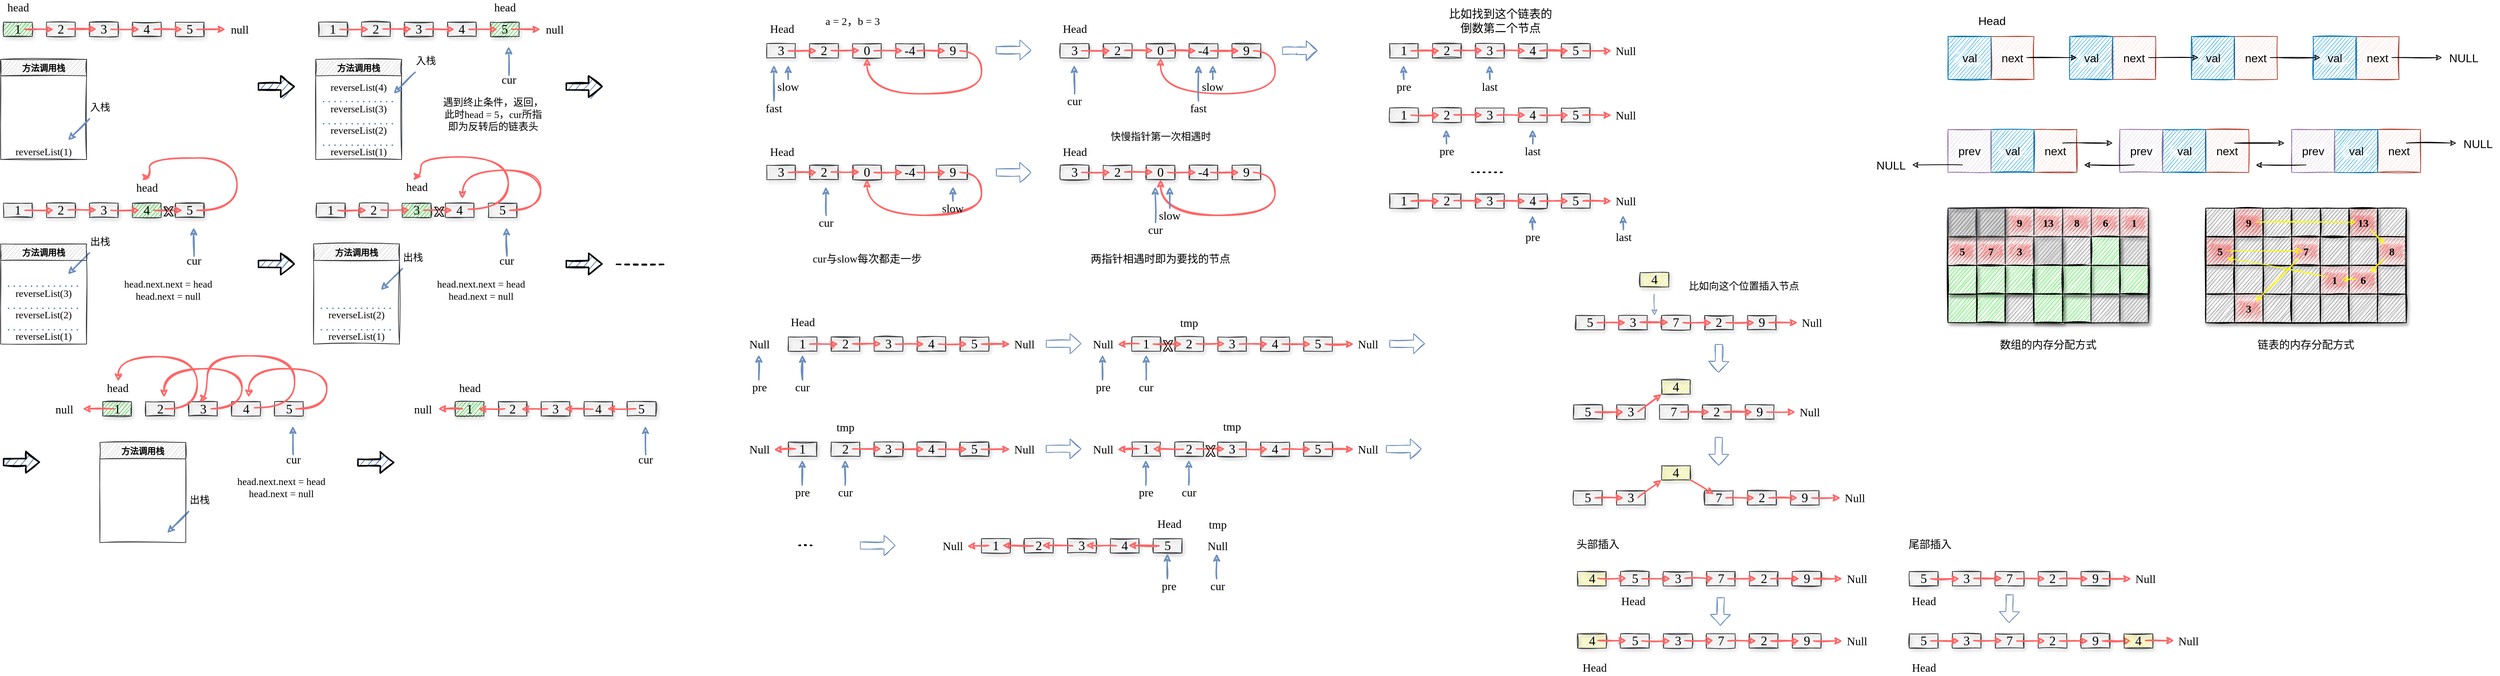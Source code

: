 <mxfile version="14.2.9" type="github">
  <diagram id="prtHgNgQTEPvFCAcTncT" name="Page-1">
    <mxGraphModel dx="4374" dy="582" grid="1" gridSize="10" guides="1" tooltips="1" connect="1" arrows="1" fold="1" page="1" pageScale="1" pageWidth="827" pageHeight="1169" math="0" shadow="0">
      <root>
        <mxCell id="0" />
        <mxCell id="1" parent="0" />
        <mxCell id="RHKaxDPYzU8uJI3e0PNz-3" value="" style="rounded=0;whiteSpace=wrap;html=1;shadow=0;glass=0;sketch=1;strokeColor=#ae4132;fillColor=#fad9d5;" parent="1" vertex="1">
          <mxGeometry x="100" y="80" width="60" height="60" as="geometry" />
        </mxCell>
        <mxCell id="RHKaxDPYzU8uJI3e0PNz-7" value="" style="rounded=0;whiteSpace=wrap;html=1;shadow=0;glass=0;sketch=1;fillColor=#1ba1e2;strokeColor=#006EAF;fontColor=#ffffff;" parent="1" vertex="1">
          <mxGeometry x="40" y="80" width="60" height="60" as="geometry" />
        </mxCell>
        <mxCell id="RHKaxDPYzU8uJI3e0PNz-8" value="val" style="text;html=1;align=center;verticalAlign=middle;resizable=0;points=[];autosize=1;rounded=1;sketch=1;fillStyle=zigzag;fillColor=#ffffff;glass=0;shadow=0;fontStyle=0;fontSize=16;" parent="1" vertex="1">
          <mxGeometry x="50" y="100" width="40" height="20" as="geometry" />
        </mxCell>
        <mxCell id="RHKaxDPYzU8uJI3e0PNz-9" value="next" style="text;html=1;strokeColor=none;align=center;verticalAlign=middle;whiteSpace=wrap;rounded=0;shadow=0;glass=0;sketch=1;fontSize=16;fillColor=#ffffff;fillStyle=zigzag;" parent="1" vertex="1">
          <mxGeometry x="110" y="100" width="40" height="20" as="geometry" />
        </mxCell>
        <mxCell id="RHKaxDPYzU8uJI3e0PNz-10" value="" style="rounded=0;whiteSpace=wrap;html=1;shadow=0;glass=0;sketch=1;strokeColor=#ae4132;fillColor=#fad9d5;" parent="1" vertex="1">
          <mxGeometry x="270" y="80" width="60" height="60" as="geometry" />
        </mxCell>
        <mxCell id="RHKaxDPYzU8uJI3e0PNz-11" value="" style="rounded=0;whiteSpace=wrap;html=1;shadow=0;glass=0;sketch=1;fillColor=#1ba1e2;strokeColor=#006EAF;fontColor=#ffffff;" parent="1" vertex="1">
          <mxGeometry x="210" y="80" width="60" height="60" as="geometry" />
        </mxCell>
        <mxCell id="RHKaxDPYzU8uJI3e0PNz-12" value="val" style="text;html=1;align=center;verticalAlign=middle;resizable=0;points=[];autosize=1;rounded=1;sketch=1;fillStyle=zigzag;fillColor=#ffffff;glass=0;shadow=0;fontStyle=0;fontSize=16;" parent="1" vertex="1">
          <mxGeometry x="220" y="100" width="40" height="20" as="geometry" />
        </mxCell>
        <mxCell id="RHKaxDPYzU8uJI3e0PNz-13" value="next" style="text;html=1;strokeColor=none;align=center;verticalAlign=middle;whiteSpace=wrap;rounded=0;shadow=0;glass=0;sketch=1;fontSize=16;fillColor=#ffffff;fillStyle=zigzag;" parent="1" vertex="1">
          <mxGeometry x="280" y="100" width="40" height="20" as="geometry" />
        </mxCell>
        <mxCell id="RHKaxDPYzU8uJI3e0PNz-14" value="" style="rounded=0;whiteSpace=wrap;html=1;shadow=0;glass=0;sketch=1;strokeColor=#ae4132;fillColor=#fad9d5;" parent="1" vertex="1">
          <mxGeometry x="440" y="80" width="60" height="60" as="geometry" />
        </mxCell>
        <mxCell id="RHKaxDPYzU8uJI3e0PNz-15" value="" style="rounded=0;whiteSpace=wrap;html=1;shadow=0;glass=0;sketch=1;fillColor=#1ba1e2;strokeColor=#006EAF;fontColor=#ffffff;" parent="1" vertex="1">
          <mxGeometry x="380" y="80" width="60" height="60" as="geometry" />
        </mxCell>
        <mxCell id="RHKaxDPYzU8uJI3e0PNz-16" value="val" style="text;html=1;align=center;verticalAlign=middle;resizable=0;points=[];autosize=1;rounded=1;sketch=1;fillStyle=zigzag;fillColor=#ffffff;glass=0;shadow=0;fontStyle=0;fontSize=16;" parent="1" vertex="1">
          <mxGeometry x="390" y="100" width="40" height="20" as="geometry" />
        </mxCell>
        <mxCell id="RHKaxDPYzU8uJI3e0PNz-17" value="next" style="text;html=1;strokeColor=none;align=center;verticalAlign=middle;whiteSpace=wrap;rounded=0;shadow=0;glass=0;sketch=1;fontSize=16;fillColor=#ffffff;fillStyle=zigzag;" parent="1" vertex="1">
          <mxGeometry x="450" y="100" width="40" height="20" as="geometry" />
        </mxCell>
        <mxCell id="RHKaxDPYzU8uJI3e0PNz-18" value="" style="rounded=0;whiteSpace=wrap;html=1;shadow=0;glass=0;sketch=1;strokeColor=#ae4132;fillColor=#fad9d5;" parent="1" vertex="1">
          <mxGeometry x="610" y="80" width="60" height="60" as="geometry" />
        </mxCell>
        <mxCell id="RHKaxDPYzU8uJI3e0PNz-19" value="" style="rounded=0;whiteSpace=wrap;html=1;shadow=0;glass=0;sketch=1;fillColor=#1ba1e2;strokeColor=#006EAF;fontColor=#ffffff;" parent="1" vertex="1">
          <mxGeometry x="550" y="80" width="60" height="60" as="geometry" />
        </mxCell>
        <mxCell id="RHKaxDPYzU8uJI3e0PNz-20" value="val" style="text;html=1;align=center;verticalAlign=middle;resizable=0;points=[];autosize=1;rounded=1;sketch=1;fillStyle=zigzag;fillColor=#ffffff;glass=0;shadow=0;fontStyle=0;fontSize=16;" parent="1" vertex="1">
          <mxGeometry x="560" y="100" width="40" height="20" as="geometry" />
        </mxCell>
        <mxCell id="RHKaxDPYzU8uJI3e0PNz-21" value="next" style="text;html=1;strokeColor=none;align=center;verticalAlign=middle;whiteSpace=wrap;rounded=0;shadow=0;glass=0;sketch=1;fontSize=16;fillColor=#ffffff;fillStyle=zigzag;" parent="1" vertex="1">
          <mxGeometry x="620" y="100" width="40" height="20" as="geometry" />
        </mxCell>
        <mxCell id="RHKaxDPYzU8uJI3e0PNz-22" value="" style="endArrow=classic;html=1;fontSize=16;sketch=1;" parent="1" edge="1">
          <mxGeometry width="50" height="50" relative="1" as="geometry">
            <mxPoint x="150" y="109.5" as="sourcePoint" />
            <mxPoint x="220" y="109.5" as="targetPoint" />
          </mxGeometry>
        </mxCell>
        <mxCell id="RHKaxDPYzU8uJI3e0PNz-23" value="" style="endArrow=classic;html=1;fontSize=16;sketch=1;" parent="1" edge="1">
          <mxGeometry width="50" height="50" relative="1" as="geometry">
            <mxPoint x="320" y="109.5" as="sourcePoint" />
            <mxPoint x="390" y="109.5" as="targetPoint" />
          </mxGeometry>
        </mxCell>
        <mxCell id="RHKaxDPYzU8uJI3e0PNz-24" value="" style="endArrow=classic;html=1;fontSize=16;sketch=1;" parent="1" edge="1">
          <mxGeometry width="50" height="50" relative="1" as="geometry">
            <mxPoint x="490" y="109.5" as="sourcePoint" />
            <mxPoint x="560" y="109.5" as="targetPoint" />
          </mxGeometry>
        </mxCell>
        <mxCell id="RHKaxDPYzU8uJI3e0PNz-25" value="" style="endArrow=classic;html=1;fontSize=16;sketch=1;" parent="1" edge="1">
          <mxGeometry width="50" height="50" relative="1" as="geometry">
            <mxPoint x="660" y="109.5" as="sourcePoint" />
            <mxPoint x="730" y="109.5" as="targetPoint" />
          </mxGeometry>
        </mxCell>
        <mxCell id="RHKaxDPYzU8uJI3e0PNz-26" value="NULL" style="text;html=1;align=center;verticalAlign=middle;resizable=0;points=[];autosize=1;fontSize=16;" parent="1" vertex="1">
          <mxGeometry x="730" y="100" width="60" height="20" as="geometry" />
        </mxCell>
        <mxCell id="RHKaxDPYzU8uJI3e0PNz-27" value="Head" style="text;html=1;align=center;verticalAlign=middle;resizable=0;points=[];autosize=1;fontSize=16;sketch=1;rounded=0;fillColor=#ffffff;" parent="1" vertex="1">
          <mxGeometry x="76" y="48" width="50" height="20" as="geometry" />
        </mxCell>
        <mxCell id="RHKaxDPYzU8uJI3e0PNz-29" value="" style="rounded=0;whiteSpace=wrap;html=1;shadow=0;glass=0;sketch=1;strokeColor=#ae4132;fillColor=#fad9d5;" parent="1" vertex="1">
          <mxGeometry x="160" y="210" width="60" height="60" as="geometry" />
        </mxCell>
        <mxCell id="RHKaxDPYzU8uJI3e0PNz-30" value="" style="rounded=0;whiteSpace=wrap;html=1;shadow=0;glass=0;sketch=1;fillColor=#1ba1e2;strokeColor=#006EAF;fontColor=#ffffff;" parent="1" vertex="1">
          <mxGeometry x="100" y="210" width="60" height="60" as="geometry" />
        </mxCell>
        <mxCell id="RHKaxDPYzU8uJI3e0PNz-31" value="val" style="text;html=1;align=center;verticalAlign=middle;resizable=0;points=[];autosize=1;rounded=1;sketch=1;fillStyle=zigzag;fillColor=#ffffff;glass=0;shadow=0;fontStyle=0;fontSize=16;" parent="1" vertex="1">
          <mxGeometry x="110" y="230" width="40" height="20" as="geometry" />
        </mxCell>
        <mxCell id="RHKaxDPYzU8uJI3e0PNz-32" value="next" style="text;html=1;strokeColor=none;align=center;verticalAlign=middle;whiteSpace=wrap;rounded=0;shadow=0;glass=0;sketch=1;fontSize=16;fillColor=#ffffff;fillStyle=zigzag;" parent="1" vertex="1">
          <mxGeometry x="170" y="230" width="40" height="20" as="geometry" />
        </mxCell>
        <mxCell id="RHKaxDPYzU8uJI3e0PNz-33" value="" style="rounded=0;whiteSpace=wrap;html=1;sketch=1;fillColor=#e1d5e7;strokeColor=#9673a6;" parent="1" vertex="1">
          <mxGeometry x="40" y="210" width="60" height="60" as="geometry" />
        </mxCell>
        <mxCell id="RHKaxDPYzU8uJI3e0PNz-34" value="prev" style="text;html=1;strokeColor=none;align=center;verticalAlign=middle;whiteSpace=wrap;rounded=0;shadow=0;glass=0;sketch=1;fontSize=16;fillColor=#ffffff;fillStyle=zigzag;" parent="1" vertex="1">
          <mxGeometry x="50" y="230" width="40" height="20" as="geometry" />
        </mxCell>
        <mxCell id="RHKaxDPYzU8uJI3e0PNz-35" value="" style="rounded=0;whiteSpace=wrap;html=1;shadow=0;glass=0;sketch=1;strokeColor=#ae4132;fillColor=#fad9d5;" parent="1" vertex="1">
          <mxGeometry x="400" y="210" width="60" height="60" as="geometry" />
        </mxCell>
        <mxCell id="RHKaxDPYzU8uJI3e0PNz-36" value="" style="rounded=0;whiteSpace=wrap;html=1;shadow=0;glass=0;sketch=1;fillColor=#1ba1e2;strokeColor=#006EAF;fontColor=#ffffff;" parent="1" vertex="1">
          <mxGeometry x="340" y="210" width="60" height="60" as="geometry" />
        </mxCell>
        <mxCell id="RHKaxDPYzU8uJI3e0PNz-37" value="val" style="text;html=1;align=center;verticalAlign=middle;resizable=0;points=[];autosize=1;rounded=1;sketch=1;fillStyle=zigzag;fillColor=#ffffff;glass=0;shadow=0;fontStyle=0;fontSize=16;" parent="1" vertex="1">
          <mxGeometry x="350" y="230" width="40" height="20" as="geometry" />
        </mxCell>
        <mxCell id="RHKaxDPYzU8uJI3e0PNz-38" value="next" style="text;html=1;strokeColor=none;align=center;verticalAlign=middle;whiteSpace=wrap;rounded=0;shadow=0;glass=0;sketch=1;fontSize=16;fillColor=#ffffff;fillStyle=zigzag;" parent="1" vertex="1">
          <mxGeometry x="410" y="230" width="40" height="20" as="geometry" />
        </mxCell>
        <mxCell id="RHKaxDPYzU8uJI3e0PNz-39" value="" style="rounded=0;whiteSpace=wrap;html=1;sketch=1;fillColor=#e1d5e7;strokeColor=#9673a6;" parent="1" vertex="1">
          <mxGeometry x="280" y="210" width="60" height="60" as="geometry" />
        </mxCell>
        <mxCell id="RHKaxDPYzU8uJI3e0PNz-40" value="prev" style="text;html=1;strokeColor=none;align=center;verticalAlign=middle;whiteSpace=wrap;rounded=0;shadow=0;glass=0;sketch=1;fontSize=16;fillColor=#ffffff;fillStyle=zigzag;" parent="1" vertex="1">
          <mxGeometry x="290" y="230" width="40" height="20" as="geometry" />
        </mxCell>
        <mxCell id="RHKaxDPYzU8uJI3e0PNz-41" value="" style="rounded=0;whiteSpace=wrap;html=1;shadow=0;glass=0;sketch=1;strokeColor=#ae4132;fillColor=#fad9d5;" parent="1" vertex="1">
          <mxGeometry x="640" y="210" width="60" height="60" as="geometry" />
        </mxCell>
        <mxCell id="RHKaxDPYzU8uJI3e0PNz-42" value="" style="rounded=0;whiteSpace=wrap;html=1;shadow=0;glass=0;sketch=1;fillColor=#1ba1e2;strokeColor=#006EAF;fontColor=#ffffff;" parent="1" vertex="1">
          <mxGeometry x="580" y="210" width="60" height="60" as="geometry" />
        </mxCell>
        <mxCell id="RHKaxDPYzU8uJI3e0PNz-43" value="val" style="text;html=1;align=center;verticalAlign=middle;resizable=0;points=[];autosize=1;rounded=1;sketch=1;fillStyle=zigzag;fillColor=#ffffff;glass=0;shadow=0;fontStyle=0;fontSize=16;" parent="1" vertex="1">
          <mxGeometry x="590" y="230" width="40" height="20" as="geometry" />
        </mxCell>
        <mxCell id="RHKaxDPYzU8uJI3e0PNz-44" value="next" style="text;html=1;strokeColor=none;align=center;verticalAlign=middle;whiteSpace=wrap;rounded=0;shadow=0;glass=0;sketch=1;fontSize=16;fillColor=#ffffff;fillStyle=zigzag;" parent="1" vertex="1">
          <mxGeometry x="650" y="230" width="40" height="20" as="geometry" />
        </mxCell>
        <mxCell id="RHKaxDPYzU8uJI3e0PNz-45" value="" style="rounded=0;whiteSpace=wrap;html=1;sketch=1;fillColor=#e1d5e7;strokeColor=#9673a6;" parent="1" vertex="1">
          <mxGeometry x="520" y="210" width="60" height="60" as="geometry" />
        </mxCell>
        <mxCell id="RHKaxDPYzU8uJI3e0PNz-46" value="prev" style="text;html=1;strokeColor=none;align=center;verticalAlign=middle;whiteSpace=wrap;rounded=0;shadow=0;glass=0;sketch=1;fontSize=16;fillColor=#ffffff;fillStyle=zigzag;" parent="1" vertex="1">
          <mxGeometry x="530" y="230" width="40" height="20" as="geometry" />
        </mxCell>
        <mxCell id="RHKaxDPYzU8uJI3e0PNz-47" value="NULL" style="text;html=1;align=center;verticalAlign=middle;resizable=0;points=[];autosize=1;fontSize=16;" parent="1" vertex="1">
          <mxGeometry x="-70" y="250" width="60" height="20" as="geometry" />
        </mxCell>
        <mxCell id="RHKaxDPYzU8uJI3e0PNz-48" value="NULL" style="text;html=1;align=center;verticalAlign=middle;resizable=0;points=[];autosize=1;fontSize=16;" parent="1" vertex="1">
          <mxGeometry x="750" y="220" width="60" height="20" as="geometry" />
        </mxCell>
        <mxCell id="RHKaxDPYzU8uJI3e0PNz-49" value="" style="endArrow=classic;html=1;fontSize=16;sketch=1;" parent="1" edge="1">
          <mxGeometry width="50" height="50" relative="1" as="geometry">
            <mxPoint x="200" y="229" as="sourcePoint" />
            <mxPoint x="270" y="229" as="targetPoint" />
          </mxGeometry>
        </mxCell>
        <mxCell id="RHKaxDPYzU8uJI3e0PNz-50" value="" style="endArrow=classic;html=1;fontSize=16;sketch=1;" parent="1" edge="1">
          <mxGeometry width="50" height="50" relative="1" as="geometry">
            <mxPoint x="440" y="229" as="sourcePoint" />
            <mxPoint x="510" y="229" as="targetPoint" />
          </mxGeometry>
        </mxCell>
        <mxCell id="RHKaxDPYzU8uJI3e0PNz-52" value="" style="endArrow=classic;html=1;strokeWidth=1;sketch=1;endSize=6;" parent="1" edge="1">
          <mxGeometry width="50" height="50" relative="1" as="geometry">
            <mxPoint x="300" y="259.5" as="sourcePoint" />
            <mxPoint x="230" y="259.5" as="targetPoint" />
          </mxGeometry>
        </mxCell>
        <mxCell id="RHKaxDPYzU8uJI3e0PNz-53" value="" style="endArrow=classic;html=1;strokeWidth=1;sketch=1;endSize=6;" parent="1" edge="1">
          <mxGeometry width="50" height="50" relative="1" as="geometry">
            <mxPoint x="540" y="259.5" as="sourcePoint" />
            <mxPoint x="470" y="259.5" as="targetPoint" />
          </mxGeometry>
        </mxCell>
        <mxCell id="RHKaxDPYzU8uJI3e0PNz-54" value="" style="endArrow=classic;html=1;strokeWidth=1;sketch=1;endSize=6;" parent="1" edge="1">
          <mxGeometry width="50" height="50" relative="1" as="geometry">
            <mxPoint x="60" y="259.5" as="sourcePoint" />
            <mxPoint x="-10" y="259.5" as="targetPoint" />
          </mxGeometry>
        </mxCell>
        <mxCell id="RHKaxDPYzU8uJI3e0PNz-55" value="" style="endArrow=classic;html=1;fontSize=16;sketch=1;" parent="1" edge="1">
          <mxGeometry width="50" height="50" relative="1" as="geometry">
            <mxPoint x="680" y="229" as="sourcePoint" />
            <mxPoint x="750" y="229" as="targetPoint" />
          </mxGeometry>
        </mxCell>
        <mxCell id="y2U_qZqLJzMOXt5sNzjm-2" value="" style="rounded=0;whiteSpace=wrap;html=1;sketch=1;shadow=1;" parent="1" vertex="1">
          <mxGeometry x="40" y="320" width="280" height="160" as="geometry" />
        </mxCell>
        <mxCell id="y2U_qZqLJzMOXt5sNzjm-3" value="" style="rounded=0;whiteSpace=wrap;html=1;sketch=1;shadow=1;fillColor=#eeeeee;strokeColor=#36393d;" parent="1" vertex="1">
          <mxGeometry x="40" y="320" width="40" height="40" as="geometry" />
        </mxCell>
        <mxCell id="y2U_qZqLJzMOXt5sNzjm-4" value="" style="rounded=0;whiteSpace=wrap;html=1;sketch=1;shadow=1;fillColor=#eeeeee;strokeColor=#36393d;" parent="1" vertex="1">
          <mxGeometry x="80" y="320" width="40" height="40" as="geometry" />
        </mxCell>
        <mxCell id="y2U_qZqLJzMOXt5sNzjm-6" value="" style="rounded=0;whiteSpace=wrap;html=1;sketch=1;shadow=1;strokeColor=#36393d;fillColor=#FF6666;" parent="1" vertex="1">
          <mxGeometry x="120" y="320" width="40" height="40" as="geometry" />
        </mxCell>
        <mxCell id="y2U_qZqLJzMOXt5sNzjm-7" value="" style="rounded=0;whiteSpace=wrap;html=1;sketch=1;shadow=1;strokeColor=#36393d;fillColor=#FF6666;" parent="1" vertex="1">
          <mxGeometry x="160" y="320" width="40" height="40" as="geometry" />
        </mxCell>
        <mxCell id="y2U_qZqLJzMOXt5sNzjm-8" value="" style="rounded=0;whiteSpace=wrap;html=1;sketch=1;shadow=1;strokeColor=#36393d;fillColor=#FF6666;" parent="1" vertex="1">
          <mxGeometry x="200" y="320" width="40" height="40" as="geometry" />
        </mxCell>
        <mxCell id="y2U_qZqLJzMOXt5sNzjm-9" value="" style="rounded=0;whiteSpace=wrap;html=1;sketch=1;shadow=1;strokeColor=#36393d;fillColor=#FF6666;" parent="1" vertex="1">
          <mxGeometry x="240" y="320" width="40" height="40" as="geometry" />
        </mxCell>
        <mxCell id="y2U_qZqLJzMOXt5sNzjm-10" value="" style="rounded=0;whiteSpace=wrap;html=1;sketch=1;shadow=1;strokeColor=#36393d;fillColor=#FF6666;" parent="1" vertex="1">
          <mxGeometry x="280" y="320" width="40" height="40" as="geometry" />
        </mxCell>
        <mxCell id="y2U_qZqLJzMOXt5sNzjm-11" value="" style="rounded=0;whiteSpace=wrap;html=1;sketch=1;shadow=1;strokeColor=#36393d;fillColor=#FF6666;" parent="1" vertex="1">
          <mxGeometry x="40" y="360" width="40" height="40" as="geometry" />
        </mxCell>
        <mxCell id="y2U_qZqLJzMOXt5sNzjm-12" value="" style="rounded=0;whiteSpace=wrap;html=1;sketch=1;shadow=1;strokeColor=#36393d;fillColor=#FF6666;" parent="1" vertex="1">
          <mxGeometry x="80" y="360" width="40" height="40" as="geometry" />
        </mxCell>
        <mxCell id="y2U_qZqLJzMOXt5sNzjm-13" value="" style="rounded=0;whiteSpace=wrap;html=1;sketch=1;shadow=1;strokeColor=#36393d;fillColor=#FF6666;" parent="1" vertex="1">
          <mxGeometry x="120" y="360" width="40" height="40" as="geometry" />
        </mxCell>
        <mxCell id="y2U_qZqLJzMOXt5sNzjm-14" value="" style="rounded=0;whiteSpace=wrap;html=1;sketch=1;shadow=1;" parent="1" vertex="1">
          <mxGeometry x="160" y="360" width="40" height="40" as="geometry" />
        </mxCell>
        <mxCell id="y2U_qZqLJzMOXt5sNzjm-15" value="" style="rounded=0;whiteSpace=wrap;html=1;sketch=1;shadow=1;" parent="1" vertex="1">
          <mxGeometry x="200" y="360" width="40" height="40" as="geometry" />
        </mxCell>
        <mxCell id="y2U_qZqLJzMOXt5sNzjm-16" value="" style="rounded=0;whiteSpace=wrap;html=1;sketch=1;shadow=1;" parent="1" vertex="1">
          <mxGeometry x="240" y="360" width="40" height="40" as="geometry" />
        </mxCell>
        <mxCell id="y2U_qZqLJzMOXt5sNzjm-17" value="" style="rounded=0;whiteSpace=wrap;html=1;sketch=1;shadow=1;fillColor=#eeeeee;strokeColor=#36393d;" parent="1" vertex="1">
          <mxGeometry x="280" y="360" width="40" height="40" as="geometry" />
        </mxCell>
        <mxCell id="y2U_qZqLJzMOXt5sNzjm-18" value="" style="rounded=0;whiteSpace=wrap;html=1;sketch=1;shadow=1;" parent="1" vertex="1">
          <mxGeometry x="40" y="400" width="40" height="40" as="geometry" />
        </mxCell>
        <mxCell id="y2U_qZqLJzMOXt5sNzjm-19" value="" style="rounded=0;whiteSpace=wrap;html=1;sketch=1;shadow=1;" parent="1" vertex="1">
          <mxGeometry x="80" y="400" width="40" height="40" as="geometry" />
        </mxCell>
        <mxCell id="y2U_qZqLJzMOXt5sNzjm-20" value="" style="rounded=0;whiteSpace=wrap;html=1;sketch=1;shadow=1;" parent="1" vertex="1">
          <mxGeometry x="120" y="400" width="40" height="40" as="geometry" />
        </mxCell>
        <mxCell id="y2U_qZqLJzMOXt5sNzjm-21" value="" style="rounded=0;whiteSpace=wrap;html=1;sketch=1;shadow=1;" parent="1" vertex="1">
          <mxGeometry x="160" y="400" width="40" height="40" as="geometry" />
        </mxCell>
        <mxCell id="y2U_qZqLJzMOXt5sNzjm-22" value="" style="rounded=0;whiteSpace=wrap;html=1;sketch=1;shadow=1;" parent="1" vertex="1">
          <mxGeometry x="200" y="400" width="40" height="40" as="geometry" />
        </mxCell>
        <mxCell id="y2U_qZqLJzMOXt5sNzjm-23" value="" style="rounded=0;whiteSpace=wrap;html=1;sketch=1;shadow=1;" parent="1" vertex="1">
          <mxGeometry x="240" y="400" width="40" height="40" as="geometry" />
        </mxCell>
        <mxCell id="y2U_qZqLJzMOXt5sNzjm-24" value="" style="rounded=0;whiteSpace=wrap;html=1;sketch=1;shadow=1;" parent="1" vertex="1">
          <mxGeometry x="280" y="400" width="40" height="40" as="geometry" />
        </mxCell>
        <mxCell id="y2U_qZqLJzMOXt5sNzjm-25" value="" style="rounded=0;whiteSpace=wrap;html=1;sketch=1;shadow=1;fillColor=#33FF33;" parent="1" vertex="1">
          <mxGeometry x="40" y="440" width="40" height="40" as="geometry" />
        </mxCell>
        <mxCell id="y2U_qZqLJzMOXt5sNzjm-26" value="" style="rounded=0;whiteSpace=wrap;html=1;sketch=1;shadow=1;" parent="1" vertex="1">
          <mxGeometry x="80" y="440" width="40" height="40" as="geometry" />
        </mxCell>
        <mxCell id="y2U_qZqLJzMOXt5sNzjm-27" value="" style="rounded=0;whiteSpace=wrap;html=1;sketch=1;shadow=1;strokeColor=#36393d;fillColor=#808080;" parent="1" vertex="1">
          <mxGeometry x="120" y="440" width="40" height="40" as="geometry" />
        </mxCell>
        <mxCell id="y2U_qZqLJzMOXt5sNzjm-28" value="" style="rounded=0;whiteSpace=wrap;html=1;sketch=1;shadow=1;" parent="1" vertex="1">
          <mxGeometry x="160" y="440" width="40" height="40" as="geometry" />
        </mxCell>
        <mxCell id="y2U_qZqLJzMOXt5sNzjm-29" value="" style="rounded=0;whiteSpace=wrap;html=1;sketch=1;shadow=1;fillColor=#33FF33;" parent="1" vertex="1">
          <mxGeometry x="200" y="440" width="40" height="40" as="geometry" />
        </mxCell>
        <mxCell id="y2U_qZqLJzMOXt5sNzjm-30" value="" style="rounded=0;whiteSpace=wrap;html=1;sketch=1;shadow=1;strokeColor=#36393d;fillColor=#808080;" parent="1" vertex="1">
          <mxGeometry x="240" y="440" width="40" height="40" as="geometry" />
        </mxCell>
        <mxCell id="y2U_qZqLJzMOXt5sNzjm-31" value="" style="rounded=0;whiteSpace=wrap;html=1;sketch=1;shadow=1;fillColor=#eeeeee;strokeColor=#36393d;" parent="1" vertex="1">
          <mxGeometry x="280" y="440" width="40" height="40" as="geometry" />
        </mxCell>
        <mxCell id="y2U_qZqLJzMOXt5sNzjm-32" value="" style="rounded=0;whiteSpace=wrap;html=1;sketch=1;shadow=1;" parent="1" vertex="1">
          <mxGeometry x="400" y="320" width="280" height="160" as="geometry" />
        </mxCell>
        <mxCell id="y2U_qZqLJzMOXt5sNzjm-33" value="" style="rounded=0;whiteSpace=wrap;html=1;sketch=1;shadow=1;fillColor=#808080;" parent="1" vertex="1">
          <mxGeometry x="400" y="320" width="40" height="40" as="geometry" />
        </mxCell>
        <mxCell id="y2U_qZqLJzMOXt5sNzjm-34" value="" style="rounded=0;whiteSpace=wrap;html=1;sketch=1;shadow=1;fillColor=#FF6666;" parent="1" vertex="1">
          <mxGeometry x="440" y="320" width="40" height="40" as="geometry" />
        </mxCell>
        <mxCell id="y2U_qZqLJzMOXt5sNzjm-35" value="" style="rounded=0;whiteSpace=wrap;html=1;sketch=1;shadow=1;fillColor=#808080;" parent="1" vertex="1">
          <mxGeometry x="480" y="320" width="40" height="40" as="geometry" />
        </mxCell>
        <mxCell id="y2U_qZqLJzMOXt5sNzjm-36" value="" style="rounded=0;whiteSpace=wrap;html=1;sketch=1;shadow=1;fillColor=#808080;" parent="1" vertex="1">
          <mxGeometry x="520" y="320" width="40" height="40" as="geometry" />
        </mxCell>
        <mxCell id="y2U_qZqLJzMOXt5sNzjm-37" value="" style="rounded=0;whiteSpace=wrap;html=1;sketch=1;shadow=1;fillColor=#808080;" parent="1" vertex="1">
          <mxGeometry x="560" y="320" width="40" height="40" as="geometry" />
        </mxCell>
        <mxCell id="y2U_qZqLJzMOXt5sNzjm-38" value="" style="rounded=0;whiteSpace=wrap;html=1;sketch=1;shadow=1;fillColor=#FF6666;" parent="1" vertex="1">
          <mxGeometry x="600" y="320" width="40" height="40" as="geometry" />
        </mxCell>
        <mxCell id="y2U_qZqLJzMOXt5sNzjm-39" value="" style="rounded=0;whiteSpace=wrap;html=1;sketch=1;shadow=1;fillColor=#808080;" parent="1" vertex="1">
          <mxGeometry x="640" y="320" width="40" height="40" as="geometry" />
        </mxCell>
        <mxCell id="y2U_qZqLJzMOXt5sNzjm-40" value="" style="rounded=0;whiteSpace=wrap;html=1;sketch=1;shadow=1;fillColor=#FF6666;" parent="1" vertex="1">
          <mxGeometry x="400" y="360" width="40" height="40" as="geometry" />
        </mxCell>
        <mxCell id="y2U_qZqLJzMOXt5sNzjm-41" value="" style="rounded=0;whiteSpace=wrap;html=1;sketch=1;shadow=1;fillColor=#808080;" parent="1" vertex="1">
          <mxGeometry x="440" y="360" width="40" height="40" as="geometry" />
        </mxCell>
        <mxCell id="y2U_qZqLJzMOXt5sNzjm-42" value="" style="rounded=0;whiteSpace=wrap;html=1;sketch=1;shadow=1;fillColor=#808080;" parent="1" vertex="1">
          <mxGeometry x="480" y="360" width="40" height="40" as="geometry" />
        </mxCell>
        <mxCell id="y2U_qZqLJzMOXt5sNzjm-43" value="" style="rounded=0;whiteSpace=wrap;html=1;sketch=1;shadow=1;fillColor=#FF6666;" parent="1" vertex="1">
          <mxGeometry x="520" y="360" width="40" height="40" as="geometry" />
        </mxCell>
        <mxCell id="y2U_qZqLJzMOXt5sNzjm-44" value="" style="rounded=0;whiteSpace=wrap;html=1;sketch=1;shadow=1;fillColor=#808080;" parent="1" vertex="1">
          <mxGeometry x="560" y="360" width="40" height="40" as="geometry" />
        </mxCell>
        <mxCell id="y2U_qZqLJzMOXt5sNzjm-45" value="" style="rounded=0;whiteSpace=wrap;html=1;sketch=1;shadow=1;fillColor=#808080;" parent="1" vertex="1">
          <mxGeometry x="600" y="360" width="40" height="40" as="geometry" />
        </mxCell>
        <mxCell id="y2U_qZqLJzMOXt5sNzjm-46" value="" style="rounded=0;whiteSpace=wrap;html=1;sketch=1;shadow=1;fillColor=#FF6666;" parent="1" vertex="1">
          <mxGeometry x="640" y="360" width="40" height="40" as="geometry" />
        </mxCell>
        <mxCell id="y2U_qZqLJzMOXt5sNzjm-47" value="" style="rounded=0;whiteSpace=wrap;html=1;sketch=1;shadow=1;fillColor=#808080;" parent="1" vertex="1">
          <mxGeometry x="400" y="400" width="40" height="40" as="geometry" />
        </mxCell>
        <mxCell id="y2U_qZqLJzMOXt5sNzjm-48" value="" style="rounded=0;whiteSpace=wrap;html=1;sketch=1;shadow=1;fillColor=#808080;" parent="1" vertex="1">
          <mxGeometry x="440" y="400" width="40" height="40" as="geometry" />
        </mxCell>
        <mxCell id="y2U_qZqLJzMOXt5sNzjm-49" value="" style="rounded=0;whiteSpace=wrap;html=1;sketch=1;shadow=1;fillColor=#808080;" parent="1" vertex="1">
          <mxGeometry x="480" y="400" width="40" height="40" as="geometry" />
        </mxCell>
        <mxCell id="y2U_qZqLJzMOXt5sNzjm-50" value="" style="rounded=0;whiteSpace=wrap;html=1;sketch=1;shadow=1;fillColor=#808080;" parent="1" vertex="1">
          <mxGeometry x="520" y="400" width="40" height="40" as="geometry" />
        </mxCell>
        <mxCell id="y2U_qZqLJzMOXt5sNzjm-51" value="" style="rounded=0;whiteSpace=wrap;html=1;sketch=1;shadow=1;fillColor=#FF6666;" parent="1" vertex="1">
          <mxGeometry x="560" y="400" width="40" height="40" as="geometry" />
        </mxCell>
        <mxCell id="y2U_qZqLJzMOXt5sNzjm-52" value="" style="rounded=0;whiteSpace=wrap;html=1;sketch=1;shadow=1;fillColor=#FF6666;" parent="1" vertex="1">
          <mxGeometry x="600" y="400" width="40" height="40" as="geometry" />
        </mxCell>
        <mxCell id="y2U_qZqLJzMOXt5sNzjm-53" value="" style="rounded=0;whiteSpace=wrap;html=1;sketch=1;shadow=1;fillColor=#808080;" parent="1" vertex="1">
          <mxGeometry x="640" y="400" width="40" height="40" as="geometry" />
        </mxCell>
        <mxCell id="y2U_qZqLJzMOXt5sNzjm-54" value="" style="rounded=0;whiteSpace=wrap;html=1;sketch=1;shadow=1;fillColor=#808080;" parent="1" vertex="1">
          <mxGeometry x="400" y="440" width="40" height="40" as="geometry" />
        </mxCell>
        <mxCell id="y2U_qZqLJzMOXt5sNzjm-55" value="" style="rounded=0;whiteSpace=wrap;html=1;sketch=1;shadow=1;fillColor=#FF6666;" parent="1" vertex="1">
          <mxGeometry x="440" y="440" width="40" height="40" as="geometry" />
        </mxCell>
        <mxCell id="y2U_qZqLJzMOXt5sNzjm-56" value="" style="rounded=0;whiteSpace=wrap;html=1;sketch=1;shadow=1;fillColor=#808080;" parent="1" vertex="1">
          <mxGeometry x="480" y="440" width="40" height="40" as="geometry" />
        </mxCell>
        <mxCell id="y2U_qZqLJzMOXt5sNzjm-57" value="" style="rounded=0;whiteSpace=wrap;html=1;sketch=1;shadow=1;fillColor=#808080;" parent="1" vertex="1">
          <mxGeometry x="520" y="440" width="40" height="40" as="geometry" />
        </mxCell>
        <mxCell id="y2U_qZqLJzMOXt5sNzjm-58" value="" style="rounded=0;whiteSpace=wrap;html=1;sketch=1;shadow=1;fillColor=#808080;" parent="1" vertex="1">
          <mxGeometry x="560" y="440" width="40" height="40" as="geometry" />
        </mxCell>
        <mxCell id="y2U_qZqLJzMOXt5sNzjm-59" value="" style="rounded=0;whiteSpace=wrap;html=1;sketch=1;shadow=1;fillColor=#808080;" parent="1" vertex="1">
          <mxGeometry x="600" y="440" width="40" height="40" as="geometry" />
        </mxCell>
        <mxCell id="y2U_qZqLJzMOXt5sNzjm-60" value="" style="rounded=0;whiteSpace=wrap;html=1;sketch=1;shadow=1;fillColor=#808080;" parent="1" vertex="1">
          <mxGeometry x="640" y="440" width="40" height="40" as="geometry" />
        </mxCell>
        <mxCell id="y2U_qZqLJzMOXt5sNzjm-62" value="9" style="text;html=1;strokeColor=none;align=center;verticalAlign=middle;whiteSpace=wrap;rounded=0;shadow=1;sketch=1;fillStyle=zigzag;fontSize=15;fontStyle=1;fontFamily=Comic Sans MS;fillColor=#FF6666;" parent="1" vertex="1">
          <mxGeometry x="125" y="330" width="30" height="20" as="geometry" />
        </mxCell>
        <mxCell id="y2U_qZqLJzMOXt5sNzjm-63" value="13" style="text;html=1;strokeColor=none;align=center;verticalAlign=middle;whiteSpace=wrap;rounded=0;shadow=1;sketch=1;fillStyle=zigzag;fontSize=15;fontStyle=1;fontFamily=Comic Sans MS;fillColor=#FF6666;" parent="1" vertex="1">
          <mxGeometry x="165" y="330" width="30" height="20" as="geometry" />
        </mxCell>
        <mxCell id="y2U_qZqLJzMOXt5sNzjm-68" value="8" style="text;html=1;strokeColor=none;align=center;verticalAlign=middle;whiteSpace=wrap;rounded=0;shadow=1;sketch=1;fillStyle=zigzag;fontSize=15;fontStyle=1;fontFamily=Comic Sans MS;fillColor=#FF6666;" parent="1" vertex="1">
          <mxGeometry x="205" y="330" width="30" height="20" as="geometry" />
        </mxCell>
        <mxCell id="y2U_qZqLJzMOXt5sNzjm-69" value="6" style="text;html=1;strokeColor=none;align=center;verticalAlign=middle;whiteSpace=wrap;rounded=0;shadow=1;sketch=1;fillStyle=zigzag;fontSize=15;fontStyle=1;fontFamily=Comic Sans MS;fillColor=#FF6666;" parent="1" vertex="1">
          <mxGeometry x="245" y="330" width="30" height="20" as="geometry" />
        </mxCell>
        <mxCell id="y2U_qZqLJzMOXt5sNzjm-71" value="1" style="text;html=1;strokeColor=none;align=center;verticalAlign=middle;whiteSpace=wrap;rounded=0;shadow=1;sketch=1;fillStyle=zigzag;fontSize=15;fontStyle=1;fontFamily=Comic Sans MS;fillColor=#FF6666;" parent="1" vertex="1">
          <mxGeometry x="285" y="330" width="30" height="20" as="geometry" />
        </mxCell>
        <mxCell id="y2U_qZqLJzMOXt5sNzjm-72" value="5" style="text;html=1;strokeColor=none;align=center;verticalAlign=middle;whiteSpace=wrap;rounded=0;shadow=1;sketch=1;fillStyle=zigzag;fontSize=15;fontStyle=1;fontFamily=Comic Sans MS;fillColor=#FF6666;" parent="1" vertex="1">
          <mxGeometry x="45" y="370" width="30" height="20" as="geometry" />
        </mxCell>
        <mxCell id="y2U_qZqLJzMOXt5sNzjm-73" value="7" style="text;html=1;strokeColor=none;align=center;verticalAlign=middle;whiteSpace=wrap;rounded=0;shadow=1;sketch=1;fillStyle=zigzag;fontSize=15;fontStyle=1;fontFamily=Comic Sans MS;fillColor=#FF6666;" parent="1" vertex="1">
          <mxGeometry x="85" y="370" width="30" height="20" as="geometry" />
        </mxCell>
        <mxCell id="y2U_qZqLJzMOXt5sNzjm-74" value="3" style="text;html=1;strokeColor=none;align=center;verticalAlign=middle;whiteSpace=wrap;rounded=0;shadow=1;sketch=1;fillStyle=zigzag;fontSize=15;fontStyle=1;fontFamily=Comic Sans MS;fillColor=#FF6666;" parent="1" vertex="1">
          <mxGeometry x="125" y="370" width="30" height="20" as="geometry" />
        </mxCell>
        <mxCell id="y2U_qZqLJzMOXt5sNzjm-75" value="" style="rounded=0;whiteSpace=wrap;html=1;sketch=1;shadow=1;fillColor=#eeeeee;strokeColor=#36393d;" parent="1" vertex="1">
          <mxGeometry x="160" y="360" width="40" height="40" as="geometry" />
        </mxCell>
        <mxCell id="y2U_qZqLJzMOXt5sNzjm-76" value="" style="rounded=0;whiteSpace=wrap;html=1;sketch=1;shadow=1;strokeColor=#36393d;fillColor=#808080;" parent="1" vertex="1">
          <mxGeometry x="200" y="360" width="40" height="40" as="geometry" />
        </mxCell>
        <mxCell id="y2U_qZqLJzMOXt5sNzjm-77" value="" style="rounded=0;whiteSpace=wrap;html=1;sketch=1;shadow=1;fillColor=#eeeeee;strokeColor=#36393d;" parent="1" vertex="1">
          <mxGeometry x="40" y="320" width="40" height="40" as="geometry" />
        </mxCell>
        <mxCell id="y2U_qZqLJzMOXt5sNzjm-78" value="" style="rounded=0;whiteSpace=wrap;html=1;sketch=1;shadow=1;fillColor=#eeeeee;strokeColor=#36393d;" parent="1" vertex="1">
          <mxGeometry x="80" y="320" width="40" height="40" as="geometry" />
        </mxCell>
        <mxCell id="y2U_qZqLJzMOXt5sNzjm-79" value="" style="rounded=0;whiteSpace=wrap;html=1;sketch=1;shadow=1;fillColor=#eeeeee;strokeColor=#36393d;" parent="1" vertex="1">
          <mxGeometry x="160" y="360" width="40" height="40" as="geometry" />
        </mxCell>
        <mxCell id="y2U_qZqLJzMOXt5sNzjm-80" value="" style="rounded=0;whiteSpace=wrap;html=1;sketch=1;shadow=1;strokeColor=#36393d;fillColor=#999999;" parent="1" vertex="1">
          <mxGeometry x="40" y="320" width="40" height="40" as="geometry" />
        </mxCell>
        <mxCell id="y2U_qZqLJzMOXt5sNzjm-81" value="" style="rounded=0;whiteSpace=wrap;html=1;sketch=1;shadow=1;strokeColor=#36393d;fillColor=#999999;" parent="1" vertex="1">
          <mxGeometry x="80" y="320" width="40" height="40" as="geometry" />
        </mxCell>
        <mxCell id="y2U_qZqLJzMOXt5sNzjm-82" value="" style="rounded=0;whiteSpace=wrap;html=1;sketch=1;shadow=1;strokeColor=#36393d;fillColor=#808080;" parent="1" vertex="1">
          <mxGeometry x="160" y="360" width="40" height="40" as="geometry" />
        </mxCell>
        <mxCell id="y2U_qZqLJzMOXt5sNzjm-83" value="" style="rounded=0;whiteSpace=wrap;html=1;sketch=1;shadow=1;strokeColor=#36393d;fillColor=#808080;" parent="1" vertex="1">
          <mxGeometry x="280" y="360" width="40" height="40" as="geometry" />
        </mxCell>
        <mxCell id="y2U_qZqLJzMOXt5sNzjm-84" value="" style="rounded=0;whiteSpace=wrap;html=1;sketch=1;shadow=1;strokeColor=#36393d;fillColor=#808080;" parent="1" vertex="1">
          <mxGeometry x="280" y="440" width="40" height="40" as="geometry" />
        </mxCell>
        <mxCell id="y2U_qZqLJzMOXt5sNzjm-85" value="" style="rounded=0;whiteSpace=wrap;html=1;sketch=1;shadow=1;strokeColor=#36393d;fillColor=#808080;" parent="1" vertex="1">
          <mxGeometry x="40" y="320" width="40" height="40" as="geometry" />
        </mxCell>
        <mxCell id="y2U_qZqLJzMOXt5sNzjm-86" value="" style="rounded=0;whiteSpace=wrap;html=1;sketch=1;shadow=1;strokeColor=#36393d;fillColor=#808080;" parent="1" vertex="1">
          <mxGeometry x="80" y="320" width="40" height="40" as="geometry" />
        </mxCell>
        <mxCell id="y2U_qZqLJzMOXt5sNzjm-87" value="" style="rounded=0;whiteSpace=wrap;html=1;sketch=1;shadow=1;" parent="1" vertex="1">
          <mxGeometry x="240" y="360" width="40" height="40" as="geometry" />
        </mxCell>
        <mxCell id="y2U_qZqLJzMOXt5sNzjm-88" value="" style="rounded=0;whiteSpace=wrap;html=1;sketch=1;shadow=1;" parent="1" vertex="1">
          <mxGeometry x="240" y="400" width="40" height="40" as="geometry" />
        </mxCell>
        <mxCell id="y2U_qZqLJzMOXt5sNzjm-89" value="" style="rounded=0;whiteSpace=wrap;html=1;sketch=1;shadow=1;" parent="1" vertex="1">
          <mxGeometry x="280" y="400" width="40" height="40" as="geometry" />
        </mxCell>
        <mxCell id="y2U_qZqLJzMOXt5sNzjm-90" value="" style="rounded=0;whiteSpace=wrap;html=1;sketch=1;shadow=1;" parent="1" vertex="1">
          <mxGeometry x="200" y="400" width="40" height="40" as="geometry" />
        </mxCell>
        <mxCell id="y2U_qZqLJzMOXt5sNzjm-91" value="" style="rounded=0;whiteSpace=wrap;html=1;sketch=1;shadow=1;" parent="1" vertex="1">
          <mxGeometry x="160" y="400" width="40" height="40" as="geometry" />
        </mxCell>
        <mxCell id="y2U_qZqLJzMOXt5sNzjm-92" value="" style="rounded=0;whiteSpace=wrap;html=1;sketch=1;shadow=1;" parent="1" vertex="1">
          <mxGeometry x="120" y="400" width="40" height="40" as="geometry" />
        </mxCell>
        <mxCell id="y2U_qZqLJzMOXt5sNzjm-93" value="" style="rounded=0;whiteSpace=wrap;html=1;sketch=1;shadow=1;" parent="1" vertex="1">
          <mxGeometry x="80" y="400" width="40" height="40" as="geometry" />
        </mxCell>
        <mxCell id="y2U_qZqLJzMOXt5sNzjm-94" value="" style="rounded=0;whiteSpace=wrap;html=1;sketch=1;shadow=1;" parent="1" vertex="1">
          <mxGeometry x="40" y="400" width="40" height="40" as="geometry" />
        </mxCell>
        <mxCell id="y2U_qZqLJzMOXt5sNzjm-95" value="" style="rounded=0;whiteSpace=wrap;html=1;sketch=1;shadow=1;" parent="1" vertex="1">
          <mxGeometry x="160" y="440" width="40" height="40" as="geometry" />
        </mxCell>
        <mxCell id="y2U_qZqLJzMOXt5sNzjm-96" value="" style="rounded=0;whiteSpace=wrap;html=1;sketch=1;shadow=1;fillColor=#33FF33;" parent="1" vertex="1">
          <mxGeometry x="240" y="360" width="40" height="40" as="geometry" />
        </mxCell>
        <mxCell id="y2U_qZqLJzMOXt5sNzjm-97" value="" style="rounded=0;whiteSpace=wrap;html=1;sketch=1;shadow=1;fillColor=#33FF33;" parent="1" vertex="1">
          <mxGeometry x="240" y="400" width="40" height="40" as="geometry" />
        </mxCell>
        <mxCell id="y2U_qZqLJzMOXt5sNzjm-98" value="" style="rounded=0;whiteSpace=wrap;html=1;sketch=1;shadow=1;fillColor=#33FF33;" parent="1" vertex="1">
          <mxGeometry x="280" y="400" width="40" height="40" as="geometry" />
        </mxCell>
        <mxCell id="y2U_qZqLJzMOXt5sNzjm-99" value="" style="rounded=0;whiteSpace=wrap;html=1;sketch=1;shadow=1;fillColor=#33FF33;" parent="1" vertex="1">
          <mxGeometry x="200" y="400" width="40" height="40" as="geometry" />
        </mxCell>
        <mxCell id="y2U_qZqLJzMOXt5sNzjm-100" value="" style="rounded=0;whiteSpace=wrap;html=1;sketch=1;shadow=1;fillColor=#33FF33;" parent="1" vertex="1">
          <mxGeometry x="160" y="400" width="40" height="40" as="geometry" />
        </mxCell>
        <mxCell id="y2U_qZqLJzMOXt5sNzjm-101" value="" style="rounded=0;whiteSpace=wrap;html=1;sketch=1;shadow=1;fillColor=#33FF33;" parent="1" vertex="1">
          <mxGeometry x="120" y="400" width="40" height="40" as="geometry" />
        </mxCell>
        <mxCell id="y2U_qZqLJzMOXt5sNzjm-102" value="" style="rounded=0;whiteSpace=wrap;html=1;sketch=1;shadow=1;fillColor=#33FF33;" parent="1" vertex="1">
          <mxGeometry x="80" y="400" width="40" height="40" as="geometry" />
        </mxCell>
        <mxCell id="y2U_qZqLJzMOXt5sNzjm-103" value="" style="rounded=0;whiteSpace=wrap;html=1;sketch=1;shadow=1;fillColor=#33FF33;" parent="1" vertex="1">
          <mxGeometry x="40" y="400" width="40" height="40" as="geometry" />
        </mxCell>
        <mxCell id="y2U_qZqLJzMOXt5sNzjm-104" value="" style="rounded=0;whiteSpace=wrap;html=1;sketch=1;shadow=1;fillColor=#33FF33;" parent="1" vertex="1">
          <mxGeometry x="160" y="440" width="40" height="40" as="geometry" />
        </mxCell>
        <mxCell id="y2U_qZqLJzMOXt5sNzjm-105" value="" style="rounded=0;whiteSpace=wrap;html=1;sketch=1;shadow=1;fillColor=#33FF33;" parent="1" vertex="1">
          <mxGeometry x="80" y="440" width="40" height="40" as="geometry" />
        </mxCell>
        <mxCell id="y2U_qZqLJzMOXt5sNzjm-106" value="数组的内存分配方式" style="text;html=1;strokeColor=none;align=center;verticalAlign=middle;whiteSpace=wrap;rounded=0;shadow=0;sketch=1;fontFamily=Times New Roman;fontSize=15;fillColor=#ffffff;glass=0;" parent="1" vertex="1">
          <mxGeometry x="85" y="500" width="190" height="20" as="geometry" />
        </mxCell>
        <mxCell id="y2U_qZqLJzMOXt5sNzjm-108" value="" style="rounded=0;whiteSpace=wrap;html=1;sketch=1;shadow=1;fillColor=#FF6666;" parent="1" vertex="1">
          <mxGeometry x="440" y="320" width="40" height="40" as="geometry" />
        </mxCell>
        <mxCell id="y2U_qZqLJzMOXt5sNzjm-109" value="" style="rounded=0;whiteSpace=wrap;html=1;sketch=1;shadow=1;fillColor=#FF6666;" parent="1" vertex="1">
          <mxGeometry x="600" y="320" width="40" height="40" as="geometry" />
        </mxCell>
        <mxCell id="y2U_qZqLJzMOXt5sNzjm-110" value="" style="rounded=0;whiteSpace=wrap;html=1;sketch=1;shadow=1;fillColor=#FF6666;" parent="1" vertex="1">
          <mxGeometry x="400" y="360" width="40" height="40" as="geometry" />
        </mxCell>
        <mxCell id="y2U_qZqLJzMOXt5sNzjm-112" value="9" style="text;html=1;strokeColor=none;align=center;verticalAlign=middle;whiteSpace=wrap;rounded=0;shadow=1;sketch=1;fillStyle=zigzag;fontSize=15;fontStyle=1;fontFamily=Comic Sans MS;fillColor=#FF6666;" parent="1" vertex="1">
          <mxGeometry x="445" y="330" width="30" height="20" as="geometry" />
        </mxCell>
        <mxCell id="y2U_qZqLJzMOXt5sNzjm-113" value="13" style="text;html=1;strokeColor=none;align=center;verticalAlign=middle;whiteSpace=wrap;rounded=0;shadow=1;sketch=1;fillStyle=zigzag;fontSize=15;fontStyle=1;fontFamily=Comic Sans MS;fillColor=#FF6666;" parent="1" vertex="1">
          <mxGeometry x="605" y="330" width="30" height="20" as="geometry" />
        </mxCell>
        <mxCell id="y2U_qZqLJzMOXt5sNzjm-114" value="8" style="text;html=1;strokeColor=none;align=center;verticalAlign=middle;whiteSpace=wrap;rounded=0;shadow=1;sketch=1;fillStyle=zigzag;fontSize=15;fontStyle=1;fontFamily=Comic Sans MS;fillColor=#FF6666;" parent="1" vertex="1">
          <mxGeometry x="645" y="370" width="30" height="20" as="geometry" />
        </mxCell>
        <mxCell id="y2U_qZqLJzMOXt5sNzjm-115" value="6" style="text;html=1;strokeColor=none;align=center;verticalAlign=middle;whiteSpace=wrap;rounded=0;shadow=1;sketch=1;fillStyle=zigzag;fontSize=15;fontStyle=1;fontFamily=Comic Sans MS;fillColor=#FF6666;" parent="1" vertex="1">
          <mxGeometry x="605" y="410" width="30" height="20" as="geometry" />
        </mxCell>
        <mxCell id="y2U_qZqLJzMOXt5sNzjm-117" value="1" style="text;html=1;strokeColor=none;align=center;verticalAlign=middle;whiteSpace=wrap;rounded=0;shadow=1;sketch=1;fillStyle=zigzag;fontSize=15;fontStyle=1;fontFamily=Comic Sans MS;fillColor=#FF6666;" parent="1" vertex="1">
          <mxGeometry x="565" y="410" width="30" height="20" as="geometry" />
        </mxCell>
        <mxCell id="y2U_qZqLJzMOXt5sNzjm-118" value="5" style="text;html=1;strokeColor=none;align=center;verticalAlign=middle;whiteSpace=wrap;rounded=0;shadow=1;sketch=1;fillStyle=zigzag;fontSize=15;fontStyle=1;fontFamily=Comic Sans MS;fillColor=#FF6666;" parent="1" vertex="1">
          <mxGeometry x="405" y="370" width="30" height="20" as="geometry" />
        </mxCell>
        <mxCell id="y2U_qZqLJzMOXt5sNzjm-119" value="7" style="text;html=1;strokeColor=none;align=center;verticalAlign=middle;whiteSpace=wrap;rounded=0;shadow=1;sketch=1;fillStyle=zigzag;fontSize=15;fontStyle=1;fontFamily=Comic Sans MS;fillColor=#FF6666;" parent="1" vertex="1">
          <mxGeometry x="525" y="370" width="30" height="20" as="geometry" />
        </mxCell>
        <mxCell id="y2U_qZqLJzMOXt5sNzjm-120" value="3" style="text;html=1;strokeColor=none;align=center;verticalAlign=middle;whiteSpace=wrap;rounded=0;shadow=1;sketch=1;fillStyle=zigzag;fontSize=15;fontStyle=1;fontFamily=Comic Sans MS;fillColor=#FF6666;" parent="1" vertex="1">
          <mxGeometry x="445" y="450" width="30" height="20" as="geometry" />
        </mxCell>
        <mxCell id="y2U_qZqLJzMOXt5sNzjm-121" value="" style="endArrow=classic;html=1;fontSize=16;sketch=1;strokeColor=#FFFF00;shadow=0;" parent="1" edge="1">
          <mxGeometry width="50" height="50" relative="1" as="geometry">
            <mxPoint x="470" y="339.5" as="sourcePoint" />
            <mxPoint x="610" y="339.5" as="targetPoint" />
          </mxGeometry>
        </mxCell>
        <mxCell id="y2U_qZqLJzMOXt5sNzjm-128" value="" style="endArrow=classic;html=1;strokeColor=#FFFF00;fontFamily=Times New Roman;fontSize=15;sketch=1;shadow=0;" parent="1" edge="1">
          <mxGeometry width="50" height="50" relative="1" as="geometry">
            <mxPoint x="630" y="350" as="sourcePoint" />
            <mxPoint x="650" y="370" as="targetPoint" />
          </mxGeometry>
        </mxCell>
        <mxCell id="y2U_qZqLJzMOXt5sNzjm-129" value="" style="endArrow=classic;html=1;strokeColor=#FFFF00;fontFamily=Times New Roman;fontSize=15;sketch=1;shadow=0;" parent="1" edge="1">
          <mxGeometry width="50" height="50" relative="1" as="geometry">
            <mxPoint x="650" y="390" as="sourcePoint" />
            <mxPoint x="630" y="410" as="targetPoint" />
          </mxGeometry>
        </mxCell>
        <mxCell id="y2U_qZqLJzMOXt5sNzjm-131" value="" style="endArrow=classic;html=1;shadow=0;strokeColor=#FFFF00;fontFamily=Times New Roman;fontSize=15;sketch=1;" parent="1" edge="1">
          <mxGeometry width="50" height="50" relative="1" as="geometry">
            <mxPoint x="610" y="419.5" as="sourcePoint" />
            <mxPoint x="590" y="419.5" as="targetPoint" />
          </mxGeometry>
        </mxCell>
        <mxCell id="y2U_qZqLJzMOXt5sNzjm-132" value="" style="endArrow=classic;html=1;shadow=0;strokeColor=#FFFF00;fontFamily=Times New Roman;fontSize=15;sketch=1;" parent="1" edge="1">
          <mxGeometry width="50" height="50" relative="1" as="geometry">
            <mxPoint x="570" y="416" as="sourcePoint" />
            <mxPoint x="430" y="390" as="targetPoint" />
          </mxGeometry>
        </mxCell>
        <mxCell id="y2U_qZqLJzMOXt5sNzjm-133" value="" style="endArrow=classic;html=1;fontSize=16;sketch=1;strokeColor=#FFFF00;shadow=0;" parent="1" edge="1">
          <mxGeometry width="50" height="50" relative="1" as="geometry">
            <mxPoint x="430" y="379.5" as="sourcePoint" />
            <mxPoint x="535" y="379.5" as="targetPoint" />
          </mxGeometry>
        </mxCell>
        <mxCell id="y2U_qZqLJzMOXt5sNzjm-134" value="" style="endArrow=classic;html=1;shadow=0;strokeColor=#FFFF00;fontFamily=Times New Roman;fontSize=15;sketch=1;" parent="1" edge="1">
          <mxGeometry width="50" height="50" relative="1" as="geometry">
            <mxPoint x="530" y="390" as="sourcePoint" />
            <mxPoint x="470" y="450" as="targetPoint" />
          </mxGeometry>
        </mxCell>
        <mxCell id="y2U_qZqLJzMOXt5sNzjm-138" value="" style="endArrow=classic;html=1;fontSize=16;sketch=1;strokeColor=#FFFF00;shadow=0;" parent="1" edge="1">
          <mxGeometry width="50" height="50" relative="1" as="geometry">
            <mxPoint x="470" y="339.5" as="sourcePoint" />
            <mxPoint x="610" y="339.5" as="targetPoint" />
          </mxGeometry>
        </mxCell>
        <mxCell id="y2U_qZqLJzMOXt5sNzjm-139" value="" style="endArrow=classic;html=1;strokeColor=#FFFF00;fontFamily=Times New Roman;fontSize=15;sketch=1;shadow=0;" parent="1" edge="1">
          <mxGeometry width="50" height="50" relative="1" as="geometry">
            <mxPoint x="630" y="350" as="sourcePoint" />
            <mxPoint x="650" y="370" as="targetPoint" />
          </mxGeometry>
        </mxCell>
        <mxCell id="y2U_qZqLJzMOXt5sNzjm-140" value="" style="endArrow=classic;html=1;strokeColor=#FFFF00;fontFamily=Times New Roman;fontSize=15;sketch=1;shadow=0;" parent="1" edge="1">
          <mxGeometry width="50" height="50" relative="1" as="geometry">
            <mxPoint x="650" y="390" as="sourcePoint" />
            <mxPoint x="630" y="410" as="targetPoint" />
          </mxGeometry>
        </mxCell>
        <mxCell id="y2U_qZqLJzMOXt5sNzjm-141" value="链表的内存分配方式" style="text;html=1;strokeColor=none;fillColor=none;align=center;verticalAlign=middle;whiteSpace=wrap;rounded=0;shadow=1;glass=0;sketch=1;fontFamily=Times New Roman;fontSize=15;" parent="1" vertex="1">
          <mxGeometry x="440" y="500" width="200" height="20" as="geometry" />
        </mxCell>
        <mxCell id="y2U_qZqLJzMOXt5sNzjm-187" value="&lt;font style=&quot;font-size: 18px&quot;&gt;1&lt;/font&gt;" style="text;html=1;strokeColor=#36393d;fillColor=#eeeeee;align=center;verticalAlign=middle;whiteSpace=wrap;rounded=0;shadow=1;glass=0;sketch=1;fontFamily=Times New Roman;fontSize=15;" parent="1" vertex="1">
          <mxGeometry x="-740" y="90" width="40" height="20" as="geometry" />
        </mxCell>
        <mxCell id="y2U_qZqLJzMOXt5sNzjm-188" value="&lt;font style=&quot;font-size: 18px&quot;&gt;2&lt;/font&gt;" style="text;html=1;strokeColor=#36393d;fillColor=#eeeeee;align=center;verticalAlign=middle;whiteSpace=wrap;rounded=0;shadow=1;glass=0;sketch=1;fontFamily=Times New Roman;fontSize=15;" parent="1" vertex="1">
          <mxGeometry x="-680" y="90" width="40" height="20" as="geometry" />
        </mxCell>
        <mxCell id="y2U_qZqLJzMOXt5sNzjm-190" value="&lt;font style=&quot;font-size: 18px&quot;&gt;3&lt;/font&gt;" style="text;html=1;strokeColor=#36393d;fillColor=#eeeeee;align=center;verticalAlign=middle;whiteSpace=wrap;rounded=0;shadow=1;glass=0;sketch=1;fontFamily=Times New Roman;fontSize=15;" parent="1" vertex="1">
          <mxGeometry x="-620" y="90" width="40" height="20" as="geometry" />
        </mxCell>
        <mxCell id="y2U_qZqLJzMOXt5sNzjm-191" value="&lt;font style=&quot;font-size: 18px&quot;&gt;4&lt;/font&gt;" style="text;html=1;strokeColor=#36393d;fillColor=#eeeeee;align=center;verticalAlign=middle;whiteSpace=wrap;rounded=0;shadow=1;glass=0;sketch=1;fontFamily=Times New Roman;fontSize=15;" parent="1" vertex="1">
          <mxGeometry x="-560" y="90" width="40" height="20" as="geometry" />
        </mxCell>
        <mxCell id="y2U_qZqLJzMOXt5sNzjm-192" value="&lt;font style=&quot;font-size: 18px&quot;&gt;5&lt;/font&gt;" style="text;html=1;strokeColor=#36393d;fillColor=#eeeeee;align=center;verticalAlign=middle;whiteSpace=wrap;rounded=0;shadow=1;glass=0;sketch=1;fontFamily=Times New Roman;fontSize=15;" parent="1" vertex="1">
          <mxGeometry x="-500" y="90" width="40" height="20" as="geometry" />
        </mxCell>
        <mxCell id="y2U_qZqLJzMOXt5sNzjm-193" value="" style="endArrow=classic;html=1;shadow=0;strokeWidth=2;fontFamily=Times New Roman;fontSize=15;sketch=1;strokeColor=#FF6666;" parent="1" edge="1">
          <mxGeometry width="50" height="50" relative="1" as="geometry">
            <mxPoint x="-710" y="100" as="sourcePoint" />
            <mxPoint x="-670" y="100" as="targetPoint" />
          </mxGeometry>
        </mxCell>
        <mxCell id="y2U_qZqLJzMOXt5sNzjm-196" value="" style="endArrow=classic;html=1;shadow=0;strokeWidth=2;fontFamily=Times New Roman;fontSize=15;sketch=1;strokeColor=#FF6666;" parent="1" edge="1">
          <mxGeometry width="50" height="50" relative="1" as="geometry">
            <mxPoint x="-650" y="99.5" as="sourcePoint" />
            <mxPoint x="-610" y="99.5" as="targetPoint" />
          </mxGeometry>
        </mxCell>
        <mxCell id="y2U_qZqLJzMOXt5sNzjm-197" value="" style="endArrow=classic;html=1;shadow=0;strokeWidth=2;fontFamily=Times New Roman;fontSize=15;sketch=1;strokeColor=#FF6666;" parent="1" edge="1">
          <mxGeometry width="50" height="50" relative="1" as="geometry">
            <mxPoint x="-590" y="100" as="sourcePoint" />
            <mxPoint x="-550" y="100" as="targetPoint" />
          </mxGeometry>
        </mxCell>
        <mxCell id="y2U_qZqLJzMOXt5sNzjm-198" value="" style="endArrow=classic;html=1;shadow=0;strokeWidth=2;fontFamily=Times New Roman;fontSize=15;sketch=1;strokeColor=#FF6666;" parent="1" edge="1">
          <mxGeometry width="50" height="50" relative="1" as="geometry">
            <mxPoint x="-530" y="100" as="sourcePoint" />
            <mxPoint x="-490" y="100" as="targetPoint" />
          </mxGeometry>
        </mxCell>
        <mxCell id="y2U_qZqLJzMOXt5sNzjm-201" value="pre" style="text;html=1;strokeColor=none;fillColor=none;align=center;verticalAlign=middle;whiteSpace=wrap;rounded=0;shadow=1;glass=0;sketch=1;fontFamily=Comic Sans MS;fontSize=16;" parent="1" vertex="1">
          <mxGeometry x="-740" y="140" width="40" height="20" as="geometry" />
        </mxCell>
        <mxCell id="y2U_qZqLJzMOXt5sNzjm-202" value="Null" style="text;html=1;strokeColor=none;fillColor=none;align=center;verticalAlign=middle;whiteSpace=wrap;rounded=0;shadow=1;glass=0;sketch=1;fontFamily=Comic Sans MS;fontSize=16;" parent="1" vertex="1">
          <mxGeometry x="-430" y="90" width="40" height="20" as="geometry" />
        </mxCell>
        <mxCell id="y2U_qZqLJzMOXt5sNzjm-203" value="" style="endArrow=classic;html=1;shadow=0;strokeWidth=2;fontFamily=Times New Roman;fontSize=15;sketch=1;strokeColor=#FF6666;" parent="1" edge="1">
          <mxGeometry width="50" height="50" relative="1" as="geometry">
            <mxPoint x="-470" y="100" as="sourcePoint" />
            <mxPoint x="-430" y="100" as="targetPoint" />
          </mxGeometry>
        </mxCell>
        <mxCell id="y2U_qZqLJzMOXt5sNzjm-204" value="last" style="text;html=1;strokeColor=none;fillColor=none;align=center;verticalAlign=middle;whiteSpace=wrap;rounded=0;shadow=1;glass=0;sketch=1;fontFamily=Comic Sans MS;fontSize=16;" parent="1" vertex="1">
          <mxGeometry x="-620" y="140" width="40" height="20" as="geometry" />
        </mxCell>
        <mxCell id="y2U_qZqLJzMOXt5sNzjm-205" value="" style="endArrow=classic;html=1;shadow=0;strokeWidth=2;fontFamily=Comic Sans MS;fontSize=16;sketch=1;strokeColor=#6C8EBF;" parent="1" edge="1">
          <mxGeometry width="50" height="50" relative="1" as="geometry">
            <mxPoint x="-720" y="140" as="sourcePoint" />
            <mxPoint x="-720.5" y="120" as="targetPoint" />
          </mxGeometry>
        </mxCell>
        <mxCell id="y2U_qZqLJzMOXt5sNzjm-206" value="" style="endArrow=classic;html=1;shadow=0;strokeWidth=2;fontFamily=Comic Sans MS;fontSize=16;sketch=1;strokeColor=#6C8EBF;" parent="1" edge="1">
          <mxGeometry width="50" height="50" relative="1" as="geometry">
            <mxPoint x="-600" y="140" as="sourcePoint" />
            <mxPoint x="-600.5" y="120" as="targetPoint" />
          </mxGeometry>
        </mxCell>
        <mxCell id="y2U_qZqLJzMOXt5sNzjm-207" value="比如找到这个链表的倒数第二个节点" style="text;html=1;strokeColor=none;fillColor=none;align=center;verticalAlign=middle;whiteSpace=wrap;rounded=0;shadow=1;glass=0;sketch=1;fontFamily=Comic Sans MS;fontSize=16;" parent="1" vertex="1">
          <mxGeometry x="-660" y="48" width="150" height="20" as="geometry" />
        </mxCell>
        <mxCell id="y2U_qZqLJzMOXt5sNzjm-208" value="&lt;font style=&quot;font-size: 18px&quot;&gt;1&lt;/font&gt;" style="text;html=1;strokeColor=#36393d;fillColor=#eeeeee;align=center;verticalAlign=middle;whiteSpace=wrap;rounded=0;shadow=1;glass=0;sketch=1;fontFamily=Times New Roman;fontSize=15;" parent="1" vertex="1">
          <mxGeometry x="-740" y="180" width="40" height="20" as="geometry" />
        </mxCell>
        <mxCell id="y2U_qZqLJzMOXt5sNzjm-209" value="&lt;font style=&quot;font-size: 18px&quot;&gt;2&lt;/font&gt;" style="text;html=1;strokeColor=#36393d;fillColor=#eeeeee;align=center;verticalAlign=middle;whiteSpace=wrap;rounded=0;shadow=1;glass=0;sketch=1;fontFamily=Times New Roman;fontSize=15;" parent="1" vertex="1">
          <mxGeometry x="-680" y="180" width="40" height="20" as="geometry" />
        </mxCell>
        <mxCell id="y2U_qZqLJzMOXt5sNzjm-210" value="&lt;font style=&quot;font-size: 18px&quot;&gt;3&lt;/font&gt;" style="text;html=1;strokeColor=#36393d;fillColor=#eeeeee;align=center;verticalAlign=middle;whiteSpace=wrap;rounded=0;shadow=1;glass=0;sketch=1;fontFamily=Times New Roman;fontSize=15;" parent="1" vertex="1">
          <mxGeometry x="-620" y="180" width="40" height="20" as="geometry" />
        </mxCell>
        <mxCell id="y2U_qZqLJzMOXt5sNzjm-211" value="&lt;font style=&quot;font-size: 18px&quot;&gt;4&lt;/font&gt;" style="text;html=1;strokeColor=#36393d;fillColor=#eeeeee;align=center;verticalAlign=middle;whiteSpace=wrap;rounded=0;shadow=1;glass=0;sketch=1;fontFamily=Times New Roman;fontSize=15;" parent="1" vertex="1">
          <mxGeometry x="-560" y="180" width="40" height="20" as="geometry" />
        </mxCell>
        <mxCell id="y2U_qZqLJzMOXt5sNzjm-212" value="&lt;font style=&quot;font-size: 18px&quot;&gt;5&lt;/font&gt;" style="text;html=1;strokeColor=#36393d;fillColor=#eeeeee;align=center;verticalAlign=middle;whiteSpace=wrap;rounded=0;shadow=1;glass=0;sketch=1;fontFamily=Times New Roman;fontSize=15;" parent="1" vertex="1">
          <mxGeometry x="-500" y="180" width="40" height="20" as="geometry" />
        </mxCell>
        <mxCell id="y2U_qZqLJzMOXt5sNzjm-213" value="" style="endArrow=classic;html=1;shadow=0;strokeWidth=2;fontFamily=Times New Roman;fontSize=15;sketch=1;strokeColor=#FF6666;" parent="1" edge="1">
          <mxGeometry width="50" height="50" relative="1" as="geometry">
            <mxPoint x="-710" y="190" as="sourcePoint" />
            <mxPoint x="-670" y="190" as="targetPoint" />
          </mxGeometry>
        </mxCell>
        <mxCell id="y2U_qZqLJzMOXt5sNzjm-214" value="" style="endArrow=classic;html=1;shadow=0;strokeWidth=2;fontFamily=Times New Roman;fontSize=15;sketch=1;strokeColor=#FF6666;" parent="1" edge="1">
          <mxGeometry width="50" height="50" relative="1" as="geometry">
            <mxPoint x="-650" y="189.5" as="sourcePoint" />
            <mxPoint x="-610" y="189.5" as="targetPoint" />
          </mxGeometry>
        </mxCell>
        <mxCell id="y2U_qZqLJzMOXt5sNzjm-215" value="" style="endArrow=classic;html=1;shadow=0;strokeWidth=2;fontFamily=Times New Roman;fontSize=15;sketch=1;strokeColor=#FF6666;" parent="1" edge="1">
          <mxGeometry width="50" height="50" relative="1" as="geometry">
            <mxPoint x="-590" y="190" as="sourcePoint" />
            <mxPoint x="-550" y="190" as="targetPoint" />
          </mxGeometry>
        </mxCell>
        <mxCell id="y2U_qZqLJzMOXt5sNzjm-216" value="" style="endArrow=classic;html=1;shadow=0;strokeWidth=2;fontFamily=Times New Roman;fontSize=15;sketch=1;strokeColor=#FF6666;" parent="1" edge="1">
          <mxGeometry width="50" height="50" relative="1" as="geometry">
            <mxPoint x="-530" y="190" as="sourcePoint" />
            <mxPoint x="-490" y="190" as="targetPoint" />
          </mxGeometry>
        </mxCell>
        <mxCell id="y2U_qZqLJzMOXt5sNzjm-217" value="pre" style="text;html=1;strokeColor=none;fillColor=none;align=center;verticalAlign=middle;whiteSpace=wrap;rounded=0;shadow=1;glass=0;sketch=1;fontFamily=Comic Sans MS;fontSize=16;" parent="1" vertex="1">
          <mxGeometry x="-680" y="230" width="40" height="20" as="geometry" />
        </mxCell>
        <mxCell id="y2U_qZqLJzMOXt5sNzjm-218" value="Null" style="text;html=1;strokeColor=none;fillColor=none;align=center;verticalAlign=middle;whiteSpace=wrap;rounded=0;shadow=1;glass=0;sketch=1;fontFamily=Comic Sans MS;fontSize=16;" parent="1" vertex="1">
          <mxGeometry x="-430" y="180" width="40" height="20" as="geometry" />
        </mxCell>
        <mxCell id="y2U_qZqLJzMOXt5sNzjm-219" value="" style="endArrow=classic;html=1;shadow=0;strokeWidth=2;fontFamily=Times New Roman;fontSize=15;sketch=1;strokeColor=#FF6666;" parent="1" edge="1">
          <mxGeometry width="50" height="50" relative="1" as="geometry">
            <mxPoint x="-470" y="190" as="sourcePoint" />
            <mxPoint x="-430" y="190" as="targetPoint" />
          </mxGeometry>
        </mxCell>
        <mxCell id="y2U_qZqLJzMOXt5sNzjm-220" value="last" style="text;html=1;strokeColor=none;fillColor=none;align=center;verticalAlign=middle;whiteSpace=wrap;rounded=0;shadow=1;glass=0;sketch=1;fontFamily=Comic Sans MS;fontSize=16;" parent="1" vertex="1">
          <mxGeometry x="-560" y="230" width="40" height="20" as="geometry" />
        </mxCell>
        <mxCell id="y2U_qZqLJzMOXt5sNzjm-221" value="" style="endArrow=classic;html=1;shadow=0;strokeWidth=2;fontFamily=Comic Sans MS;fontSize=16;sketch=1;strokeColor=#6C8EBF;" parent="1" edge="1">
          <mxGeometry width="50" height="50" relative="1" as="geometry">
            <mxPoint x="-660.5" y="230" as="sourcePoint" />
            <mxPoint x="-661" y="210" as="targetPoint" />
          </mxGeometry>
        </mxCell>
        <mxCell id="y2U_qZqLJzMOXt5sNzjm-222" value="" style="endArrow=classic;html=1;shadow=0;strokeWidth=2;fontFamily=Comic Sans MS;fontSize=16;sketch=1;strokeColor=#6C8EBF;" parent="1" edge="1">
          <mxGeometry width="50" height="50" relative="1" as="geometry">
            <mxPoint x="-540" y="230" as="sourcePoint" />
            <mxPoint x="-540.5" y="210" as="targetPoint" />
          </mxGeometry>
        </mxCell>
        <mxCell id="y2U_qZqLJzMOXt5sNzjm-223" value="" style="endArrow=none;dashed=1;html=1;dashPattern=1 3;strokeWidth=2;shadow=0;fontFamily=Comic Sans MS;fontSize=16;sketch=1;" parent="1" edge="1">
          <mxGeometry width="50" height="50" relative="1" as="geometry">
            <mxPoint x="-625" y="270" as="sourcePoint" />
            <mxPoint x="-580" y="270" as="targetPoint" />
          </mxGeometry>
        </mxCell>
        <mxCell id="y2U_qZqLJzMOXt5sNzjm-224" value="&lt;font style=&quot;font-size: 18px&quot;&gt;1&lt;/font&gt;" style="text;html=1;strokeColor=#36393d;fillColor=#eeeeee;align=center;verticalAlign=middle;whiteSpace=wrap;rounded=0;shadow=1;glass=0;sketch=1;fontFamily=Times New Roman;fontSize=15;" parent="1" vertex="1">
          <mxGeometry x="-740" y="300" width="40" height="20" as="geometry" />
        </mxCell>
        <mxCell id="y2U_qZqLJzMOXt5sNzjm-225" value="&lt;font style=&quot;font-size: 18px&quot;&gt;2&lt;/font&gt;" style="text;html=1;strokeColor=#36393d;fillColor=#eeeeee;align=center;verticalAlign=middle;whiteSpace=wrap;rounded=0;shadow=1;glass=0;sketch=1;fontFamily=Times New Roman;fontSize=15;" parent="1" vertex="1">
          <mxGeometry x="-680" y="300" width="40" height="20" as="geometry" />
        </mxCell>
        <mxCell id="y2U_qZqLJzMOXt5sNzjm-226" value="&lt;font style=&quot;font-size: 18px&quot;&gt;3&lt;/font&gt;" style="text;html=1;strokeColor=#36393d;fillColor=#eeeeee;align=center;verticalAlign=middle;whiteSpace=wrap;rounded=0;shadow=1;glass=0;sketch=1;fontFamily=Times New Roman;fontSize=15;" parent="1" vertex="1">
          <mxGeometry x="-620" y="300" width="40" height="20" as="geometry" />
        </mxCell>
        <mxCell id="y2U_qZqLJzMOXt5sNzjm-227" value="&lt;font style=&quot;font-size: 18px&quot;&gt;4&lt;/font&gt;" style="text;html=1;strokeColor=#36393d;fillColor=#eeeeee;align=center;verticalAlign=middle;whiteSpace=wrap;rounded=0;shadow=1;glass=0;sketch=1;fontFamily=Times New Roman;fontSize=15;" parent="1" vertex="1">
          <mxGeometry x="-560" y="300" width="40" height="20" as="geometry" />
        </mxCell>
        <mxCell id="y2U_qZqLJzMOXt5sNzjm-228" value="&lt;font style=&quot;font-size: 18px&quot;&gt;5&lt;/font&gt;" style="text;html=1;strokeColor=#36393d;fillColor=#eeeeee;align=center;verticalAlign=middle;whiteSpace=wrap;rounded=0;shadow=1;glass=0;sketch=1;fontFamily=Times New Roman;fontSize=15;" parent="1" vertex="1">
          <mxGeometry x="-500" y="300" width="40" height="20" as="geometry" />
        </mxCell>
        <mxCell id="y2U_qZqLJzMOXt5sNzjm-229" value="" style="endArrow=classic;html=1;shadow=0;strokeWidth=2;fontFamily=Times New Roman;fontSize=15;sketch=1;strokeColor=#FF6666;" parent="1" edge="1">
          <mxGeometry width="50" height="50" relative="1" as="geometry">
            <mxPoint x="-710" y="310" as="sourcePoint" />
            <mxPoint x="-670" y="310" as="targetPoint" />
          </mxGeometry>
        </mxCell>
        <mxCell id="y2U_qZqLJzMOXt5sNzjm-230" value="" style="endArrow=classic;html=1;shadow=0;strokeWidth=2;fontFamily=Times New Roman;fontSize=15;sketch=1;strokeColor=#FF6666;" parent="1" edge="1">
          <mxGeometry width="50" height="50" relative="1" as="geometry">
            <mxPoint x="-650" y="309.5" as="sourcePoint" />
            <mxPoint x="-610" y="309.5" as="targetPoint" />
          </mxGeometry>
        </mxCell>
        <mxCell id="y2U_qZqLJzMOXt5sNzjm-231" value="" style="endArrow=classic;html=1;shadow=0;strokeWidth=2;fontFamily=Times New Roman;fontSize=15;sketch=1;strokeColor=#FF6666;" parent="1" edge="1">
          <mxGeometry width="50" height="50" relative="1" as="geometry">
            <mxPoint x="-590" y="310" as="sourcePoint" />
            <mxPoint x="-550" y="310" as="targetPoint" />
          </mxGeometry>
        </mxCell>
        <mxCell id="y2U_qZqLJzMOXt5sNzjm-232" value="" style="endArrow=classic;html=1;shadow=0;strokeWidth=2;fontFamily=Times New Roman;fontSize=15;sketch=1;strokeColor=#FF6666;" parent="1" edge="1">
          <mxGeometry width="50" height="50" relative="1" as="geometry">
            <mxPoint x="-530" y="310" as="sourcePoint" />
            <mxPoint x="-490" y="310" as="targetPoint" />
          </mxGeometry>
        </mxCell>
        <mxCell id="y2U_qZqLJzMOXt5sNzjm-233" value="pre" style="text;html=1;strokeColor=none;fillColor=none;align=center;verticalAlign=middle;whiteSpace=wrap;rounded=0;shadow=1;glass=0;sketch=1;fontFamily=Comic Sans MS;fontSize=16;" parent="1" vertex="1">
          <mxGeometry x="-560" y="350" width="40" height="20" as="geometry" />
        </mxCell>
        <mxCell id="y2U_qZqLJzMOXt5sNzjm-234" value="Null" style="text;html=1;strokeColor=none;fillColor=none;align=center;verticalAlign=middle;whiteSpace=wrap;rounded=0;shadow=1;glass=0;sketch=1;fontFamily=Comic Sans MS;fontSize=16;" parent="1" vertex="1">
          <mxGeometry x="-430" y="300" width="40" height="20" as="geometry" />
        </mxCell>
        <mxCell id="y2U_qZqLJzMOXt5sNzjm-235" value="" style="endArrow=classic;html=1;shadow=0;strokeWidth=2;fontFamily=Times New Roman;fontSize=15;sketch=1;strokeColor=#FF6666;" parent="1" edge="1">
          <mxGeometry width="50" height="50" relative="1" as="geometry">
            <mxPoint x="-470" y="310" as="sourcePoint" />
            <mxPoint x="-430" y="310" as="targetPoint" />
          </mxGeometry>
        </mxCell>
        <mxCell id="y2U_qZqLJzMOXt5sNzjm-236" value="last" style="text;html=1;strokeColor=none;fillColor=none;align=center;verticalAlign=middle;whiteSpace=wrap;rounded=0;shadow=1;glass=0;sketch=1;fontFamily=Comic Sans MS;fontSize=16;" parent="1" vertex="1">
          <mxGeometry x="-433" y="350" width="40" height="20" as="geometry" />
        </mxCell>
        <mxCell id="y2U_qZqLJzMOXt5sNzjm-237" value="" style="endArrow=classic;html=1;shadow=0;strokeWidth=2;fontFamily=Comic Sans MS;fontSize=16;sketch=1;strokeColor=#6C8EBF;" parent="1" edge="1">
          <mxGeometry width="50" height="50" relative="1" as="geometry">
            <mxPoint x="-540" y="350" as="sourcePoint" />
            <mxPoint x="-540.5" y="330" as="targetPoint" />
          </mxGeometry>
        </mxCell>
        <mxCell id="y2U_qZqLJzMOXt5sNzjm-238" value="" style="endArrow=classic;html=1;shadow=0;strokeWidth=2;fontFamily=Comic Sans MS;fontSize=16;sketch=1;strokeColor=#6C8EBF;" parent="1" edge="1">
          <mxGeometry width="50" height="50" relative="1" as="geometry">
            <mxPoint x="-413.5" y="350" as="sourcePoint" />
            <mxPoint x="-414" y="330" as="targetPoint" />
          </mxGeometry>
        </mxCell>
        <mxCell id="UAvieuYyi31KlV7OoqaR-1" value="&lt;font style=&quot;font-size: 18px&quot; face=&quot;Comic Sans MS&quot;&gt;5&lt;/font&gt;" style="text;html=1;strokeColor=#36393d;fillColor=#eeeeee;align=center;verticalAlign=middle;whiteSpace=wrap;rounded=0;shadow=1;glass=0;sketch=1;fontFamily=Times New Roman;fontSize=15;" parent="1" vertex="1">
          <mxGeometry x="-480" y="470" width="40" height="20" as="geometry" />
        </mxCell>
        <mxCell id="UAvieuYyi31KlV7OoqaR-2" value="&lt;font style=&quot;font-size: 18px&quot; face=&quot;Comic Sans MS&quot;&gt;3&lt;/font&gt;" style="text;html=1;strokeColor=#36393d;fillColor=#eeeeee;align=center;verticalAlign=middle;whiteSpace=wrap;rounded=0;shadow=1;glass=0;sketch=1;fontFamily=Times New Roman;fontSize=15;" parent="1" vertex="1">
          <mxGeometry x="-420" y="470" width="40" height="20" as="geometry" />
        </mxCell>
        <mxCell id="UAvieuYyi31KlV7OoqaR-3" value="&lt;font face=&quot;Comic Sans MS&quot;&gt;&lt;span style=&quot;font-size: 18px&quot;&gt;7&lt;/span&gt;&lt;/font&gt;" style="text;html=1;strokeColor=#36393d;fillColor=#eeeeee;align=center;verticalAlign=middle;whiteSpace=wrap;rounded=0;shadow=1;glass=0;sketch=1;fontFamily=Times New Roman;fontSize=15;" parent="1" vertex="1">
          <mxGeometry x="-360" y="470" width="40" height="20" as="geometry" />
        </mxCell>
        <mxCell id="UAvieuYyi31KlV7OoqaR-4" value="&lt;font style=&quot;font-size: 18px&quot; face=&quot;Comic Sans MS&quot;&gt;2&lt;/font&gt;" style="text;html=1;strokeColor=#36393d;fillColor=#eeeeee;align=center;verticalAlign=middle;whiteSpace=wrap;rounded=0;shadow=1;glass=0;sketch=1;fontFamily=Times New Roman;fontSize=15;" parent="1" vertex="1">
          <mxGeometry x="-300" y="470" width="40" height="20" as="geometry" />
        </mxCell>
        <mxCell id="UAvieuYyi31KlV7OoqaR-5" value="&lt;font style=&quot;font-size: 18px&quot; face=&quot;Comic Sans MS&quot;&gt;9&lt;/font&gt;" style="text;html=1;strokeColor=#36393d;fillColor=#eeeeee;align=center;verticalAlign=middle;whiteSpace=wrap;rounded=0;shadow=1;glass=0;sketch=1;fontFamily=Times New Roman;fontSize=15;" parent="1" vertex="1">
          <mxGeometry x="-240" y="470" width="40" height="20" as="geometry" />
        </mxCell>
        <mxCell id="UAvieuYyi31KlV7OoqaR-6" value="" style="endArrow=classic;html=1;shadow=0;strokeWidth=2;fontFamily=Times New Roman;fontSize=15;sketch=1;strokeColor=#FF6666;" parent="1" edge="1">
          <mxGeometry width="50" height="50" relative="1" as="geometry">
            <mxPoint x="-450" y="480" as="sourcePoint" />
            <mxPoint x="-410" y="480" as="targetPoint" />
          </mxGeometry>
        </mxCell>
        <mxCell id="UAvieuYyi31KlV7OoqaR-7" value="" style="endArrow=classic;html=1;shadow=0;strokeWidth=2;fontFamily=Times New Roman;fontSize=15;sketch=1;strokeColor=#FF6666;" parent="1" edge="1">
          <mxGeometry width="50" height="50" relative="1" as="geometry">
            <mxPoint x="-390" y="479.5" as="sourcePoint" />
            <mxPoint x="-350" y="479.5" as="targetPoint" />
          </mxGeometry>
        </mxCell>
        <mxCell id="UAvieuYyi31KlV7OoqaR-8" value="" style="endArrow=classic;html=1;shadow=0;strokeWidth=2;fontFamily=Times New Roman;fontSize=15;sketch=1;strokeColor=#FF6666;" parent="1" edge="1">
          <mxGeometry width="50" height="50" relative="1" as="geometry">
            <mxPoint x="-330" y="480" as="sourcePoint" />
            <mxPoint x="-290" y="480" as="targetPoint" />
          </mxGeometry>
        </mxCell>
        <mxCell id="UAvieuYyi31KlV7OoqaR-9" value="" style="endArrow=classic;html=1;shadow=0;strokeWidth=2;fontFamily=Times New Roman;fontSize=15;sketch=1;strokeColor=#FF6666;" parent="1" edge="1">
          <mxGeometry width="50" height="50" relative="1" as="geometry">
            <mxPoint x="-270" y="480" as="sourcePoint" />
            <mxPoint x="-230" y="480" as="targetPoint" />
          </mxGeometry>
        </mxCell>
        <mxCell id="UAvieuYyi31KlV7OoqaR-10" value="Null" style="text;html=1;strokeColor=none;fillColor=none;align=center;verticalAlign=middle;whiteSpace=wrap;rounded=0;shadow=1;glass=0;sketch=1;fontFamily=Comic Sans MS;fontSize=16;" parent="1" vertex="1">
          <mxGeometry x="-170" y="470" width="40" height="20" as="geometry" />
        </mxCell>
        <mxCell id="UAvieuYyi31KlV7OoqaR-11" value="" style="endArrow=classic;html=1;shadow=0;strokeWidth=2;fontFamily=Times New Roman;fontSize=15;sketch=1;strokeColor=#FF6666;" parent="1" edge="1">
          <mxGeometry width="50" height="50" relative="1" as="geometry">
            <mxPoint x="-210" y="480" as="sourcePoint" />
            <mxPoint x="-170" y="480" as="targetPoint" />
          </mxGeometry>
        </mxCell>
        <mxCell id="UAvieuYyi31KlV7OoqaR-12" value="&lt;font face=&quot;Comic Sans MS&quot;&gt;&lt;span style=&quot;font-size: 18px&quot;&gt;4&lt;/span&gt;&lt;/font&gt;" style="text;html=1;strokeColor=#36393d;align=center;verticalAlign=middle;whiteSpace=wrap;rounded=0;shadow=1;glass=0;sketch=1;fontFamily=Times New Roman;fontSize=15;fillColor=#FFFF00;" parent="1" vertex="1">
          <mxGeometry x="-390" y="410" width="40" height="20" as="geometry" />
        </mxCell>
        <mxCell id="UAvieuYyi31KlV7OoqaR-14" value="" style="endArrow=classic;html=1;sketch=1;strokeColor=#6C8EBF;" parent="1" edge="1">
          <mxGeometry width="50" height="50" relative="1" as="geometry">
            <mxPoint x="-370.5" y="440" as="sourcePoint" />
            <mxPoint x="-370" y="470" as="targetPoint" />
          </mxGeometry>
        </mxCell>
        <mxCell id="UAvieuYyi31KlV7OoqaR-15" value="&lt;font style=&quot;font-size: 14px&quot;&gt;比如向这个位置插入节点&lt;/font&gt;" style="text;html=1;strokeColor=none;fillColor=none;align=center;verticalAlign=middle;whiteSpace=wrap;rounded=0;fontFamily=Comic Sans MS;" parent="1" vertex="1">
          <mxGeometry x="-330" y="420" width="170" height="20" as="geometry" />
        </mxCell>
        <mxCell id="UAvieuYyi31KlV7OoqaR-16" value="" style="endArrow=classic;html=1;strokeColor=#6C8EBF;fontFamily=Comic Sans MS;shape=flexArrow;endWidth=17;endSize=4.8;shadow=0;sketch=1;" parent="1" edge="1">
          <mxGeometry width="50" height="50" relative="1" as="geometry">
            <mxPoint x="-280" y="510" as="sourcePoint" />
            <mxPoint x="-280.5" y="550" as="targetPoint" />
          </mxGeometry>
        </mxCell>
        <mxCell id="UAvieuYyi31KlV7OoqaR-17" value="&lt;font style=&quot;font-size: 18px&quot; face=&quot;Comic Sans MS&quot;&gt;5&lt;/font&gt;" style="text;html=1;strokeColor=#36393d;fillColor=#eeeeee;align=center;verticalAlign=middle;whiteSpace=wrap;rounded=0;shadow=1;glass=0;sketch=1;fontFamily=Times New Roman;fontSize=15;" parent="1" vertex="1">
          <mxGeometry x="-483" y="595" width="40" height="20" as="geometry" />
        </mxCell>
        <mxCell id="UAvieuYyi31KlV7OoqaR-18" value="&lt;font style=&quot;font-size: 18px&quot; face=&quot;Comic Sans MS&quot;&gt;3&lt;/font&gt;" style="text;html=1;strokeColor=#36393d;fillColor=#eeeeee;align=center;verticalAlign=middle;whiteSpace=wrap;rounded=0;shadow=1;glass=0;sketch=1;fontFamily=Times New Roman;fontSize=15;" parent="1" vertex="1">
          <mxGeometry x="-423" y="595" width="40" height="20" as="geometry" />
        </mxCell>
        <mxCell id="UAvieuYyi31KlV7OoqaR-19" value="&lt;font face=&quot;Comic Sans MS&quot;&gt;&lt;span style=&quot;font-size: 18px&quot;&gt;7&lt;/span&gt;&lt;/font&gt;" style="text;html=1;strokeColor=#36393d;fillColor=#eeeeee;align=center;verticalAlign=middle;whiteSpace=wrap;rounded=0;shadow=1;glass=0;sketch=1;fontFamily=Times New Roman;fontSize=15;" parent="1" vertex="1">
          <mxGeometry x="-363" y="595" width="40" height="20" as="geometry" />
        </mxCell>
        <mxCell id="UAvieuYyi31KlV7OoqaR-20" value="&lt;font style=&quot;font-size: 18px&quot; face=&quot;Comic Sans MS&quot;&gt;2&lt;/font&gt;" style="text;html=1;strokeColor=#36393d;fillColor=#eeeeee;align=center;verticalAlign=middle;whiteSpace=wrap;rounded=0;shadow=1;glass=0;sketch=1;fontFamily=Times New Roman;fontSize=15;" parent="1" vertex="1">
          <mxGeometry x="-303" y="595" width="40" height="20" as="geometry" />
        </mxCell>
        <mxCell id="UAvieuYyi31KlV7OoqaR-21" value="&lt;font style=&quot;font-size: 18px&quot; face=&quot;Comic Sans MS&quot;&gt;9&lt;/font&gt;" style="text;html=1;strokeColor=#36393d;fillColor=#eeeeee;align=center;verticalAlign=middle;whiteSpace=wrap;rounded=0;shadow=1;glass=0;sketch=1;fontFamily=Times New Roman;fontSize=15;" parent="1" vertex="1">
          <mxGeometry x="-243" y="595" width="40" height="20" as="geometry" />
        </mxCell>
        <mxCell id="UAvieuYyi31KlV7OoqaR-22" value="" style="endArrow=classic;html=1;shadow=0;strokeWidth=2;fontFamily=Times New Roman;fontSize=15;sketch=1;strokeColor=#FF6666;" parent="1" edge="1">
          <mxGeometry width="50" height="50" relative="1" as="geometry">
            <mxPoint x="-453" y="605" as="sourcePoint" />
            <mxPoint x="-413" y="605" as="targetPoint" />
          </mxGeometry>
        </mxCell>
        <mxCell id="UAvieuYyi31KlV7OoqaR-23" value="" style="endArrow=classic;html=1;shadow=0;strokeWidth=2;fontFamily=Times New Roman;fontSize=15;sketch=1;strokeColor=#FF6666;entryX=0;entryY=1;entryDx=0;entryDy=0;" parent="1" target="UAvieuYyi31KlV7OoqaR-29" edge="1">
          <mxGeometry width="50" height="50" relative="1" as="geometry">
            <mxPoint x="-393" y="604.5" as="sourcePoint" />
            <mxPoint x="-350" y="570" as="targetPoint" />
          </mxGeometry>
        </mxCell>
        <mxCell id="UAvieuYyi31KlV7OoqaR-24" value="" style="endArrow=classic;html=1;shadow=0;strokeWidth=2;fontFamily=Times New Roman;fontSize=15;sketch=1;strokeColor=#FF6666;" parent="1" edge="1">
          <mxGeometry width="50" height="50" relative="1" as="geometry">
            <mxPoint x="-333" y="605" as="sourcePoint" />
            <mxPoint x="-293" y="605" as="targetPoint" />
          </mxGeometry>
        </mxCell>
        <mxCell id="UAvieuYyi31KlV7OoqaR-25" value="" style="endArrow=classic;html=1;shadow=0;strokeWidth=2;fontFamily=Times New Roman;fontSize=15;sketch=1;strokeColor=#FF6666;" parent="1" edge="1">
          <mxGeometry width="50" height="50" relative="1" as="geometry">
            <mxPoint x="-273" y="605" as="sourcePoint" />
            <mxPoint x="-233" y="605" as="targetPoint" />
          </mxGeometry>
        </mxCell>
        <mxCell id="UAvieuYyi31KlV7OoqaR-26" value="Null" style="text;html=1;strokeColor=none;fillColor=none;align=center;verticalAlign=middle;whiteSpace=wrap;rounded=0;shadow=1;glass=0;sketch=1;fontFamily=Comic Sans MS;fontSize=16;" parent="1" vertex="1">
          <mxGeometry x="-173" y="595" width="40" height="20" as="geometry" />
        </mxCell>
        <mxCell id="UAvieuYyi31KlV7OoqaR-27" value="" style="endArrow=classic;html=1;shadow=0;strokeWidth=2;fontFamily=Times New Roman;fontSize=15;sketch=1;strokeColor=#FF6666;" parent="1" edge="1">
          <mxGeometry width="50" height="50" relative="1" as="geometry">
            <mxPoint x="-213" y="605" as="sourcePoint" />
            <mxPoint x="-173" y="605" as="targetPoint" />
          </mxGeometry>
        </mxCell>
        <mxCell id="UAvieuYyi31KlV7OoqaR-29" value="&lt;font face=&quot;Comic Sans MS&quot;&gt;&lt;span style=&quot;font-size: 18px&quot;&gt;4&lt;/span&gt;&lt;/font&gt;" style="text;html=1;strokeColor=#36393d;align=center;verticalAlign=middle;whiteSpace=wrap;rounded=0;shadow=1;glass=0;sketch=1;fontFamily=Times New Roman;fontSize=15;fillColor=#FFFF00;" parent="1" vertex="1">
          <mxGeometry x="-360" y="560" width="40" height="20" as="geometry" />
        </mxCell>
        <mxCell id="UAvieuYyi31KlV7OoqaR-31" value="" style="endArrow=classic;html=1;strokeColor=#6C8EBF;fontFamily=Comic Sans MS;shape=flexArrow;endWidth=17;endSize=4.8;shadow=0;sketch=1;" parent="1" edge="1">
          <mxGeometry width="50" height="50" relative="1" as="geometry">
            <mxPoint x="-280" y="640" as="sourcePoint" />
            <mxPoint x="-280.5" y="680" as="targetPoint" />
          </mxGeometry>
        </mxCell>
        <mxCell id="UAvieuYyi31KlV7OoqaR-32" value="&lt;font style=&quot;font-size: 18px&quot; face=&quot;Comic Sans MS&quot;&gt;5&lt;/font&gt;" style="text;html=1;strokeColor=#36393d;fillColor=#eeeeee;align=center;verticalAlign=middle;whiteSpace=wrap;rounded=0;shadow=1;glass=0;sketch=1;fontFamily=Times New Roman;fontSize=15;" parent="1" vertex="1">
          <mxGeometry x="-483" y="715" width="40" height="20" as="geometry" />
        </mxCell>
        <mxCell id="UAvieuYyi31KlV7OoqaR-33" value="&lt;font style=&quot;font-size: 18px&quot; face=&quot;Comic Sans MS&quot;&gt;3&lt;/font&gt;" style="text;html=1;strokeColor=#36393d;fillColor=#eeeeee;align=center;verticalAlign=middle;whiteSpace=wrap;rounded=0;shadow=1;glass=0;sketch=1;fontFamily=Times New Roman;fontSize=15;" parent="1" vertex="1">
          <mxGeometry x="-423" y="715" width="40" height="20" as="geometry" />
        </mxCell>
        <mxCell id="UAvieuYyi31KlV7OoqaR-34" value="&lt;font face=&quot;Comic Sans MS&quot;&gt;&lt;span style=&quot;font-size: 18px&quot;&gt;7&lt;/span&gt;&lt;/font&gt;" style="text;html=1;strokeColor=#36393d;fillColor=#eeeeee;align=center;verticalAlign=middle;whiteSpace=wrap;rounded=0;shadow=1;glass=0;sketch=1;fontFamily=Times New Roman;fontSize=15;" parent="1" vertex="1">
          <mxGeometry x="-300" y="715" width="40" height="20" as="geometry" />
        </mxCell>
        <mxCell id="UAvieuYyi31KlV7OoqaR-35" value="&lt;font style=&quot;font-size: 18px&quot; face=&quot;Comic Sans MS&quot;&gt;2&lt;/font&gt;" style="text;html=1;strokeColor=#36393d;fillColor=#eeeeee;align=center;verticalAlign=middle;whiteSpace=wrap;rounded=0;shadow=1;glass=0;sketch=1;fontFamily=Times New Roman;fontSize=15;" parent="1" vertex="1">
          <mxGeometry x="-240" y="715" width="40" height="20" as="geometry" />
        </mxCell>
        <mxCell id="UAvieuYyi31KlV7OoqaR-36" value="&lt;font style=&quot;font-size: 18px&quot; face=&quot;Comic Sans MS&quot;&gt;9&lt;/font&gt;" style="text;html=1;strokeColor=#36393d;fillColor=#eeeeee;align=center;verticalAlign=middle;whiteSpace=wrap;rounded=0;shadow=1;glass=0;sketch=1;fontFamily=Times New Roman;fontSize=15;" parent="1" vertex="1">
          <mxGeometry x="-180" y="715" width="40" height="20" as="geometry" />
        </mxCell>
        <mxCell id="UAvieuYyi31KlV7OoqaR-37" value="" style="endArrow=classic;html=1;shadow=0;strokeWidth=2;fontFamily=Times New Roman;fontSize=15;sketch=1;strokeColor=#FF6666;" parent="1" edge="1">
          <mxGeometry width="50" height="50" relative="1" as="geometry">
            <mxPoint x="-453" y="725" as="sourcePoint" />
            <mxPoint x="-413" y="725" as="targetPoint" />
          </mxGeometry>
        </mxCell>
        <mxCell id="UAvieuYyi31KlV7OoqaR-38" value="" style="endArrow=classic;html=1;shadow=0;strokeWidth=2;fontFamily=Times New Roman;fontSize=15;sketch=1;strokeColor=#FF6666;entryX=0;entryY=1;entryDx=0;entryDy=0;" parent="1" target="UAvieuYyi31KlV7OoqaR-43" edge="1">
          <mxGeometry width="50" height="50" relative="1" as="geometry">
            <mxPoint x="-393" y="724.5" as="sourcePoint" />
            <mxPoint x="-350" y="690" as="targetPoint" />
          </mxGeometry>
        </mxCell>
        <mxCell id="UAvieuYyi31KlV7OoqaR-39" value="" style="endArrow=classic;html=1;shadow=0;strokeWidth=2;fontFamily=Times New Roman;fontSize=15;sketch=1;strokeColor=#FF6666;" parent="1" edge="1">
          <mxGeometry width="50" height="50" relative="1" as="geometry">
            <mxPoint x="-270" y="725" as="sourcePoint" />
            <mxPoint x="-230" y="725" as="targetPoint" />
          </mxGeometry>
        </mxCell>
        <mxCell id="UAvieuYyi31KlV7OoqaR-40" value="" style="endArrow=classic;html=1;shadow=0;strokeWidth=2;fontFamily=Times New Roman;fontSize=15;sketch=1;strokeColor=#FF6666;" parent="1" edge="1">
          <mxGeometry width="50" height="50" relative="1" as="geometry">
            <mxPoint x="-210" y="725" as="sourcePoint" />
            <mxPoint x="-170" y="725" as="targetPoint" />
          </mxGeometry>
        </mxCell>
        <mxCell id="UAvieuYyi31KlV7OoqaR-41" value="Null" style="text;html=1;strokeColor=none;fillColor=none;align=center;verticalAlign=middle;whiteSpace=wrap;rounded=0;shadow=1;glass=0;sketch=1;fontFamily=Comic Sans MS;fontSize=16;" parent="1" vertex="1">
          <mxGeometry x="-110" y="715" width="40" height="20" as="geometry" />
        </mxCell>
        <mxCell id="UAvieuYyi31KlV7OoqaR-42" value="" style="endArrow=classic;html=1;shadow=0;strokeWidth=2;fontFamily=Times New Roman;fontSize=15;sketch=1;strokeColor=#FF6666;" parent="1" edge="1">
          <mxGeometry width="50" height="50" relative="1" as="geometry">
            <mxPoint x="-150" y="725" as="sourcePoint" />
            <mxPoint x="-110" y="725" as="targetPoint" />
          </mxGeometry>
        </mxCell>
        <mxCell id="UAvieuYyi31KlV7OoqaR-43" value="&lt;font face=&quot;Comic Sans MS&quot;&gt;&lt;span style=&quot;font-size: 18px&quot;&gt;4&lt;/span&gt;&lt;/font&gt;" style="text;html=1;strokeColor=#36393d;align=center;verticalAlign=middle;whiteSpace=wrap;rounded=0;shadow=1;glass=0;sketch=1;fontFamily=Times New Roman;fontSize=15;fillColor=#FFFF00;" parent="1" vertex="1">
          <mxGeometry x="-360" y="680" width="40" height="20" as="geometry" />
        </mxCell>
        <mxCell id="UAvieuYyi31KlV7OoqaR-44" value="" style="endArrow=classic;html=1;shadow=0;strokeWidth=2;fontFamily=Times New Roman;fontSize=15;sketch=1;strokeColor=#FF6666;" parent="1" edge="1">
          <mxGeometry width="50" height="50" relative="1" as="geometry">
            <mxPoint x="-320" y="700" as="sourcePoint" />
            <mxPoint x="-287" y="720" as="targetPoint" />
          </mxGeometry>
        </mxCell>
        <mxCell id="UAvieuYyi31KlV7OoqaR-45" value="&lt;font style=&quot;font-size: 18px&quot; face=&quot;Comic Sans MS&quot;&gt;5&lt;/font&gt;" style="text;html=1;strokeColor=#36393d;fillColor=#eeeeee;align=center;verticalAlign=middle;whiteSpace=wrap;rounded=0;shadow=1;glass=0;sketch=1;fontFamily=Times New Roman;fontSize=15;" parent="1" vertex="1">
          <mxGeometry x="-417.5" y="828" width="40" height="20" as="geometry" />
        </mxCell>
        <mxCell id="UAvieuYyi31KlV7OoqaR-46" value="&lt;font style=&quot;font-size: 18px&quot; face=&quot;Comic Sans MS&quot;&gt;3&lt;/font&gt;" style="text;html=1;strokeColor=#36393d;fillColor=#eeeeee;align=center;verticalAlign=middle;whiteSpace=wrap;rounded=0;shadow=1;glass=0;sketch=1;fontFamily=Times New Roman;fontSize=15;" parent="1" vertex="1">
          <mxGeometry x="-357.5" y="828" width="40" height="20" as="geometry" />
        </mxCell>
        <mxCell id="UAvieuYyi31KlV7OoqaR-47" value="&lt;font face=&quot;Comic Sans MS&quot;&gt;&lt;span style=&quot;font-size: 18px&quot;&gt;7&lt;/span&gt;&lt;/font&gt;" style="text;html=1;strokeColor=#36393d;fillColor=#eeeeee;align=center;verticalAlign=middle;whiteSpace=wrap;rounded=0;shadow=1;glass=0;sketch=1;fontFamily=Times New Roman;fontSize=15;" parent="1" vertex="1">
          <mxGeometry x="-297.5" y="828" width="40" height="20" as="geometry" />
        </mxCell>
        <mxCell id="UAvieuYyi31KlV7OoqaR-48" value="&lt;font style=&quot;font-size: 18px&quot; face=&quot;Comic Sans MS&quot;&gt;2&lt;/font&gt;" style="text;html=1;strokeColor=#36393d;fillColor=#eeeeee;align=center;verticalAlign=middle;whiteSpace=wrap;rounded=0;shadow=1;glass=0;sketch=1;fontFamily=Times New Roman;fontSize=15;" parent="1" vertex="1">
          <mxGeometry x="-237.5" y="828" width="40" height="20" as="geometry" />
        </mxCell>
        <mxCell id="UAvieuYyi31KlV7OoqaR-49" value="&lt;font style=&quot;font-size: 18px&quot; face=&quot;Comic Sans MS&quot;&gt;9&lt;/font&gt;" style="text;html=1;strokeColor=#36393d;fillColor=#eeeeee;align=center;verticalAlign=middle;whiteSpace=wrap;rounded=0;shadow=1;glass=0;sketch=1;fontFamily=Times New Roman;fontSize=15;" parent="1" vertex="1">
          <mxGeometry x="-177.5" y="828" width="40" height="20" as="geometry" />
        </mxCell>
        <mxCell id="UAvieuYyi31KlV7OoqaR-50" value="" style="endArrow=classic;html=1;shadow=0;strokeWidth=2;fontFamily=Times New Roman;fontSize=15;sketch=1;strokeColor=#FF6666;" parent="1" edge="1">
          <mxGeometry width="50" height="50" relative="1" as="geometry">
            <mxPoint x="-387.5" y="838" as="sourcePoint" />
            <mxPoint x="-347.5" y="838" as="targetPoint" />
          </mxGeometry>
        </mxCell>
        <mxCell id="UAvieuYyi31KlV7OoqaR-51" value="" style="endArrow=classic;html=1;shadow=0;strokeWidth=2;fontFamily=Times New Roman;fontSize=15;sketch=1;strokeColor=#FF6666;" parent="1" edge="1">
          <mxGeometry width="50" height="50" relative="1" as="geometry">
            <mxPoint x="-327.5" y="837.5" as="sourcePoint" />
            <mxPoint x="-287.5" y="837.5" as="targetPoint" />
          </mxGeometry>
        </mxCell>
        <mxCell id="UAvieuYyi31KlV7OoqaR-52" value="" style="endArrow=classic;html=1;shadow=0;strokeWidth=2;fontFamily=Times New Roman;fontSize=15;sketch=1;strokeColor=#FF6666;" parent="1" edge="1">
          <mxGeometry width="50" height="50" relative="1" as="geometry">
            <mxPoint x="-267.5" y="838" as="sourcePoint" />
            <mxPoint x="-227.5" y="838" as="targetPoint" />
          </mxGeometry>
        </mxCell>
        <mxCell id="UAvieuYyi31KlV7OoqaR-53" value="" style="endArrow=classic;html=1;shadow=0;strokeWidth=2;fontFamily=Times New Roman;fontSize=15;sketch=1;strokeColor=#FF6666;" parent="1" edge="1">
          <mxGeometry width="50" height="50" relative="1" as="geometry">
            <mxPoint x="-207.5" y="838" as="sourcePoint" />
            <mxPoint x="-167.5" y="838" as="targetPoint" />
          </mxGeometry>
        </mxCell>
        <mxCell id="UAvieuYyi31KlV7OoqaR-54" value="Null" style="text;html=1;strokeColor=none;fillColor=none;align=center;verticalAlign=middle;whiteSpace=wrap;rounded=0;shadow=1;glass=0;sketch=1;fontFamily=Comic Sans MS;fontSize=16;" parent="1" vertex="1">
          <mxGeometry x="-107.5" y="828" width="40" height="20" as="geometry" />
        </mxCell>
        <mxCell id="UAvieuYyi31KlV7OoqaR-55" value="" style="endArrow=classic;html=1;shadow=0;strokeWidth=2;fontFamily=Times New Roman;fontSize=15;sketch=1;strokeColor=#FF6666;" parent="1" edge="1">
          <mxGeometry width="50" height="50" relative="1" as="geometry">
            <mxPoint x="-147.5" y="838" as="sourcePoint" />
            <mxPoint x="-107.5" y="838" as="targetPoint" />
          </mxGeometry>
        </mxCell>
        <mxCell id="UAvieuYyi31KlV7OoqaR-56" value="&lt;font style=&quot;font-size: 15px&quot;&gt;头部插入&lt;/font&gt;" style="text;html=1;strokeColor=none;fillColor=none;align=center;verticalAlign=middle;whiteSpace=wrap;rounded=0;fontFamily=Comic Sans MS;" parent="1" vertex="1">
          <mxGeometry x="-480" y="779" width="62" height="20" as="geometry" />
        </mxCell>
        <mxCell id="UAvieuYyi31KlV7OoqaR-57" value="Head" style="text;html=1;align=center;verticalAlign=middle;resizable=0;points=[];autosize=1;fontSize=16;sketch=1;rounded=0;fillColor=#ffffff;fontFamily=Comic Sans MS;" parent="1" vertex="1">
          <mxGeometry x="-424.5" y="858" width="48" height="22" as="geometry" />
        </mxCell>
        <mxCell id="UAvieuYyi31KlV7OoqaR-58" value="&lt;font face=&quot;Comic Sans MS&quot;&gt;&lt;span style=&quot;font-size: 18px&quot;&gt;4&lt;/span&gt;&lt;/font&gt;" style="text;html=1;strokeColor=#36393d;align=center;verticalAlign=middle;whiteSpace=wrap;rounded=0;shadow=1;glass=0;sketch=1;fontFamily=Times New Roman;fontSize=15;fillColor=#FFFF00;" parent="1" vertex="1">
          <mxGeometry x="-477.5" y="828" width="40" height="20" as="geometry" />
        </mxCell>
        <mxCell id="UAvieuYyi31KlV7OoqaR-59" value="" style="endArrow=classic;html=1;shadow=0;strokeWidth=2;fontFamily=Times New Roman;fontSize=15;sketch=1;strokeColor=#FF6666;" parent="1" edge="1">
          <mxGeometry width="50" height="50" relative="1" as="geometry">
            <mxPoint x="-449" y="837.5" as="sourcePoint" />
            <mxPoint x="-409" y="837.5" as="targetPoint" />
          </mxGeometry>
        </mxCell>
        <mxCell id="UAvieuYyi31KlV7OoqaR-61" value="&lt;font style=&quot;font-size: 18px&quot; face=&quot;Comic Sans MS&quot;&gt;5&lt;/font&gt;" style="text;html=1;strokeColor=#36393d;fillColor=#eeeeee;align=center;verticalAlign=middle;whiteSpace=wrap;rounded=0;shadow=1;glass=0;sketch=1;fontFamily=Times New Roman;fontSize=15;" parent="1" vertex="1">
          <mxGeometry x="-417.5" y="915" width="40" height="20" as="geometry" />
        </mxCell>
        <mxCell id="UAvieuYyi31KlV7OoqaR-62" value="&lt;font style=&quot;font-size: 18px&quot; face=&quot;Comic Sans MS&quot;&gt;3&lt;/font&gt;" style="text;html=1;strokeColor=#36393d;fillColor=#eeeeee;align=center;verticalAlign=middle;whiteSpace=wrap;rounded=0;shadow=1;glass=0;sketch=1;fontFamily=Times New Roman;fontSize=15;" parent="1" vertex="1">
          <mxGeometry x="-357.5" y="915" width="40" height="20" as="geometry" />
        </mxCell>
        <mxCell id="UAvieuYyi31KlV7OoqaR-63" value="&lt;font face=&quot;Comic Sans MS&quot;&gt;&lt;span style=&quot;font-size: 18px&quot;&gt;7&lt;/span&gt;&lt;/font&gt;" style="text;html=1;strokeColor=#36393d;fillColor=#eeeeee;align=center;verticalAlign=middle;whiteSpace=wrap;rounded=0;shadow=1;glass=0;sketch=1;fontFamily=Times New Roman;fontSize=15;" parent="1" vertex="1">
          <mxGeometry x="-297.5" y="915" width="40" height="20" as="geometry" />
        </mxCell>
        <mxCell id="UAvieuYyi31KlV7OoqaR-64" value="&lt;font style=&quot;font-size: 18px&quot; face=&quot;Comic Sans MS&quot;&gt;2&lt;/font&gt;" style="text;html=1;strokeColor=#36393d;fillColor=#eeeeee;align=center;verticalAlign=middle;whiteSpace=wrap;rounded=0;shadow=1;glass=0;sketch=1;fontFamily=Times New Roman;fontSize=15;" parent="1" vertex="1">
          <mxGeometry x="-237.5" y="915" width="40" height="20" as="geometry" />
        </mxCell>
        <mxCell id="UAvieuYyi31KlV7OoqaR-65" value="&lt;font style=&quot;font-size: 18px&quot; face=&quot;Comic Sans MS&quot;&gt;9&lt;/font&gt;" style="text;html=1;strokeColor=#36393d;fillColor=#eeeeee;align=center;verticalAlign=middle;whiteSpace=wrap;rounded=0;shadow=1;glass=0;sketch=1;fontFamily=Times New Roman;fontSize=15;" parent="1" vertex="1">
          <mxGeometry x="-177.5" y="915" width="40" height="20" as="geometry" />
        </mxCell>
        <mxCell id="UAvieuYyi31KlV7OoqaR-66" value="" style="endArrow=classic;html=1;shadow=0;strokeWidth=2;fontFamily=Times New Roman;fontSize=15;sketch=1;strokeColor=#FF6666;" parent="1" edge="1">
          <mxGeometry width="50" height="50" relative="1" as="geometry">
            <mxPoint x="-387.5" y="925" as="sourcePoint" />
            <mxPoint x="-347.5" y="925" as="targetPoint" />
          </mxGeometry>
        </mxCell>
        <mxCell id="UAvieuYyi31KlV7OoqaR-67" value="" style="endArrow=classic;html=1;shadow=0;strokeWidth=2;fontFamily=Times New Roman;fontSize=15;sketch=1;strokeColor=#FF6666;" parent="1" edge="1">
          <mxGeometry width="50" height="50" relative="1" as="geometry">
            <mxPoint x="-327.5" y="924.5" as="sourcePoint" />
            <mxPoint x="-287.5" y="924.5" as="targetPoint" />
          </mxGeometry>
        </mxCell>
        <mxCell id="UAvieuYyi31KlV7OoqaR-68" value="" style="endArrow=classic;html=1;shadow=0;strokeWidth=2;fontFamily=Times New Roman;fontSize=15;sketch=1;strokeColor=#FF6666;" parent="1" edge="1">
          <mxGeometry width="50" height="50" relative="1" as="geometry">
            <mxPoint x="-267.5" y="925" as="sourcePoint" />
            <mxPoint x="-227.5" y="925" as="targetPoint" />
          </mxGeometry>
        </mxCell>
        <mxCell id="UAvieuYyi31KlV7OoqaR-69" value="" style="endArrow=classic;html=1;shadow=0;strokeWidth=2;fontFamily=Times New Roman;fontSize=15;sketch=1;strokeColor=#FF6666;" parent="1" edge="1">
          <mxGeometry width="50" height="50" relative="1" as="geometry">
            <mxPoint x="-207.5" y="925" as="sourcePoint" />
            <mxPoint x="-167.5" y="925" as="targetPoint" />
          </mxGeometry>
        </mxCell>
        <mxCell id="UAvieuYyi31KlV7OoqaR-70" value="Null" style="text;html=1;strokeColor=none;fillColor=none;align=center;verticalAlign=middle;whiteSpace=wrap;rounded=0;shadow=1;glass=0;sketch=1;fontFamily=Comic Sans MS;fontSize=16;" parent="1" vertex="1">
          <mxGeometry x="-107.5" y="915" width="40" height="20" as="geometry" />
        </mxCell>
        <mxCell id="UAvieuYyi31KlV7OoqaR-71" value="" style="endArrow=classic;html=1;shadow=0;strokeWidth=2;fontFamily=Times New Roman;fontSize=15;sketch=1;strokeColor=#FF6666;" parent="1" edge="1">
          <mxGeometry width="50" height="50" relative="1" as="geometry">
            <mxPoint x="-147.5" y="925" as="sourcePoint" />
            <mxPoint x="-107.5" y="925" as="targetPoint" />
          </mxGeometry>
        </mxCell>
        <mxCell id="UAvieuYyi31KlV7OoqaR-72" value="Head" style="text;html=1;align=center;verticalAlign=middle;resizable=0;points=[];autosize=1;fontSize=16;sketch=1;rounded=0;fillColor=#ffffff;fontFamily=Comic Sans MS;" parent="1" vertex="1">
          <mxGeometry x="-478" y="951" width="48" height="22" as="geometry" />
        </mxCell>
        <mxCell id="UAvieuYyi31KlV7OoqaR-73" value="&lt;font face=&quot;Comic Sans MS&quot;&gt;&lt;span style=&quot;font-size: 18px&quot;&gt;4&lt;/span&gt;&lt;/font&gt;" style="text;html=1;strokeColor=#36393d;align=center;verticalAlign=middle;whiteSpace=wrap;rounded=0;shadow=1;glass=0;sketch=1;fontFamily=Times New Roman;fontSize=15;fillColor=#FFFF00;" parent="1" vertex="1">
          <mxGeometry x="-477.5" y="915" width="40" height="20" as="geometry" />
        </mxCell>
        <mxCell id="UAvieuYyi31KlV7OoqaR-74" value="" style="endArrow=classic;html=1;shadow=0;strokeWidth=2;fontFamily=Times New Roman;fontSize=15;sketch=1;strokeColor=#FF6666;" parent="1" edge="1">
          <mxGeometry width="50" height="50" relative="1" as="geometry">
            <mxPoint x="-449" y="924.5" as="sourcePoint" />
            <mxPoint x="-409" y="924.5" as="targetPoint" />
          </mxGeometry>
        </mxCell>
        <mxCell id="UAvieuYyi31KlV7OoqaR-75" value="" style="endArrow=classic;html=1;strokeColor=#6C8EBF;fontFamily=Comic Sans MS;shape=flexArrow;endWidth=17;endSize=4.8;shadow=0;sketch=1;" parent="1" edge="1">
          <mxGeometry width="50" height="50" relative="1" as="geometry">
            <mxPoint x="-277.5" y="864" as="sourcePoint" />
            <mxPoint x="-278" y="904" as="targetPoint" />
          </mxGeometry>
        </mxCell>
        <mxCell id="UAvieuYyi31KlV7OoqaR-76" value="&lt;font style=&quot;font-size: 18px&quot; face=&quot;Comic Sans MS&quot;&gt;5&lt;/font&gt;" style="text;html=1;strokeColor=#36393d;fillColor=#eeeeee;align=center;verticalAlign=middle;whiteSpace=wrap;rounded=0;shadow=1;glass=0;sketch=1;fontFamily=Times New Roman;fontSize=15;" parent="1" vertex="1">
          <mxGeometry x="-14" y="828" width="40" height="20" as="geometry" />
        </mxCell>
        <mxCell id="UAvieuYyi31KlV7OoqaR-77" value="&lt;font style=&quot;font-size: 18px&quot; face=&quot;Comic Sans MS&quot;&gt;3&lt;/font&gt;" style="text;html=1;strokeColor=#36393d;fillColor=#eeeeee;align=center;verticalAlign=middle;whiteSpace=wrap;rounded=0;shadow=1;glass=0;sketch=1;fontFamily=Times New Roman;fontSize=15;" parent="1" vertex="1">
          <mxGeometry x="46" y="828" width="40" height="20" as="geometry" />
        </mxCell>
        <mxCell id="UAvieuYyi31KlV7OoqaR-78" value="&lt;font face=&quot;Comic Sans MS&quot;&gt;&lt;span style=&quot;font-size: 18px&quot;&gt;7&lt;/span&gt;&lt;/font&gt;" style="text;html=1;strokeColor=#36393d;fillColor=#eeeeee;align=center;verticalAlign=middle;whiteSpace=wrap;rounded=0;shadow=1;glass=0;sketch=1;fontFamily=Times New Roman;fontSize=15;" parent="1" vertex="1">
          <mxGeometry x="106" y="828" width="40" height="20" as="geometry" />
        </mxCell>
        <mxCell id="UAvieuYyi31KlV7OoqaR-79" value="&lt;font style=&quot;font-size: 18px&quot; face=&quot;Comic Sans MS&quot;&gt;2&lt;/font&gt;" style="text;html=1;strokeColor=#36393d;fillColor=#eeeeee;align=center;verticalAlign=middle;whiteSpace=wrap;rounded=0;shadow=1;glass=0;sketch=1;fontFamily=Times New Roman;fontSize=15;" parent="1" vertex="1">
          <mxGeometry x="166" y="828" width="40" height="20" as="geometry" />
        </mxCell>
        <mxCell id="UAvieuYyi31KlV7OoqaR-80" value="&lt;font style=&quot;font-size: 18px&quot; face=&quot;Comic Sans MS&quot;&gt;9&lt;/font&gt;" style="text;html=1;strokeColor=#36393d;fillColor=#eeeeee;align=center;verticalAlign=middle;whiteSpace=wrap;rounded=0;shadow=1;glass=0;sketch=1;fontFamily=Times New Roman;fontSize=15;" parent="1" vertex="1">
          <mxGeometry x="226" y="828" width="40" height="20" as="geometry" />
        </mxCell>
        <mxCell id="UAvieuYyi31KlV7OoqaR-81" value="" style="endArrow=classic;html=1;shadow=0;strokeWidth=2;fontFamily=Times New Roman;fontSize=15;sketch=1;strokeColor=#FF6666;" parent="1" edge="1">
          <mxGeometry width="50" height="50" relative="1" as="geometry">
            <mxPoint x="16" y="838" as="sourcePoint" />
            <mxPoint x="56" y="838" as="targetPoint" />
          </mxGeometry>
        </mxCell>
        <mxCell id="UAvieuYyi31KlV7OoqaR-82" value="" style="endArrow=classic;html=1;shadow=0;strokeWidth=2;fontFamily=Times New Roman;fontSize=15;sketch=1;strokeColor=#FF6666;" parent="1" edge="1">
          <mxGeometry width="50" height="50" relative="1" as="geometry">
            <mxPoint x="76" y="837.5" as="sourcePoint" />
            <mxPoint x="116" y="837.5" as="targetPoint" />
          </mxGeometry>
        </mxCell>
        <mxCell id="UAvieuYyi31KlV7OoqaR-83" value="" style="endArrow=classic;html=1;shadow=0;strokeWidth=2;fontFamily=Times New Roman;fontSize=15;sketch=1;strokeColor=#FF6666;" parent="1" edge="1">
          <mxGeometry width="50" height="50" relative="1" as="geometry">
            <mxPoint x="136" y="838" as="sourcePoint" />
            <mxPoint x="176" y="838" as="targetPoint" />
          </mxGeometry>
        </mxCell>
        <mxCell id="UAvieuYyi31KlV7OoqaR-84" value="" style="endArrow=classic;html=1;shadow=0;strokeWidth=2;fontFamily=Times New Roman;fontSize=15;sketch=1;strokeColor=#FF6666;" parent="1" edge="1">
          <mxGeometry width="50" height="50" relative="1" as="geometry">
            <mxPoint x="196" y="838" as="sourcePoint" />
            <mxPoint x="236" y="838" as="targetPoint" />
          </mxGeometry>
        </mxCell>
        <mxCell id="UAvieuYyi31KlV7OoqaR-85" value="Null" style="text;html=1;strokeColor=none;fillColor=none;align=center;verticalAlign=middle;whiteSpace=wrap;rounded=0;shadow=1;glass=0;sketch=1;fontFamily=Comic Sans MS;fontSize=16;" parent="1" vertex="1">
          <mxGeometry x="296" y="828" width="40" height="20" as="geometry" />
        </mxCell>
        <mxCell id="UAvieuYyi31KlV7OoqaR-86" value="" style="endArrow=classic;html=1;shadow=0;strokeWidth=2;fontFamily=Times New Roman;fontSize=15;sketch=1;strokeColor=#FF6666;" parent="1" edge="1">
          <mxGeometry width="50" height="50" relative="1" as="geometry">
            <mxPoint x="256" y="838" as="sourcePoint" />
            <mxPoint x="296" y="838" as="targetPoint" />
          </mxGeometry>
        </mxCell>
        <mxCell id="UAvieuYyi31KlV7OoqaR-87" value="&lt;font style=&quot;font-size: 15px&quot;&gt;尾部插入&lt;/font&gt;" style="text;html=1;strokeColor=none;fillColor=none;align=center;verticalAlign=middle;whiteSpace=wrap;rounded=0;fontFamily=Comic Sans MS;" parent="1" vertex="1">
          <mxGeometry x="-16" y="779" width="62" height="20" as="geometry" />
        </mxCell>
        <mxCell id="UAvieuYyi31KlV7OoqaR-88" value="" style="endArrow=classic;html=1;strokeColor=#6C8EBF;fontFamily=Comic Sans MS;shape=flexArrow;endWidth=17;endSize=4.8;shadow=0;sketch=1;" parent="1" edge="1">
          <mxGeometry width="50" height="50" relative="1" as="geometry">
            <mxPoint x="126" y="860" as="sourcePoint" />
            <mxPoint x="125.5" y="900" as="targetPoint" />
          </mxGeometry>
        </mxCell>
        <mxCell id="UAvieuYyi31KlV7OoqaR-89" value="&lt;font style=&quot;font-size: 18px&quot; face=&quot;Comic Sans MS&quot;&gt;5&lt;/font&gt;" style="text;html=1;strokeColor=#36393d;fillColor=#eeeeee;align=center;verticalAlign=middle;whiteSpace=wrap;rounded=0;shadow=1;glass=0;sketch=1;fontFamily=Times New Roman;fontSize=15;" parent="1" vertex="1">
          <mxGeometry x="-14" y="915" width="40" height="20" as="geometry" />
        </mxCell>
        <mxCell id="UAvieuYyi31KlV7OoqaR-90" value="&lt;font style=&quot;font-size: 18px&quot; face=&quot;Comic Sans MS&quot;&gt;3&lt;/font&gt;" style="text;html=1;strokeColor=#36393d;fillColor=#eeeeee;align=center;verticalAlign=middle;whiteSpace=wrap;rounded=0;shadow=1;glass=0;sketch=1;fontFamily=Times New Roman;fontSize=15;" parent="1" vertex="1">
          <mxGeometry x="46" y="915" width="40" height="20" as="geometry" />
        </mxCell>
        <mxCell id="UAvieuYyi31KlV7OoqaR-91" value="&lt;font face=&quot;Comic Sans MS&quot;&gt;&lt;span style=&quot;font-size: 18px&quot;&gt;7&lt;/span&gt;&lt;/font&gt;" style="text;html=1;strokeColor=#36393d;fillColor=#eeeeee;align=center;verticalAlign=middle;whiteSpace=wrap;rounded=0;shadow=1;glass=0;sketch=1;fontFamily=Times New Roman;fontSize=15;" parent="1" vertex="1">
          <mxGeometry x="106" y="915" width="40" height="20" as="geometry" />
        </mxCell>
        <mxCell id="UAvieuYyi31KlV7OoqaR-92" value="&lt;font style=&quot;font-size: 18px&quot; face=&quot;Comic Sans MS&quot;&gt;2&lt;/font&gt;" style="text;html=1;strokeColor=#36393d;fillColor=#eeeeee;align=center;verticalAlign=middle;whiteSpace=wrap;rounded=0;shadow=1;glass=0;sketch=1;fontFamily=Times New Roman;fontSize=15;" parent="1" vertex="1">
          <mxGeometry x="166" y="915" width="40" height="20" as="geometry" />
        </mxCell>
        <mxCell id="UAvieuYyi31KlV7OoqaR-93" value="&lt;font style=&quot;font-size: 18px&quot; face=&quot;Comic Sans MS&quot;&gt;9&lt;/font&gt;" style="text;html=1;strokeColor=#36393d;fillColor=#eeeeee;align=center;verticalAlign=middle;whiteSpace=wrap;rounded=0;shadow=1;glass=0;sketch=1;fontFamily=Times New Roman;fontSize=15;" parent="1" vertex="1">
          <mxGeometry x="226" y="915" width="40" height="20" as="geometry" />
        </mxCell>
        <mxCell id="UAvieuYyi31KlV7OoqaR-94" value="" style="endArrow=classic;html=1;shadow=0;strokeWidth=2;fontFamily=Times New Roman;fontSize=15;sketch=1;strokeColor=#FF6666;" parent="1" edge="1">
          <mxGeometry width="50" height="50" relative="1" as="geometry">
            <mxPoint x="16" y="925" as="sourcePoint" />
            <mxPoint x="56" y="925" as="targetPoint" />
          </mxGeometry>
        </mxCell>
        <mxCell id="UAvieuYyi31KlV7OoqaR-95" value="" style="endArrow=classic;html=1;shadow=0;strokeWidth=2;fontFamily=Times New Roman;fontSize=15;sketch=1;strokeColor=#FF6666;" parent="1" edge="1">
          <mxGeometry width="50" height="50" relative="1" as="geometry">
            <mxPoint x="76" y="924.5" as="sourcePoint" />
            <mxPoint x="116" y="924.5" as="targetPoint" />
          </mxGeometry>
        </mxCell>
        <mxCell id="UAvieuYyi31KlV7OoqaR-96" value="" style="endArrow=classic;html=1;shadow=0;strokeWidth=2;fontFamily=Times New Roman;fontSize=15;sketch=1;strokeColor=#FF6666;" parent="1" edge="1">
          <mxGeometry width="50" height="50" relative="1" as="geometry">
            <mxPoint x="136" y="925" as="sourcePoint" />
            <mxPoint x="176" y="925" as="targetPoint" />
          </mxGeometry>
        </mxCell>
        <mxCell id="UAvieuYyi31KlV7OoqaR-97" value="" style="endArrow=classic;html=1;shadow=0;strokeWidth=2;fontFamily=Times New Roman;fontSize=15;sketch=1;strokeColor=#FF6666;" parent="1" edge="1">
          <mxGeometry width="50" height="50" relative="1" as="geometry">
            <mxPoint x="196" y="925" as="sourcePoint" />
            <mxPoint x="236" y="925" as="targetPoint" />
          </mxGeometry>
        </mxCell>
        <mxCell id="UAvieuYyi31KlV7OoqaR-98" value="Null" style="text;html=1;strokeColor=none;fillColor=none;align=center;verticalAlign=middle;whiteSpace=wrap;rounded=0;shadow=1;glass=0;sketch=1;fontFamily=Comic Sans MS;fontSize=16;" parent="1" vertex="1">
          <mxGeometry x="356" y="915" width="40" height="20" as="geometry" />
        </mxCell>
        <mxCell id="UAvieuYyi31KlV7OoqaR-99" value="" style="endArrow=classic;html=1;shadow=0;strokeWidth=2;fontFamily=Times New Roman;fontSize=15;sketch=1;strokeColor=#FF6666;" parent="1" edge="1">
          <mxGeometry width="50" height="50" relative="1" as="geometry">
            <mxPoint x="256" y="925" as="sourcePoint" />
            <mxPoint x="296" y="925" as="targetPoint" />
          </mxGeometry>
        </mxCell>
        <mxCell id="UAvieuYyi31KlV7OoqaR-100" value="&lt;font face=&quot;Comic Sans MS&quot;&gt;&lt;span style=&quot;font-size: 18px&quot;&gt;4&lt;/span&gt;&lt;/font&gt;" style="text;html=1;strokeColor=#36393d;align=center;verticalAlign=middle;whiteSpace=wrap;rounded=0;shadow=1;glass=0;sketch=1;fontFamily=Times New Roman;fontSize=15;fillColor=#FFFF00;" parent="1" vertex="1">
          <mxGeometry x="286" y="915" width="40" height="20" as="geometry" />
        </mxCell>
        <mxCell id="UAvieuYyi31KlV7OoqaR-102" value="" style="endArrow=classic;html=1;shadow=0;strokeWidth=2;fontFamily=Times New Roman;fontSize=15;sketch=1;strokeColor=#FF6666;" parent="1" edge="1">
          <mxGeometry width="50" height="50" relative="1" as="geometry">
            <mxPoint x="316" y="924.5" as="sourcePoint" />
            <mxPoint x="356" y="924.5" as="targetPoint" />
          </mxGeometry>
        </mxCell>
        <mxCell id="UAvieuYyi31KlV7OoqaR-104" value="Head" style="text;html=1;align=center;verticalAlign=middle;resizable=0;points=[];autosize=1;fontSize=16;sketch=1;rounded=0;fillColor=#ffffff;fontFamily=Comic Sans MS;" parent="1" vertex="1">
          <mxGeometry x="-18" y="858" width="48" height="22" as="geometry" />
        </mxCell>
        <mxCell id="UAvieuYyi31KlV7OoqaR-105" value="Head" style="text;html=1;align=center;verticalAlign=middle;resizable=0;points=[];autosize=1;fontSize=16;sketch=1;rounded=0;fillColor=#ffffff;fontFamily=Comic Sans MS;" parent="1" vertex="1">
          <mxGeometry x="-18" y="951" width="48" height="22" as="geometry" />
        </mxCell>
        <mxCell id="wi0SvkfR714iKYocNDXP-1" value="&lt;font style=&quot;font-size: 18px&quot; face=&quot;Comic Sans MS&quot;&gt;3&lt;/font&gt;" style="text;html=1;strokeColor=#36393d;fillColor=#eeeeee;align=center;verticalAlign=middle;whiteSpace=wrap;rounded=0;shadow=1;glass=0;sketch=1;fontFamily=Times New Roman;fontSize=15;" parent="1" vertex="1">
          <mxGeometry x="-1610" y="90" width="40" height="20" as="geometry" />
        </mxCell>
        <mxCell id="wi0SvkfR714iKYocNDXP-2" value="&lt;font style=&quot;font-size: 18px&quot; face=&quot;Comic Sans MS&quot;&gt;2&lt;/font&gt;" style="text;html=1;strokeColor=#36393d;fillColor=#eeeeee;align=center;verticalAlign=middle;whiteSpace=wrap;rounded=0;shadow=1;glass=0;sketch=1;fontFamily=Times New Roman;fontSize=15;" parent="1" vertex="1">
          <mxGeometry x="-1550" y="90" width="40" height="20" as="geometry" />
        </mxCell>
        <mxCell id="wi0SvkfR714iKYocNDXP-3" value="&lt;font face=&quot;Comic Sans MS&quot;&gt;&lt;span style=&quot;font-size: 18px&quot;&gt;0&lt;/span&gt;&lt;/font&gt;" style="text;html=1;strokeColor=#36393d;fillColor=#eeeeee;align=center;verticalAlign=middle;whiteSpace=wrap;rounded=0;shadow=1;glass=0;sketch=1;fontFamily=Times New Roman;fontSize=15;" parent="1" vertex="1">
          <mxGeometry x="-1490" y="90" width="40" height="20" as="geometry" />
        </mxCell>
        <mxCell id="wi0SvkfR714iKYocNDXP-4" value="&lt;font style=&quot;font-size: 18px&quot; face=&quot;Comic Sans MS&quot;&gt;-4&lt;/font&gt;" style="text;html=1;strokeColor=#36393d;fillColor=#eeeeee;align=center;verticalAlign=middle;whiteSpace=wrap;rounded=0;shadow=1;glass=0;sketch=1;fontFamily=Times New Roman;fontSize=15;" parent="1" vertex="1">
          <mxGeometry x="-1430" y="90" width="40" height="20" as="geometry" />
        </mxCell>
        <mxCell id="wi0SvkfR714iKYocNDXP-5" value="&lt;font style=&quot;font-size: 18px&quot; face=&quot;Comic Sans MS&quot;&gt;9&lt;/font&gt;" style="text;html=1;strokeColor=#36393d;fillColor=#eeeeee;align=center;verticalAlign=middle;whiteSpace=wrap;rounded=0;shadow=1;glass=0;sketch=1;fontFamily=Times New Roman;fontSize=15;" parent="1" vertex="1">
          <mxGeometry x="-1370" y="90" width="40" height="20" as="geometry" />
        </mxCell>
        <mxCell id="wi0SvkfR714iKYocNDXP-6" value="" style="endArrow=classic;html=1;shadow=0;strokeWidth=2;fontFamily=Times New Roman;fontSize=15;sketch=1;strokeColor=#FF6666;" parent="1" edge="1">
          <mxGeometry width="50" height="50" relative="1" as="geometry">
            <mxPoint x="-1580" y="100" as="sourcePoint" />
            <mxPoint x="-1540" y="100" as="targetPoint" />
          </mxGeometry>
        </mxCell>
        <mxCell id="wi0SvkfR714iKYocNDXP-7" value="" style="endArrow=classic;html=1;shadow=0;strokeWidth=2;fontFamily=Times New Roman;fontSize=15;sketch=1;strokeColor=#FF6666;" parent="1" edge="1">
          <mxGeometry width="50" height="50" relative="1" as="geometry">
            <mxPoint x="-1520" y="99.5" as="sourcePoint" />
            <mxPoint x="-1480" y="99.5" as="targetPoint" />
          </mxGeometry>
        </mxCell>
        <mxCell id="wi0SvkfR714iKYocNDXP-8" value="" style="endArrow=classic;html=1;shadow=0;strokeWidth=2;fontFamily=Times New Roman;fontSize=15;sketch=1;strokeColor=#FF6666;" parent="1" edge="1">
          <mxGeometry width="50" height="50" relative="1" as="geometry">
            <mxPoint x="-1460" y="100" as="sourcePoint" />
            <mxPoint x="-1420" y="100" as="targetPoint" />
          </mxGeometry>
        </mxCell>
        <mxCell id="wi0SvkfR714iKYocNDXP-9" value="" style="endArrow=classic;html=1;shadow=0;strokeWidth=2;fontFamily=Times New Roman;fontSize=15;sketch=1;strokeColor=#FF6666;" parent="1" edge="1">
          <mxGeometry width="50" height="50" relative="1" as="geometry">
            <mxPoint x="-1400" y="100" as="sourcePoint" />
            <mxPoint x="-1360" y="100" as="targetPoint" />
          </mxGeometry>
        </mxCell>
        <mxCell id="wi0SvkfR714iKYocNDXP-11" value="" style="endArrow=classic;html=1;edgeStyle=orthogonalEdgeStyle;curved=1;sketch=1;strokeWidth=2;entryX=0.5;entryY=1;entryDx=0;entryDy=0;strokeColor=#FF6666;" parent="1" target="wi0SvkfR714iKYocNDXP-3" edge="1">
          <mxGeometry width="50" height="50" relative="1" as="geometry">
            <mxPoint x="-1340" y="100" as="sourcePoint" />
            <mxPoint x="-1460" y="160" as="targetPoint" />
            <Array as="points">
              <mxPoint x="-1310" y="100" />
              <mxPoint x="-1310" y="160" />
              <mxPoint x="-1470" y="160" />
            </Array>
          </mxGeometry>
        </mxCell>
        <mxCell id="wi0SvkfR714iKYocNDXP-14" value="fast" style="text;html=1;strokeColor=none;fillColor=none;align=center;verticalAlign=middle;whiteSpace=wrap;rounded=0;shadow=1;glass=0;sketch=1;fontFamily=Comic Sans MS;fontSize=16;" parent="1" vertex="1">
          <mxGeometry x="-1620" y="170" width="40" height="20" as="geometry" />
        </mxCell>
        <mxCell id="wi0SvkfR714iKYocNDXP-15" value="Head" style="text;html=1;align=center;verticalAlign=middle;resizable=0;points=[];autosize=1;fontSize=16;sketch=1;rounded=0;fillColor=#ffffff;fontFamily=Comic Sans MS;" parent="1" vertex="1">
          <mxGeometry x="-1613" y="58" width="48" height="22" as="geometry" />
        </mxCell>
        <mxCell id="wi0SvkfR714iKYocNDXP-17" value="" style="endArrow=classic;html=1;strokeColor=#6C8EBF;strokeWidth=2;sketch=1;exitX=0.5;exitY=0;exitDx=0;exitDy=0;" parent="1" source="wi0SvkfR714iKYocNDXP-14" edge="1">
          <mxGeometry width="50" height="50" relative="1" as="geometry">
            <mxPoint x="-1620" y="140" as="sourcePoint" />
            <mxPoint x="-1600" y="120" as="targetPoint" />
          </mxGeometry>
        </mxCell>
        <mxCell id="wi0SvkfR714iKYocNDXP-18" value="slow" style="text;html=1;strokeColor=none;fillColor=none;align=center;verticalAlign=middle;whiteSpace=wrap;rounded=0;shadow=1;glass=0;sketch=1;fontFamily=Comic Sans MS;fontSize=16;" parent="1" vertex="1">
          <mxGeometry x="-1600" y="140" width="40" height="20" as="geometry" />
        </mxCell>
        <mxCell id="wi0SvkfR714iKYocNDXP-19" value="" style="endArrow=classic;html=1;strokeColor=#6C8EBF;strokeWidth=2;sketch=1;exitX=0.5;exitY=0;exitDx=0;exitDy=0;" parent="1" source="wi0SvkfR714iKYocNDXP-18" edge="1">
          <mxGeometry width="50" height="50" relative="1" as="geometry">
            <mxPoint x="-1580" y="150" as="sourcePoint" />
            <mxPoint x="-1580" y="120" as="targetPoint" />
          </mxGeometry>
        </mxCell>
        <mxCell id="wi0SvkfR714iKYocNDXP-20" value="" style="endArrow=classic;html=1;strokeColor=#6C8EBF;fontFamily=Comic Sans MS;shape=flexArrow;endWidth=17;endSize=4.8;shadow=0;sketch=1;" parent="1" edge="1">
          <mxGeometry width="50" height="50" relative="1" as="geometry">
            <mxPoint x="-1290" y="99" as="sourcePoint" />
            <mxPoint x="-1240.5" y="99" as="targetPoint" />
          </mxGeometry>
        </mxCell>
        <mxCell id="H8p5ZawLKTXbDAgn6oTS-1" value="&lt;font style=&quot;font-size: 18px&quot; face=&quot;Comic Sans MS&quot;&gt;3&lt;/font&gt;" style="text;html=1;strokeColor=#36393d;fillColor=#eeeeee;align=center;verticalAlign=middle;whiteSpace=wrap;rounded=0;shadow=1;glass=0;sketch=1;fontFamily=Times New Roman;fontSize=15;" parent="1" vertex="1">
          <mxGeometry x="-1200" y="90" width="40" height="20" as="geometry" />
        </mxCell>
        <mxCell id="H8p5ZawLKTXbDAgn6oTS-2" value="&lt;font style=&quot;font-size: 18px&quot; face=&quot;Comic Sans MS&quot;&gt;2&lt;/font&gt;" style="text;html=1;strokeColor=#36393d;fillColor=#eeeeee;align=center;verticalAlign=middle;whiteSpace=wrap;rounded=0;shadow=1;glass=0;sketch=1;fontFamily=Times New Roman;fontSize=15;" parent="1" vertex="1">
          <mxGeometry x="-1140" y="90" width="40" height="20" as="geometry" />
        </mxCell>
        <mxCell id="H8p5ZawLKTXbDAgn6oTS-3" value="&lt;font face=&quot;Comic Sans MS&quot;&gt;&lt;span style=&quot;font-size: 18px&quot;&gt;0&lt;/span&gt;&lt;/font&gt;" style="text;html=1;strokeColor=#36393d;fillColor=#eeeeee;align=center;verticalAlign=middle;whiteSpace=wrap;rounded=0;shadow=1;glass=0;sketch=1;fontFamily=Times New Roman;fontSize=15;" parent="1" vertex="1">
          <mxGeometry x="-1080" y="90" width="40" height="20" as="geometry" />
        </mxCell>
        <mxCell id="H8p5ZawLKTXbDAgn6oTS-4" value="&lt;font style=&quot;font-size: 18px&quot; face=&quot;Comic Sans MS&quot;&gt;-4&lt;/font&gt;" style="text;html=1;strokeColor=#36393d;fillColor=#eeeeee;align=center;verticalAlign=middle;whiteSpace=wrap;rounded=0;shadow=1;glass=0;sketch=1;fontFamily=Times New Roman;fontSize=15;" parent="1" vertex="1">
          <mxGeometry x="-1020" y="90" width="40" height="20" as="geometry" />
        </mxCell>
        <mxCell id="H8p5ZawLKTXbDAgn6oTS-5" value="&lt;font style=&quot;font-size: 18px&quot; face=&quot;Comic Sans MS&quot;&gt;9&lt;/font&gt;" style="text;html=1;strokeColor=#36393d;fillColor=#eeeeee;align=center;verticalAlign=middle;whiteSpace=wrap;rounded=0;shadow=1;glass=0;sketch=1;fontFamily=Times New Roman;fontSize=15;" parent="1" vertex="1">
          <mxGeometry x="-960" y="90" width="40" height="20" as="geometry" />
        </mxCell>
        <mxCell id="H8p5ZawLKTXbDAgn6oTS-6" value="" style="endArrow=classic;html=1;shadow=0;strokeWidth=2;fontFamily=Times New Roman;fontSize=15;sketch=1;strokeColor=#FF6666;" parent="1" edge="1">
          <mxGeometry width="50" height="50" relative="1" as="geometry">
            <mxPoint x="-1170" y="100" as="sourcePoint" />
            <mxPoint x="-1130" y="100" as="targetPoint" />
          </mxGeometry>
        </mxCell>
        <mxCell id="H8p5ZawLKTXbDAgn6oTS-7" value="" style="endArrow=classic;html=1;shadow=0;strokeWidth=2;fontFamily=Times New Roman;fontSize=15;sketch=1;strokeColor=#FF6666;" parent="1" edge="1">
          <mxGeometry width="50" height="50" relative="1" as="geometry">
            <mxPoint x="-1110" y="99.5" as="sourcePoint" />
            <mxPoint x="-1070" y="99.5" as="targetPoint" />
          </mxGeometry>
        </mxCell>
        <mxCell id="H8p5ZawLKTXbDAgn6oTS-8" value="" style="endArrow=classic;html=1;shadow=0;strokeWidth=2;fontFamily=Times New Roman;fontSize=15;sketch=1;strokeColor=#FF6666;" parent="1" edge="1">
          <mxGeometry width="50" height="50" relative="1" as="geometry">
            <mxPoint x="-1050" y="100" as="sourcePoint" />
            <mxPoint x="-1010" y="100" as="targetPoint" />
          </mxGeometry>
        </mxCell>
        <mxCell id="H8p5ZawLKTXbDAgn6oTS-9" value="" style="endArrow=classic;html=1;shadow=0;strokeWidth=2;fontFamily=Times New Roman;fontSize=15;sketch=1;strokeColor=#FF6666;" parent="1" edge="1">
          <mxGeometry width="50" height="50" relative="1" as="geometry">
            <mxPoint x="-990" y="100" as="sourcePoint" />
            <mxPoint x="-950" y="100" as="targetPoint" />
          </mxGeometry>
        </mxCell>
        <mxCell id="H8p5ZawLKTXbDAgn6oTS-10" value="" style="endArrow=classic;html=1;edgeStyle=orthogonalEdgeStyle;curved=1;sketch=1;strokeWidth=2;entryX=0.5;entryY=1;entryDx=0;entryDy=0;strokeColor=#FF6666;" parent="1" target="H8p5ZawLKTXbDAgn6oTS-3" edge="1">
          <mxGeometry width="50" height="50" relative="1" as="geometry">
            <mxPoint x="-930" y="100" as="sourcePoint" />
            <mxPoint x="-1050" y="160" as="targetPoint" />
            <Array as="points">
              <mxPoint x="-900" y="100" />
              <mxPoint x="-900" y="160" />
              <mxPoint x="-1060" y="160" />
            </Array>
          </mxGeometry>
        </mxCell>
        <mxCell id="H8p5ZawLKTXbDAgn6oTS-11" value="fast" style="text;html=1;strokeColor=none;fillColor=none;align=center;verticalAlign=middle;whiteSpace=wrap;rounded=0;shadow=1;glass=0;sketch=1;fontFamily=Comic Sans MS;fontSize=16;" parent="1" vertex="1">
          <mxGeometry x="-1027" y="170" width="40" height="20" as="geometry" />
        </mxCell>
        <mxCell id="H8p5ZawLKTXbDAgn6oTS-12" value="" style="endArrow=classic;html=1;strokeColor=#6C8EBF;strokeWidth=2;sketch=1;exitX=0.5;exitY=0;exitDx=0;exitDy=0;" parent="1" source="H8p5ZawLKTXbDAgn6oTS-11" edge="1">
          <mxGeometry width="50" height="50" relative="1" as="geometry">
            <mxPoint x="-1210" y="140" as="sourcePoint" />
            <mxPoint x="-1007" y="120" as="targetPoint" />
          </mxGeometry>
        </mxCell>
        <mxCell id="H8p5ZawLKTXbDAgn6oTS-13" value="slow" style="text;html=1;strokeColor=none;fillColor=none;align=center;verticalAlign=middle;whiteSpace=wrap;rounded=0;shadow=1;glass=0;sketch=1;fontFamily=Comic Sans MS;fontSize=16;" parent="1" vertex="1">
          <mxGeometry x="-1007" y="140" width="40" height="20" as="geometry" />
        </mxCell>
        <mxCell id="H8p5ZawLKTXbDAgn6oTS-14" value="" style="endArrow=classic;html=1;strokeColor=#6C8EBF;strokeWidth=2;sketch=1;exitX=0.5;exitY=0;exitDx=0;exitDy=0;" parent="1" source="H8p5ZawLKTXbDAgn6oTS-13" edge="1">
          <mxGeometry width="50" height="50" relative="1" as="geometry">
            <mxPoint x="-1170" y="150" as="sourcePoint" />
            <mxPoint x="-987" y="120" as="targetPoint" />
          </mxGeometry>
        </mxCell>
        <mxCell id="H8p5ZawLKTXbDAgn6oTS-16" value="&lt;font style=&quot;font-size: 14px&quot;&gt;快慢指针第一次相遇时&lt;/font&gt;" style="text;html=1;strokeColor=none;fillColor=none;align=center;verticalAlign=middle;whiteSpace=wrap;rounded=0;" parent="1" vertex="1">
          <mxGeometry x="-1136.5" y="210" width="153" height="20" as="geometry" />
        </mxCell>
        <mxCell id="H8p5ZawLKTXbDAgn6oTS-17" value="cur" style="text;html=1;strokeColor=none;fillColor=none;align=center;verticalAlign=middle;whiteSpace=wrap;rounded=0;shadow=1;glass=0;sketch=1;fontFamily=Comic Sans MS;fontSize=16;" parent="1" vertex="1">
          <mxGeometry x="-1200" y="160" width="40" height="20" as="geometry" />
        </mxCell>
        <mxCell id="H8p5ZawLKTXbDAgn6oTS-18" value="" style="endArrow=classic;html=1;strokeColor=#6C8EBF;strokeWidth=2;sketch=1;" parent="1" edge="1">
          <mxGeometry width="50" height="50" relative="1" as="geometry">
            <mxPoint x="-1180" y="160" as="sourcePoint" />
            <mxPoint x="-1180.5" y="120" as="targetPoint" />
          </mxGeometry>
        </mxCell>
        <mxCell id="H8p5ZawLKTXbDAgn6oTS-19" value="" style="endArrow=classic;html=1;strokeColor=#6C8EBF;fontFamily=Comic Sans MS;shape=flexArrow;endWidth=17;endSize=4.8;shadow=0;sketch=1;" parent="1" edge="1">
          <mxGeometry width="50" height="50" relative="1" as="geometry">
            <mxPoint x="-890" y="100" as="sourcePoint" />
            <mxPoint x="-840.5" y="100" as="targetPoint" />
            <Array as="points">
              <mxPoint x="-870.5" y="100" />
            </Array>
          </mxGeometry>
        </mxCell>
        <mxCell id="H8p5ZawLKTXbDAgn6oTS-20" value="&lt;font style=&quot;font-size: 18px&quot; face=&quot;Comic Sans MS&quot;&gt;3&lt;/font&gt;" style="text;html=1;strokeColor=#36393d;fillColor=#eeeeee;align=center;verticalAlign=middle;whiteSpace=wrap;rounded=0;shadow=1;glass=0;sketch=1;fontFamily=Times New Roman;fontSize=15;" parent="1" vertex="1">
          <mxGeometry x="-1610" y="260" width="40" height="20" as="geometry" />
        </mxCell>
        <mxCell id="H8p5ZawLKTXbDAgn6oTS-21" value="&lt;font style=&quot;font-size: 18px&quot; face=&quot;Comic Sans MS&quot;&gt;2&lt;/font&gt;" style="text;html=1;strokeColor=#36393d;fillColor=#eeeeee;align=center;verticalAlign=middle;whiteSpace=wrap;rounded=0;shadow=1;glass=0;sketch=1;fontFamily=Times New Roman;fontSize=15;" parent="1" vertex="1">
          <mxGeometry x="-1550" y="260" width="40" height="20" as="geometry" />
        </mxCell>
        <mxCell id="H8p5ZawLKTXbDAgn6oTS-22" value="&lt;font face=&quot;Comic Sans MS&quot;&gt;&lt;span style=&quot;font-size: 18px&quot;&gt;0&lt;/span&gt;&lt;/font&gt;" style="text;html=1;strokeColor=#36393d;fillColor=#eeeeee;align=center;verticalAlign=middle;whiteSpace=wrap;rounded=0;shadow=1;glass=0;sketch=1;fontFamily=Times New Roman;fontSize=15;" parent="1" vertex="1">
          <mxGeometry x="-1490" y="260" width="40" height="20" as="geometry" />
        </mxCell>
        <mxCell id="H8p5ZawLKTXbDAgn6oTS-23" value="&lt;font style=&quot;font-size: 18px&quot; face=&quot;Comic Sans MS&quot;&gt;-4&lt;/font&gt;" style="text;html=1;strokeColor=#36393d;fillColor=#eeeeee;align=center;verticalAlign=middle;whiteSpace=wrap;rounded=0;shadow=1;glass=0;sketch=1;fontFamily=Times New Roman;fontSize=15;" parent="1" vertex="1">
          <mxGeometry x="-1430" y="260" width="40" height="20" as="geometry" />
        </mxCell>
        <mxCell id="H8p5ZawLKTXbDAgn6oTS-24" value="&lt;font style=&quot;font-size: 18px&quot; face=&quot;Comic Sans MS&quot;&gt;9&lt;/font&gt;" style="text;html=1;strokeColor=#36393d;fillColor=#eeeeee;align=center;verticalAlign=middle;whiteSpace=wrap;rounded=0;shadow=1;glass=0;sketch=1;fontFamily=Times New Roman;fontSize=15;" parent="1" vertex="1">
          <mxGeometry x="-1370" y="260" width="40" height="20" as="geometry" />
        </mxCell>
        <mxCell id="H8p5ZawLKTXbDAgn6oTS-25" value="" style="endArrow=classic;html=1;shadow=0;strokeWidth=2;fontFamily=Times New Roman;fontSize=15;sketch=1;strokeColor=#FF6666;" parent="1" edge="1">
          <mxGeometry width="50" height="50" relative="1" as="geometry">
            <mxPoint x="-1580" y="270" as="sourcePoint" />
            <mxPoint x="-1540" y="270" as="targetPoint" />
          </mxGeometry>
        </mxCell>
        <mxCell id="H8p5ZawLKTXbDAgn6oTS-26" value="" style="endArrow=classic;html=1;shadow=0;strokeWidth=2;fontFamily=Times New Roman;fontSize=15;sketch=1;strokeColor=#FF6666;" parent="1" edge="1">
          <mxGeometry width="50" height="50" relative="1" as="geometry">
            <mxPoint x="-1520" y="269.5" as="sourcePoint" />
            <mxPoint x="-1480" y="269.5" as="targetPoint" />
          </mxGeometry>
        </mxCell>
        <mxCell id="H8p5ZawLKTXbDAgn6oTS-27" value="" style="endArrow=classic;html=1;shadow=0;strokeWidth=2;fontFamily=Times New Roman;fontSize=15;sketch=1;strokeColor=#FF6666;" parent="1" edge="1">
          <mxGeometry width="50" height="50" relative="1" as="geometry">
            <mxPoint x="-1460" y="270" as="sourcePoint" />
            <mxPoint x="-1420" y="270" as="targetPoint" />
          </mxGeometry>
        </mxCell>
        <mxCell id="H8p5ZawLKTXbDAgn6oTS-28" value="" style="endArrow=classic;html=1;shadow=0;strokeWidth=2;fontFamily=Times New Roman;fontSize=15;sketch=1;strokeColor=#FF6666;" parent="1" edge="1">
          <mxGeometry width="50" height="50" relative="1" as="geometry">
            <mxPoint x="-1400" y="270" as="sourcePoint" />
            <mxPoint x="-1360" y="270" as="targetPoint" />
          </mxGeometry>
        </mxCell>
        <mxCell id="H8p5ZawLKTXbDAgn6oTS-29" value="" style="endArrow=classic;html=1;edgeStyle=orthogonalEdgeStyle;curved=1;sketch=1;strokeWidth=2;entryX=0.5;entryY=1;entryDx=0;entryDy=0;strokeColor=#FF6666;" parent="1" target="H8p5ZawLKTXbDAgn6oTS-22" edge="1">
          <mxGeometry width="50" height="50" relative="1" as="geometry">
            <mxPoint x="-1340" y="270" as="sourcePoint" />
            <mxPoint x="-1460" y="330" as="targetPoint" />
            <Array as="points">
              <mxPoint x="-1310" y="270" />
              <mxPoint x="-1310" y="330" />
              <mxPoint x="-1470" y="330" />
            </Array>
          </mxGeometry>
        </mxCell>
        <mxCell id="H8p5ZawLKTXbDAgn6oTS-31" value="slow" style="text;html=1;strokeColor=none;fillColor=none;align=center;verticalAlign=middle;whiteSpace=wrap;rounded=0;shadow=1;glass=0;sketch=1;fontFamily=Comic Sans MS;fontSize=16;" parent="1" vertex="1">
          <mxGeometry x="-1370" y="310" width="40" height="20" as="geometry" />
        </mxCell>
        <mxCell id="H8p5ZawLKTXbDAgn6oTS-32" value="" style="endArrow=classic;html=1;strokeColor=#6C8EBF;strokeWidth=2;sketch=1;exitX=0.5;exitY=0;exitDx=0;exitDy=0;" parent="1" source="H8p5ZawLKTXbDAgn6oTS-31" edge="1">
          <mxGeometry width="50" height="50" relative="1" as="geometry">
            <mxPoint x="-1580" y="320" as="sourcePoint" />
            <mxPoint x="-1350" y="290" as="targetPoint" />
          </mxGeometry>
        </mxCell>
        <mxCell id="H8p5ZawLKTXbDAgn6oTS-33" value="cur" style="text;html=1;strokeColor=none;fillColor=none;align=center;verticalAlign=middle;whiteSpace=wrap;rounded=0;shadow=1;glass=0;sketch=1;fontFamily=Comic Sans MS;fontSize=16;" parent="1" vertex="1">
          <mxGeometry x="-1547" y="330" width="40" height="20" as="geometry" />
        </mxCell>
        <mxCell id="H8p5ZawLKTXbDAgn6oTS-34" value="" style="endArrow=classic;html=1;strokeColor=#6C8EBF;strokeWidth=2;sketch=1;" parent="1" edge="1">
          <mxGeometry width="50" height="50" relative="1" as="geometry">
            <mxPoint x="-1527" y="330" as="sourcePoint" />
            <mxPoint x="-1527.5" y="290" as="targetPoint" />
          </mxGeometry>
        </mxCell>
        <mxCell id="H8p5ZawLKTXbDAgn6oTS-35" value="" style="endArrow=classic;html=1;strokeColor=#6C8EBF;fontFamily=Comic Sans MS;shape=flexArrow;endWidth=17;endSize=4.8;shadow=0;sketch=1;" parent="1" edge="1">
          <mxGeometry width="50" height="50" relative="1" as="geometry">
            <mxPoint x="-1290" y="270" as="sourcePoint" />
            <mxPoint x="-1240.5" y="270" as="targetPoint" />
          </mxGeometry>
        </mxCell>
        <mxCell id="H8p5ZawLKTXbDAgn6oTS-36" value="&lt;font style=&quot;font-size: 18px&quot; face=&quot;Comic Sans MS&quot;&gt;3&lt;/font&gt;" style="text;html=1;strokeColor=#36393d;fillColor=#eeeeee;align=center;verticalAlign=middle;whiteSpace=wrap;rounded=0;shadow=1;glass=0;sketch=1;fontFamily=Times New Roman;fontSize=15;" parent="1" vertex="1">
          <mxGeometry x="-1200" y="260" width="40" height="20" as="geometry" />
        </mxCell>
        <mxCell id="H8p5ZawLKTXbDAgn6oTS-37" value="&lt;font style=&quot;font-size: 18px&quot; face=&quot;Comic Sans MS&quot;&gt;2&lt;/font&gt;" style="text;html=1;strokeColor=#36393d;fillColor=#eeeeee;align=center;verticalAlign=middle;whiteSpace=wrap;rounded=0;shadow=1;glass=0;sketch=1;fontFamily=Times New Roman;fontSize=15;" parent="1" vertex="1">
          <mxGeometry x="-1140" y="260" width="40" height="20" as="geometry" />
        </mxCell>
        <mxCell id="H8p5ZawLKTXbDAgn6oTS-38" value="&lt;font face=&quot;Comic Sans MS&quot;&gt;&lt;span style=&quot;font-size: 18px&quot;&gt;0&lt;/span&gt;&lt;/font&gt;" style="text;html=1;strokeColor=#36393d;fillColor=#eeeeee;align=center;verticalAlign=middle;whiteSpace=wrap;rounded=0;shadow=1;glass=0;sketch=1;fontFamily=Times New Roman;fontSize=15;" parent="1" vertex="1">
          <mxGeometry x="-1080" y="260" width="40" height="20" as="geometry" />
        </mxCell>
        <mxCell id="H8p5ZawLKTXbDAgn6oTS-39" value="&lt;font style=&quot;font-size: 18px&quot; face=&quot;Comic Sans MS&quot;&gt;-4&lt;/font&gt;" style="text;html=1;strokeColor=#36393d;fillColor=#eeeeee;align=center;verticalAlign=middle;whiteSpace=wrap;rounded=0;shadow=1;glass=0;sketch=1;fontFamily=Times New Roman;fontSize=15;" parent="1" vertex="1">
          <mxGeometry x="-1020" y="260" width="40" height="20" as="geometry" />
        </mxCell>
        <mxCell id="H8p5ZawLKTXbDAgn6oTS-40" value="&lt;font style=&quot;font-size: 18px&quot; face=&quot;Comic Sans MS&quot;&gt;9&lt;/font&gt;" style="text;html=1;strokeColor=#36393d;fillColor=#eeeeee;align=center;verticalAlign=middle;whiteSpace=wrap;rounded=0;shadow=1;glass=0;sketch=1;fontFamily=Times New Roman;fontSize=15;" parent="1" vertex="1">
          <mxGeometry x="-960" y="260" width="40" height="20" as="geometry" />
        </mxCell>
        <mxCell id="H8p5ZawLKTXbDAgn6oTS-41" value="" style="endArrow=classic;html=1;shadow=0;strokeWidth=2;fontFamily=Times New Roman;fontSize=15;sketch=1;strokeColor=#FF6666;" parent="1" edge="1">
          <mxGeometry width="50" height="50" relative="1" as="geometry">
            <mxPoint x="-1170" y="270" as="sourcePoint" />
            <mxPoint x="-1130" y="270" as="targetPoint" />
          </mxGeometry>
        </mxCell>
        <mxCell id="H8p5ZawLKTXbDAgn6oTS-42" value="" style="endArrow=classic;html=1;shadow=0;strokeWidth=2;fontFamily=Times New Roman;fontSize=15;sketch=1;strokeColor=#FF6666;" parent="1" edge="1">
          <mxGeometry width="50" height="50" relative="1" as="geometry">
            <mxPoint x="-1110" y="269.5" as="sourcePoint" />
            <mxPoint x="-1070" y="269.5" as="targetPoint" />
          </mxGeometry>
        </mxCell>
        <mxCell id="H8p5ZawLKTXbDAgn6oTS-43" value="" style="endArrow=classic;html=1;shadow=0;strokeWidth=2;fontFamily=Times New Roman;fontSize=15;sketch=1;strokeColor=#FF6666;" parent="1" edge="1">
          <mxGeometry width="50" height="50" relative="1" as="geometry">
            <mxPoint x="-1050" y="270" as="sourcePoint" />
            <mxPoint x="-1010" y="270" as="targetPoint" />
          </mxGeometry>
        </mxCell>
        <mxCell id="H8p5ZawLKTXbDAgn6oTS-44" value="" style="endArrow=classic;html=1;shadow=0;strokeWidth=2;fontFamily=Times New Roman;fontSize=15;sketch=1;strokeColor=#FF6666;" parent="1" edge="1">
          <mxGeometry width="50" height="50" relative="1" as="geometry">
            <mxPoint x="-990" y="270" as="sourcePoint" />
            <mxPoint x="-950" y="270" as="targetPoint" />
          </mxGeometry>
        </mxCell>
        <mxCell id="H8p5ZawLKTXbDAgn6oTS-45" value="" style="endArrow=classic;html=1;edgeStyle=orthogonalEdgeStyle;curved=1;sketch=1;strokeWidth=2;entryX=0.5;entryY=1;entryDx=0;entryDy=0;strokeColor=#FF6666;" parent="1" target="H8p5ZawLKTXbDAgn6oTS-38" edge="1">
          <mxGeometry width="50" height="50" relative="1" as="geometry">
            <mxPoint x="-930" y="270" as="sourcePoint" />
            <mxPoint x="-1050" y="330" as="targetPoint" />
            <Array as="points">
              <mxPoint x="-900" y="270" />
              <mxPoint x="-900" y="330" />
              <mxPoint x="-1060" y="330" />
            </Array>
          </mxGeometry>
        </mxCell>
        <mxCell id="H8p5ZawLKTXbDAgn6oTS-46" value="slow" style="text;html=1;strokeColor=none;fillColor=none;align=center;verticalAlign=middle;whiteSpace=wrap;rounded=0;shadow=1;glass=0;sketch=1;fontFamily=Comic Sans MS;fontSize=16;" parent="1" vertex="1">
          <mxGeometry x="-1067" y="320" width="40" height="20" as="geometry" />
        </mxCell>
        <mxCell id="H8p5ZawLKTXbDAgn6oTS-47" value="" style="endArrow=classic;html=1;strokeColor=#6C8EBF;strokeWidth=2;sketch=1;exitX=0.5;exitY=0;exitDx=0;exitDy=0;" parent="1" source="H8p5ZawLKTXbDAgn6oTS-46" edge="1">
          <mxGeometry width="50" height="50" relative="1" as="geometry">
            <mxPoint x="-1170" y="320" as="sourcePoint" />
            <mxPoint x="-1047" y="290" as="targetPoint" />
          </mxGeometry>
        </mxCell>
        <mxCell id="H8p5ZawLKTXbDAgn6oTS-48" value="cur" style="text;html=1;strokeColor=none;fillColor=none;align=center;verticalAlign=middle;whiteSpace=wrap;rounded=0;shadow=1;glass=0;sketch=1;fontFamily=Comic Sans MS;fontSize=16;" parent="1" vertex="1">
          <mxGeometry x="-1087" y="340" width="40" height="20" as="geometry" />
        </mxCell>
        <mxCell id="H8p5ZawLKTXbDAgn6oTS-49" value="" style="endArrow=classic;html=1;strokeColor=#6C8EBF;strokeWidth=2;sketch=1;" parent="1" edge="1">
          <mxGeometry width="50" height="50" relative="1" as="geometry">
            <mxPoint x="-1067" y="340" as="sourcePoint" />
            <mxPoint x="-1067.5" y="290" as="targetPoint" />
          </mxGeometry>
        </mxCell>
        <mxCell id="H8p5ZawLKTXbDAgn6oTS-51" value="&lt;font face=&quot;Comic Sans MS&quot; style=&quot;font-size: 15px;&quot;&gt;a = 2，b = 3&lt;/font&gt;" style="text;html=1;strokeColor=none;fillColor=none;align=center;verticalAlign=middle;whiteSpace=wrap;rounded=0;fontSize=15;" parent="1" vertex="1">
          <mxGeometry x="-1550" y="48" width="120" height="20" as="geometry" />
        </mxCell>
        <mxCell id="H8p5ZawLKTXbDAgn6oTS-52" value="两指针相遇时即为要找的节点" style="text;html=1;strokeColor=none;fillColor=none;align=center;verticalAlign=middle;whiteSpace=wrap;rounded=0;fontSize=15;" parent="1" vertex="1">
          <mxGeometry x="-1165" y="380" width="210" height="20" as="geometry" />
        </mxCell>
        <mxCell id="H8p5ZawLKTXbDAgn6oTS-53" value="Head" style="text;html=1;align=center;verticalAlign=middle;resizable=0;points=[];autosize=1;fontSize=16;sketch=1;rounded=0;fillColor=#ffffff;fontFamily=Comic Sans MS;" parent="1" vertex="1">
          <mxGeometry x="-1613" y="230" width="48" height="22" as="geometry" />
        </mxCell>
        <mxCell id="H8p5ZawLKTXbDAgn6oTS-54" value="Head" style="text;html=1;align=center;verticalAlign=middle;resizable=0;points=[];autosize=1;fontSize=16;sketch=1;rounded=0;fillColor=#ffffff;fontFamily=Comic Sans MS;" parent="1" vertex="1">
          <mxGeometry x="-1204" y="58" width="48" height="22" as="geometry" />
        </mxCell>
        <mxCell id="H8p5ZawLKTXbDAgn6oTS-55" value="Head" style="text;html=1;align=center;verticalAlign=middle;resizable=0;points=[];autosize=1;fontSize=16;sketch=1;rounded=0;fillColor=#ffffff;fontFamily=Comic Sans MS;" parent="1" vertex="1">
          <mxGeometry x="-1204" y="230" width="48" height="22" as="geometry" />
        </mxCell>
        <mxCell id="H8p5ZawLKTXbDAgn6oTS-56" value="cur与slow每次都走一步" style="text;html=1;strokeColor=none;fillColor=none;align=center;verticalAlign=middle;whiteSpace=wrap;rounded=0;fontSize=15;fontFamily=Comic Sans MS;" parent="1" vertex="1">
          <mxGeometry x="-1556.5" y="380" width="173" height="20" as="geometry" />
        </mxCell>
        <mxCell id="VuGMPcUFZGNj_xGLY0Vs-1" value="&lt;font style=&quot;font-size: 18px&quot;&gt;1&lt;/font&gt;" style="text;html=1;strokeColor=#36393d;fillColor=#eeeeee;align=center;verticalAlign=middle;whiteSpace=wrap;rounded=0;shadow=1;glass=0;sketch=1;fontFamily=Comic Sans MS;fontSize=15;" vertex="1" parent="1">
          <mxGeometry x="-1580" y="500" width="40" height="20" as="geometry" />
        </mxCell>
        <mxCell id="VuGMPcUFZGNj_xGLY0Vs-2" value="&lt;font style=&quot;font-size: 18px&quot;&gt;2&lt;/font&gt;" style="text;html=1;strokeColor=#36393d;fillColor=#eeeeee;align=center;verticalAlign=middle;whiteSpace=wrap;rounded=0;shadow=1;glass=0;sketch=1;fontFamily=Comic Sans MS;fontSize=15;" vertex="1" parent="1">
          <mxGeometry x="-1520" y="500" width="40" height="20" as="geometry" />
        </mxCell>
        <mxCell id="VuGMPcUFZGNj_xGLY0Vs-3" value="&lt;font style=&quot;font-size: 18px&quot;&gt;3&lt;/font&gt;" style="text;html=1;strokeColor=#36393d;fillColor=#eeeeee;align=center;verticalAlign=middle;whiteSpace=wrap;rounded=0;shadow=1;glass=0;sketch=1;fontFamily=Comic Sans MS;fontSize=15;" vertex="1" parent="1">
          <mxGeometry x="-1460" y="500" width="40" height="20" as="geometry" />
        </mxCell>
        <mxCell id="VuGMPcUFZGNj_xGLY0Vs-4" value="&lt;font style=&quot;font-size: 18px&quot;&gt;4&lt;/font&gt;" style="text;html=1;strokeColor=#36393d;fillColor=#eeeeee;align=center;verticalAlign=middle;whiteSpace=wrap;rounded=0;shadow=1;glass=0;sketch=1;fontFamily=Comic Sans MS;fontSize=15;" vertex="1" parent="1">
          <mxGeometry x="-1400" y="500" width="40" height="20" as="geometry" />
        </mxCell>
        <mxCell id="VuGMPcUFZGNj_xGLY0Vs-5" value="&lt;font style=&quot;font-size: 18px&quot;&gt;5&lt;/font&gt;" style="text;html=1;strokeColor=#36393d;fillColor=#eeeeee;align=center;verticalAlign=middle;whiteSpace=wrap;rounded=0;shadow=1;glass=0;sketch=1;fontFamily=Comic Sans MS;fontSize=15;" vertex="1" parent="1">
          <mxGeometry x="-1340" y="500" width="40" height="20" as="geometry" />
        </mxCell>
        <mxCell id="VuGMPcUFZGNj_xGLY0Vs-6" value="" style="endArrow=classic;html=1;shadow=0;strokeWidth=2;fontFamily=Times New Roman;fontSize=15;sketch=1;strokeColor=#FF6666;" edge="1" parent="1">
          <mxGeometry width="50" height="50" relative="1" as="geometry">
            <mxPoint x="-1550" y="510" as="sourcePoint" />
            <mxPoint x="-1510" y="510" as="targetPoint" />
          </mxGeometry>
        </mxCell>
        <mxCell id="VuGMPcUFZGNj_xGLY0Vs-7" value="" style="endArrow=classic;html=1;shadow=0;strokeWidth=2;fontFamily=Times New Roman;fontSize=15;sketch=1;strokeColor=#FF6666;" edge="1" parent="1">
          <mxGeometry width="50" height="50" relative="1" as="geometry">
            <mxPoint x="-1490" y="509.5" as="sourcePoint" />
            <mxPoint x="-1450" y="509.5" as="targetPoint" />
          </mxGeometry>
        </mxCell>
        <mxCell id="VuGMPcUFZGNj_xGLY0Vs-8" value="" style="endArrow=classic;html=1;shadow=0;strokeWidth=2;fontFamily=Times New Roman;fontSize=15;sketch=1;strokeColor=#FF6666;" edge="1" parent="1">
          <mxGeometry width="50" height="50" relative="1" as="geometry">
            <mxPoint x="-1430" y="510" as="sourcePoint" />
            <mxPoint x="-1390" y="510" as="targetPoint" />
          </mxGeometry>
        </mxCell>
        <mxCell id="VuGMPcUFZGNj_xGLY0Vs-9" value="" style="endArrow=classic;html=1;shadow=0;strokeWidth=2;fontFamily=Times New Roman;fontSize=15;sketch=1;strokeColor=#FF6666;" edge="1" parent="1">
          <mxGeometry width="50" height="50" relative="1" as="geometry">
            <mxPoint x="-1370" y="510" as="sourcePoint" />
            <mxPoint x="-1330" y="510" as="targetPoint" />
          </mxGeometry>
        </mxCell>
        <mxCell id="VuGMPcUFZGNj_xGLY0Vs-10" value="pre" style="text;html=1;strokeColor=none;fillColor=none;align=center;verticalAlign=middle;whiteSpace=wrap;rounded=0;shadow=1;glass=0;sketch=1;fontFamily=Comic Sans MS;fontSize=16;" vertex="1" parent="1">
          <mxGeometry x="-1640" y="560" width="40" height="20" as="geometry" />
        </mxCell>
        <mxCell id="VuGMPcUFZGNj_xGLY0Vs-11" value="Null" style="text;html=1;strokeColor=none;fillColor=none;align=center;verticalAlign=middle;whiteSpace=wrap;rounded=0;shadow=1;glass=0;sketch=1;fontFamily=Comic Sans MS;fontSize=16;" vertex="1" parent="1">
          <mxGeometry x="-1270" y="500" width="40" height="20" as="geometry" />
        </mxCell>
        <mxCell id="VuGMPcUFZGNj_xGLY0Vs-12" value="" style="endArrow=classic;html=1;shadow=0;strokeWidth=2;fontFamily=Times New Roman;fontSize=15;sketch=1;strokeColor=#FF6666;" edge="1" parent="1">
          <mxGeometry width="50" height="50" relative="1" as="geometry">
            <mxPoint x="-1310" y="510" as="sourcePoint" />
            <mxPoint x="-1270" y="510" as="targetPoint" />
          </mxGeometry>
        </mxCell>
        <mxCell id="VuGMPcUFZGNj_xGLY0Vs-13" value="cur" style="text;html=1;strokeColor=none;fillColor=none;align=center;verticalAlign=middle;whiteSpace=wrap;rounded=0;shadow=1;glass=0;sketch=1;fontFamily=Comic Sans MS;fontSize=16;" vertex="1" parent="1">
          <mxGeometry x="-1580" y="560" width="40" height="20" as="geometry" />
        </mxCell>
        <mxCell id="VuGMPcUFZGNj_xGLY0Vs-14" value="" style="endArrow=classic;html=1;shadow=0;strokeWidth=2;fontFamily=Comic Sans MS;fontSize=16;sketch=1;strokeColor=#6C8EBF;" edge="1" parent="1">
          <mxGeometry width="50" height="50" relative="1" as="geometry">
            <mxPoint x="-1621" y="560" as="sourcePoint" />
            <mxPoint x="-1621" y="525" as="targetPoint" />
          </mxGeometry>
        </mxCell>
        <mxCell id="VuGMPcUFZGNj_xGLY0Vs-16" value="Head" style="text;html=1;align=center;verticalAlign=middle;resizable=0;points=[];autosize=1;fontSize=16;sketch=1;rounded=0;fillColor=#ffffff;fontFamily=Comic Sans MS;" vertex="1" parent="1">
          <mxGeometry x="-1584" y="468" width="48" height="22" as="geometry" />
        </mxCell>
        <mxCell id="VuGMPcUFZGNj_xGLY0Vs-17" value="Null" style="text;html=1;strokeColor=none;fillColor=none;align=center;verticalAlign=middle;whiteSpace=wrap;rounded=0;shadow=1;glass=0;sketch=1;fontFamily=Comic Sans MS;fontSize=16;" vertex="1" parent="1">
          <mxGeometry x="-1640" y="500" width="40" height="20" as="geometry" />
        </mxCell>
        <mxCell id="VuGMPcUFZGNj_xGLY0Vs-19" value="" style="endArrow=classic;html=1;shadow=0;strokeWidth=2;fontFamily=Comic Sans MS;fontSize=16;sketch=1;strokeColor=#6C8EBF;" edge="1" parent="1">
          <mxGeometry width="50" height="50" relative="1" as="geometry">
            <mxPoint x="-1560" y="560" as="sourcePoint" />
            <mxPoint x="-1560" y="525" as="targetPoint" />
          </mxGeometry>
        </mxCell>
        <mxCell id="VuGMPcUFZGNj_xGLY0Vs-21" value="" style="endArrow=classic;html=1;strokeColor=#6C8EBF;fontFamily=Comic Sans MS;shape=flexArrow;endWidth=17;endSize=4.8;shadow=0;sketch=1;" edge="1" parent="1">
          <mxGeometry width="50" height="50" relative="1" as="geometry">
            <mxPoint x="-1220" y="509.5" as="sourcePoint" />
            <mxPoint x="-1170.5" y="509.5" as="targetPoint" />
          </mxGeometry>
        </mxCell>
        <mxCell id="VuGMPcUFZGNj_xGLY0Vs-22" value="&lt;font style=&quot;font-size: 18px&quot;&gt;1&lt;/font&gt;" style="text;html=1;strokeColor=#36393d;fillColor=#eeeeee;align=center;verticalAlign=middle;whiteSpace=wrap;rounded=0;shadow=1;glass=0;sketch=1;fontFamily=Comic Sans MS;fontSize=15;" vertex="1" parent="1">
          <mxGeometry x="-1100" y="500" width="40" height="20" as="geometry" />
        </mxCell>
        <mxCell id="VuGMPcUFZGNj_xGLY0Vs-23" value="&lt;font style=&quot;font-size: 18px&quot;&gt;2&lt;/font&gt;" style="text;html=1;strokeColor=#36393d;fillColor=#eeeeee;align=center;verticalAlign=middle;whiteSpace=wrap;rounded=0;shadow=1;glass=0;sketch=1;fontFamily=Comic Sans MS;fontSize=15;" vertex="1" parent="1">
          <mxGeometry x="-1040" y="500" width="40" height="20" as="geometry" />
        </mxCell>
        <mxCell id="VuGMPcUFZGNj_xGLY0Vs-24" value="&lt;font style=&quot;font-size: 18px&quot;&gt;3&lt;/font&gt;" style="text;html=1;strokeColor=#36393d;fillColor=#eeeeee;align=center;verticalAlign=middle;whiteSpace=wrap;rounded=0;shadow=1;glass=0;sketch=1;fontFamily=Comic Sans MS;fontSize=15;" vertex="1" parent="1">
          <mxGeometry x="-980" y="500" width="40" height="20" as="geometry" />
        </mxCell>
        <mxCell id="VuGMPcUFZGNj_xGLY0Vs-25" value="&lt;font style=&quot;font-size: 18px&quot;&gt;4&lt;/font&gt;" style="text;html=1;strokeColor=#36393d;fillColor=#eeeeee;align=center;verticalAlign=middle;whiteSpace=wrap;rounded=0;shadow=1;glass=0;sketch=1;fontFamily=Comic Sans MS;fontSize=15;" vertex="1" parent="1">
          <mxGeometry x="-920" y="500" width="40" height="20" as="geometry" />
        </mxCell>
        <mxCell id="VuGMPcUFZGNj_xGLY0Vs-26" value="&lt;font style=&quot;font-size: 18px&quot;&gt;5&lt;/font&gt;" style="text;html=1;strokeColor=#36393d;fillColor=#eeeeee;align=center;verticalAlign=middle;whiteSpace=wrap;rounded=0;shadow=1;glass=0;sketch=1;fontFamily=Comic Sans MS;fontSize=15;" vertex="1" parent="1">
          <mxGeometry x="-860" y="500" width="40" height="20" as="geometry" />
        </mxCell>
        <mxCell id="VuGMPcUFZGNj_xGLY0Vs-27" value="" style="endArrow=classic;html=1;shadow=0;strokeWidth=2;fontFamily=Times New Roman;fontSize=15;sketch=1;strokeColor=#FF6666;" edge="1" parent="1">
          <mxGeometry width="50" height="50" relative="1" as="geometry">
            <mxPoint x="-1070" y="510" as="sourcePoint" />
            <mxPoint x="-1030" y="510" as="targetPoint" />
          </mxGeometry>
        </mxCell>
        <mxCell id="VuGMPcUFZGNj_xGLY0Vs-28" value="" style="endArrow=classic;html=1;shadow=0;strokeWidth=2;fontFamily=Times New Roman;fontSize=15;sketch=1;strokeColor=#FF6666;" edge="1" parent="1">
          <mxGeometry width="50" height="50" relative="1" as="geometry">
            <mxPoint x="-1010" y="509.5" as="sourcePoint" />
            <mxPoint x="-970" y="509.5" as="targetPoint" />
          </mxGeometry>
        </mxCell>
        <mxCell id="VuGMPcUFZGNj_xGLY0Vs-29" value="" style="endArrow=classic;html=1;shadow=0;strokeWidth=2;fontFamily=Times New Roman;fontSize=15;sketch=1;strokeColor=#FF6666;" edge="1" parent="1">
          <mxGeometry width="50" height="50" relative="1" as="geometry">
            <mxPoint x="-950" y="510" as="sourcePoint" />
            <mxPoint x="-910" y="510" as="targetPoint" />
          </mxGeometry>
        </mxCell>
        <mxCell id="VuGMPcUFZGNj_xGLY0Vs-30" value="" style="endArrow=classic;html=1;shadow=0;strokeWidth=2;fontFamily=Times New Roman;fontSize=15;sketch=1;strokeColor=#FF6666;" edge="1" parent="1">
          <mxGeometry width="50" height="50" relative="1" as="geometry">
            <mxPoint x="-890" y="510" as="sourcePoint" />
            <mxPoint x="-850" y="510" as="targetPoint" />
          </mxGeometry>
        </mxCell>
        <mxCell id="VuGMPcUFZGNj_xGLY0Vs-31" value="pre" style="text;html=1;strokeColor=none;fillColor=none;align=center;verticalAlign=middle;whiteSpace=wrap;rounded=0;shadow=1;glass=0;sketch=1;fontFamily=Comic Sans MS;fontSize=16;" vertex="1" parent="1">
          <mxGeometry x="-1160" y="560" width="40" height="20" as="geometry" />
        </mxCell>
        <mxCell id="VuGMPcUFZGNj_xGLY0Vs-32" value="Null" style="text;html=1;strokeColor=none;fillColor=none;align=center;verticalAlign=middle;whiteSpace=wrap;rounded=0;shadow=1;glass=0;sketch=1;fontFamily=Comic Sans MS;fontSize=16;" vertex="1" parent="1">
          <mxGeometry x="-790" y="500" width="40" height="20" as="geometry" />
        </mxCell>
        <mxCell id="VuGMPcUFZGNj_xGLY0Vs-33" value="" style="endArrow=classic;html=1;shadow=0;strokeWidth=2;fontFamily=Times New Roman;fontSize=15;sketch=1;strokeColor=#FF6666;" edge="1" parent="1">
          <mxGeometry width="50" height="50" relative="1" as="geometry">
            <mxPoint x="-830" y="510" as="sourcePoint" />
            <mxPoint x="-790" y="510" as="targetPoint" />
          </mxGeometry>
        </mxCell>
        <mxCell id="VuGMPcUFZGNj_xGLY0Vs-34" value="cur" style="text;html=1;strokeColor=none;fillColor=none;align=center;verticalAlign=middle;whiteSpace=wrap;rounded=0;shadow=1;glass=0;sketch=1;fontFamily=Comic Sans MS;fontSize=16;" vertex="1" parent="1">
          <mxGeometry x="-1100" y="560" width="40" height="20" as="geometry" />
        </mxCell>
        <mxCell id="VuGMPcUFZGNj_xGLY0Vs-35" value="" style="endArrow=classic;html=1;shadow=0;strokeWidth=2;fontFamily=Comic Sans MS;fontSize=16;sketch=1;strokeColor=#6C8EBF;" edge="1" parent="1">
          <mxGeometry width="50" height="50" relative="1" as="geometry">
            <mxPoint x="-1141" y="560" as="sourcePoint" />
            <mxPoint x="-1141" y="525" as="targetPoint" />
          </mxGeometry>
        </mxCell>
        <mxCell id="VuGMPcUFZGNj_xGLY0Vs-37" value="Null" style="text;html=1;strokeColor=none;fillColor=none;align=center;verticalAlign=middle;whiteSpace=wrap;rounded=0;shadow=1;glass=0;sketch=1;fontFamily=Comic Sans MS;fontSize=16;" vertex="1" parent="1">
          <mxGeometry x="-1160" y="500" width="40" height="20" as="geometry" />
        </mxCell>
        <mxCell id="VuGMPcUFZGNj_xGLY0Vs-38" value="" style="endArrow=classic;html=1;shadow=0;strokeWidth=2;fontFamily=Comic Sans MS;fontSize=16;sketch=1;strokeColor=#6C8EBF;" edge="1" parent="1">
          <mxGeometry width="50" height="50" relative="1" as="geometry">
            <mxPoint x="-1080" y="560" as="sourcePoint" />
            <mxPoint x="-1080" y="525" as="targetPoint" />
          </mxGeometry>
        </mxCell>
        <mxCell id="VuGMPcUFZGNj_xGLY0Vs-39" value="tmp" style="text;html=1;strokeColor=none;fillColor=none;align=center;verticalAlign=middle;whiteSpace=wrap;rounded=0;shadow=1;glass=0;sketch=1;fontFamily=Comic Sans MS;fontSize=16;" vertex="1" parent="1">
          <mxGeometry x="-1040" y="470" width="40" height="20" as="geometry" />
        </mxCell>
        <mxCell id="VuGMPcUFZGNj_xGLY0Vs-40" value="" style="endArrow=classic;html=1;strokeColor=#6C8EBF;fontFamily=Comic Sans MS;shape=flexArrow;endWidth=17;endSize=4.8;shadow=0;sketch=1;" edge="1" parent="1">
          <mxGeometry width="50" height="50" relative="1" as="geometry">
            <mxPoint x="-740" y="509.5" as="sourcePoint" />
            <mxPoint x="-690.5" y="509.5" as="targetPoint" />
          </mxGeometry>
        </mxCell>
        <mxCell id="VuGMPcUFZGNj_xGLY0Vs-41" value="" style="verticalLabelPosition=bottom;verticalAlign=top;html=1;shape=mxgraph.basic.x;fontFamily=Comic Sans MS;rotation=-180;sketch=1;fillColor=#FF6666;" vertex="1" parent="1">
          <mxGeometry x="-1056" y="505" width="13" height="15" as="geometry" />
        </mxCell>
        <mxCell id="VuGMPcUFZGNj_xGLY0Vs-52" value="" style="endArrow=classic;html=1;shadow=0;strokeWidth=2;fontFamily=Times New Roman;fontSize=15;sketch=1;strokeColor=#FF6666;" edge="1" parent="1">
          <mxGeometry width="50" height="50" relative="1" as="geometry">
            <mxPoint x="-1090" y="509.5" as="sourcePoint" />
            <mxPoint x="-1120" y="510.5" as="targetPoint" />
          </mxGeometry>
        </mxCell>
        <mxCell id="VuGMPcUFZGNj_xGLY0Vs-53" value="&lt;font style=&quot;font-size: 18px&quot;&gt;1&lt;/font&gt;" style="text;html=1;strokeColor=#36393d;fillColor=#eeeeee;align=center;verticalAlign=middle;whiteSpace=wrap;rounded=0;shadow=1;glass=0;sketch=1;fontFamily=Comic Sans MS;fontSize=15;" vertex="1" parent="1">
          <mxGeometry x="-1580" y="647" width="40" height="20" as="geometry" />
        </mxCell>
        <mxCell id="VuGMPcUFZGNj_xGLY0Vs-54" value="&lt;font style=&quot;font-size: 18px&quot;&gt;2&lt;/font&gt;" style="text;html=1;strokeColor=#36393d;fillColor=#eeeeee;align=center;verticalAlign=middle;whiteSpace=wrap;rounded=0;shadow=1;glass=0;sketch=1;fontFamily=Comic Sans MS;fontSize=15;" vertex="1" parent="1">
          <mxGeometry x="-1520" y="647" width="40" height="20" as="geometry" />
        </mxCell>
        <mxCell id="VuGMPcUFZGNj_xGLY0Vs-55" value="&lt;font style=&quot;font-size: 18px&quot;&gt;3&lt;/font&gt;" style="text;html=1;strokeColor=#36393d;fillColor=#eeeeee;align=center;verticalAlign=middle;whiteSpace=wrap;rounded=0;shadow=1;glass=0;sketch=1;fontFamily=Comic Sans MS;fontSize=15;" vertex="1" parent="1">
          <mxGeometry x="-1460" y="647" width="40" height="20" as="geometry" />
        </mxCell>
        <mxCell id="VuGMPcUFZGNj_xGLY0Vs-56" value="&lt;font style=&quot;font-size: 18px&quot;&gt;4&lt;/font&gt;" style="text;html=1;strokeColor=#36393d;fillColor=#eeeeee;align=center;verticalAlign=middle;whiteSpace=wrap;rounded=0;shadow=1;glass=0;sketch=1;fontFamily=Comic Sans MS;fontSize=15;" vertex="1" parent="1">
          <mxGeometry x="-1400" y="647" width="40" height="20" as="geometry" />
        </mxCell>
        <mxCell id="VuGMPcUFZGNj_xGLY0Vs-57" value="&lt;font style=&quot;font-size: 18px&quot;&gt;5&lt;/font&gt;" style="text;html=1;strokeColor=#36393d;fillColor=#eeeeee;align=center;verticalAlign=middle;whiteSpace=wrap;rounded=0;shadow=1;glass=0;sketch=1;fontFamily=Comic Sans MS;fontSize=15;" vertex="1" parent="1">
          <mxGeometry x="-1340" y="647" width="40" height="20" as="geometry" />
        </mxCell>
        <mxCell id="VuGMPcUFZGNj_xGLY0Vs-59" value="" style="endArrow=classic;html=1;shadow=0;strokeWidth=2;fontFamily=Times New Roman;fontSize=15;sketch=1;strokeColor=#FF6666;" edge="1" parent="1">
          <mxGeometry width="50" height="50" relative="1" as="geometry">
            <mxPoint x="-1490" y="656.5" as="sourcePoint" />
            <mxPoint x="-1450" y="656.5" as="targetPoint" />
          </mxGeometry>
        </mxCell>
        <mxCell id="VuGMPcUFZGNj_xGLY0Vs-60" value="" style="endArrow=classic;html=1;shadow=0;strokeWidth=2;fontFamily=Times New Roman;fontSize=15;sketch=1;strokeColor=#FF6666;" edge="1" parent="1">
          <mxGeometry width="50" height="50" relative="1" as="geometry">
            <mxPoint x="-1430" y="657" as="sourcePoint" />
            <mxPoint x="-1390" y="657" as="targetPoint" />
          </mxGeometry>
        </mxCell>
        <mxCell id="VuGMPcUFZGNj_xGLY0Vs-61" value="" style="endArrow=classic;html=1;shadow=0;strokeWidth=2;fontFamily=Times New Roman;fontSize=15;sketch=1;strokeColor=#FF6666;" edge="1" parent="1">
          <mxGeometry width="50" height="50" relative="1" as="geometry">
            <mxPoint x="-1370" y="657" as="sourcePoint" />
            <mxPoint x="-1330" y="657" as="targetPoint" />
          </mxGeometry>
        </mxCell>
        <mxCell id="VuGMPcUFZGNj_xGLY0Vs-62" value="pre" style="text;html=1;strokeColor=none;fillColor=none;align=center;verticalAlign=middle;whiteSpace=wrap;rounded=0;shadow=1;glass=0;sketch=1;fontFamily=Comic Sans MS;fontSize=16;" vertex="1" parent="1">
          <mxGeometry x="-1580" y="707" width="40" height="20" as="geometry" />
        </mxCell>
        <mxCell id="VuGMPcUFZGNj_xGLY0Vs-63" value="Null" style="text;html=1;strokeColor=none;fillColor=none;align=center;verticalAlign=middle;whiteSpace=wrap;rounded=0;shadow=1;glass=0;sketch=1;fontFamily=Comic Sans MS;fontSize=16;" vertex="1" parent="1">
          <mxGeometry x="-1270" y="647" width="40" height="20" as="geometry" />
        </mxCell>
        <mxCell id="VuGMPcUFZGNj_xGLY0Vs-64" value="" style="endArrow=classic;html=1;shadow=0;strokeWidth=2;fontFamily=Times New Roman;fontSize=15;sketch=1;strokeColor=#FF6666;" edge="1" parent="1">
          <mxGeometry width="50" height="50" relative="1" as="geometry">
            <mxPoint x="-1310" y="657" as="sourcePoint" />
            <mxPoint x="-1270" y="657" as="targetPoint" />
          </mxGeometry>
        </mxCell>
        <mxCell id="VuGMPcUFZGNj_xGLY0Vs-65" value="cur" style="text;html=1;strokeColor=none;fillColor=none;align=center;verticalAlign=middle;whiteSpace=wrap;rounded=0;shadow=1;glass=0;sketch=1;fontFamily=Comic Sans MS;fontSize=16;" vertex="1" parent="1">
          <mxGeometry x="-1520" y="707" width="40" height="20" as="geometry" />
        </mxCell>
        <mxCell id="VuGMPcUFZGNj_xGLY0Vs-66" value="" style="endArrow=classic;html=1;shadow=0;strokeWidth=2;fontFamily=Comic Sans MS;fontSize=16;sketch=1;strokeColor=#6C8EBF;" edge="1" parent="1">
          <mxGeometry width="50" height="50" relative="1" as="geometry">
            <mxPoint x="-1560.5" y="707" as="sourcePoint" />
            <mxPoint x="-1560.5" y="672" as="targetPoint" />
          </mxGeometry>
        </mxCell>
        <mxCell id="VuGMPcUFZGNj_xGLY0Vs-68" value="Null" style="text;html=1;strokeColor=none;fillColor=none;align=center;verticalAlign=middle;whiteSpace=wrap;rounded=0;shadow=1;glass=0;sketch=1;fontFamily=Comic Sans MS;fontSize=16;" vertex="1" parent="1">
          <mxGeometry x="-1640" y="647" width="40" height="20" as="geometry" />
        </mxCell>
        <mxCell id="VuGMPcUFZGNj_xGLY0Vs-69" value="" style="endArrow=classic;html=1;shadow=0;strokeWidth=2;fontFamily=Comic Sans MS;fontSize=16;sketch=1;strokeColor=#6C8EBF;" edge="1" parent="1">
          <mxGeometry width="50" height="50" relative="1" as="geometry">
            <mxPoint x="-1500.5" y="707" as="sourcePoint" />
            <mxPoint x="-1500.5" y="672" as="targetPoint" />
          </mxGeometry>
        </mxCell>
        <mxCell id="VuGMPcUFZGNj_xGLY0Vs-70" value="tmp" style="text;html=1;strokeColor=none;fillColor=none;align=center;verticalAlign=middle;whiteSpace=wrap;rounded=0;shadow=1;glass=0;sketch=1;fontFamily=Comic Sans MS;fontSize=16;" vertex="1" parent="1">
          <mxGeometry x="-1520" y="616" width="40" height="20" as="geometry" />
        </mxCell>
        <mxCell id="VuGMPcUFZGNj_xGLY0Vs-72" value="" style="endArrow=classic;html=1;shadow=0;strokeWidth=2;fontFamily=Times New Roman;fontSize=15;sketch=1;strokeColor=#FF6666;" edge="1" parent="1">
          <mxGeometry width="50" height="50" relative="1" as="geometry">
            <mxPoint x="-1570" y="656.5" as="sourcePoint" />
            <mxPoint x="-1600" y="657.5" as="targetPoint" />
          </mxGeometry>
        </mxCell>
        <mxCell id="VuGMPcUFZGNj_xGLY0Vs-74" value="" style="endArrow=classic;html=1;strokeColor=#6C8EBF;fontFamily=Comic Sans MS;shape=flexArrow;endWidth=17;endSize=4.8;shadow=0;sketch=1;" edge="1" parent="1">
          <mxGeometry width="50" height="50" relative="1" as="geometry">
            <mxPoint x="-1220" y="656.5" as="sourcePoint" />
            <mxPoint x="-1170.5" y="656.5" as="targetPoint" />
          </mxGeometry>
        </mxCell>
        <mxCell id="VuGMPcUFZGNj_xGLY0Vs-75" value="&lt;font style=&quot;font-size: 18px&quot;&gt;1&lt;/font&gt;" style="text;html=1;strokeColor=#36393d;fillColor=#eeeeee;align=center;verticalAlign=middle;whiteSpace=wrap;rounded=0;shadow=1;glass=0;sketch=1;fontFamily=Comic Sans MS;fontSize=15;" vertex="1" parent="1">
          <mxGeometry x="-1100" y="647" width="40" height="20" as="geometry" />
        </mxCell>
        <mxCell id="VuGMPcUFZGNj_xGLY0Vs-76" value="&lt;font style=&quot;font-size: 18px&quot;&gt;2&lt;/font&gt;" style="text;html=1;strokeColor=#36393d;fillColor=#eeeeee;align=center;verticalAlign=middle;whiteSpace=wrap;rounded=0;shadow=1;glass=0;sketch=1;fontFamily=Comic Sans MS;fontSize=15;" vertex="1" parent="1">
          <mxGeometry x="-1040" y="647" width="40" height="20" as="geometry" />
        </mxCell>
        <mxCell id="VuGMPcUFZGNj_xGLY0Vs-77" value="&lt;font style=&quot;font-size: 18px&quot;&gt;3&lt;/font&gt;" style="text;html=1;strokeColor=#36393d;fillColor=#eeeeee;align=center;verticalAlign=middle;whiteSpace=wrap;rounded=0;shadow=1;glass=0;sketch=1;fontFamily=Comic Sans MS;fontSize=15;" vertex="1" parent="1">
          <mxGeometry x="-980" y="647" width="40" height="20" as="geometry" />
        </mxCell>
        <mxCell id="VuGMPcUFZGNj_xGLY0Vs-78" value="&lt;font style=&quot;font-size: 18px&quot;&gt;4&lt;/font&gt;" style="text;html=1;strokeColor=#36393d;fillColor=#eeeeee;align=center;verticalAlign=middle;whiteSpace=wrap;rounded=0;shadow=1;glass=0;sketch=1;fontFamily=Comic Sans MS;fontSize=15;" vertex="1" parent="1">
          <mxGeometry x="-920" y="647" width="40" height="20" as="geometry" />
        </mxCell>
        <mxCell id="VuGMPcUFZGNj_xGLY0Vs-79" value="&lt;font style=&quot;font-size: 18px&quot;&gt;5&lt;/font&gt;" style="text;html=1;strokeColor=#36393d;fillColor=#eeeeee;align=center;verticalAlign=middle;whiteSpace=wrap;rounded=0;shadow=1;glass=0;sketch=1;fontFamily=Comic Sans MS;fontSize=15;" vertex="1" parent="1">
          <mxGeometry x="-860" y="647" width="40" height="20" as="geometry" />
        </mxCell>
        <mxCell id="VuGMPcUFZGNj_xGLY0Vs-80" value="" style="endArrow=classic;html=1;shadow=0;strokeWidth=2;fontFamily=Times New Roman;fontSize=15;sketch=1;strokeColor=#FF6666;" edge="1" parent="1">
          <mxGeometry width="50" height="50" relative="1" as="geometry">
            <mxPoint x="-1010" y="656.5" as="sourcePoint" />
            <mxPoint x="-970" y="656.5" as="targetPoint" />
          </mxGeometry>
        </mxCell>
        <mxCell id="VuGMPcUFZGNj_xGLY0Vs-81" value="" style="endArrow=classic;html=1;shadow=0;strokeWidth=2;fontFamily=Times New Roman;fontSize=15;sketch=1;strokeColor=#FF6666;" edge="1" parent="1">
          <mxGeometry width="50" height="50" relative="1" as="geometry">
            <mxPoint x="-950" y="657" as="sourcePoint" />
            <mxPoint x="-910" y="657" as="targetPoint" />
          </mxGeometry>
        </mxCell>
        <mxCell id="VuGMPcUFZGNj_xGLY0Vs-82" value="" style="endArrow=classic;html=1;shadow=0;strokeWidth=2;fontFamily=Times New Roman;fontSize=15;sketch=1;strokeColor=#FF6666;" edge="1" parent="1">
          <mxGeometry width="50" height="50" relative="1" as="geometry">
            <mxPoint x="-890" y="657" as="sourcePoint" />
            <mxPoint x="-850" y="657" as="targetPoint" />
          </mxGeometry>
        </mxCell>
        <mxCell id="VuGMPcUFZGNj_xGLY0Vs-83" value="pre" style="text;html=1;strokeColor=none;fillColor=none;align=center;verticalAlign=middle;whiteSpace=wrap;rounded=0;shadow=1;glass=0;sketch=1;fontFamily=Comic Sans MS;fontSize=16;" vertex="1" parent="1">
          <mxGeometry x="-1100" y="707" width="40" height="20" as="geometry" />
        </mxCell>
        <mxCell id="VuGMPcUFZGNj_xGLY0Vs-84" value="Null" style="text;html=1;strokeColor=none;fillColor=none;align=center;verticalAlign=middle;whiteSpace=wrap;rounded=0;shadow=1;glass=0;sketch=1;fontFamily=Comic Sans MS;fontSize=16;" vertex="1" parent="1">
          <mxGeometry x="-790" y="647" width="40" height="20" as="geometry" />
        </mxCell>
        <mxCell id="VuGMPcUFZGNj_xGLY0Vs-85" value="" style="endArrow=classic;html=1;shadow=0;strokeWidth=2;fontFamily=Times New Roman;fontSize=15;sketch=1;strokeColor=#FF6666;" edge="1" parent="1">
          <mxGeometry width="50" height="50" relative="1" as="geometry">
            <mxPoint x="-830" y="657" as="sourcePoint" />
            <mxPoint x="-790" y="657" as="targetPoint" />
          </mxGeometry>
        </mxCell>
        <mxCell id="VuGMPcUFZGNj_xGLY0Vs-86" value="cur" style="text;html=1;strokeColor=none;fillColor=none;align=center;verticalAlign=middle;whiteSpace=wrap;rounded=0;shadow=1;glass=0;sketch=1;fontFamily=Comic Sans MS;fontSize=16;" vertex="1" parent="1">
          <mxGeometry x="-1040" y="707" width="40" height="20" as="geometry" />
        </mxCell>
        <mxCell id="VuGMPcUFZGNj_xGLY0Vs-87" value="" style="endArrow=classic;html=1;shadow=0;strokeWidth=2;fontFamily=Comic Sans MS;fontSize=16;sketch=1;strokeColor=#6C8EBF;" edge="1" parent="1">
          <mxGeometry width="50" height="50" relative="1" as="geometry">
            <mxPoint x="-1080.5" y="707" as="sourcePoint" />
            <mxPoint x="-1080.5" y="672" as="targetPoint" />
          </mxGeometry>
        </mxCell>
        <mxCell id="VuGMPcUFZGNj_xGLY0Vs-89" value="Null" style="text;html=1;strokeColor=none;fillColor=none;align=center;verticalAlign=middle;whiteSpace=wrap;rounded=0;shadow=1;glass=0;sketch=1;fontFamily=Comic Sans MS;fontSize=16;" vertex="1" parent="1">
          <mxGeometry x="-1160" y="647" width="40" height="20" as="geometry" />
        </mxCell>
        <mxCell id="VuGMPcUFZGNj_xGLY0Vs-90" value="" style="endArrow=classic;html=1;shadow=0;strokeWidth=2;fontFamily=Comic Sans MS;fontSize=16;sketch=1;strokeColor=#6C8EBF;" edge="1" parent="1">
          <mxGeometry width="50" height="50" relative="1" as="geometry">
            <mxPoint x="-1020.5" y="707" as="sourcePoint" />
            <mxPoint x="-1020.5" y="672" as="targetPoint" />
          </mxGeometry>
        </mxCell>
        <mxCell id="VuGMPcUFZGNj_xGLY0Vs-91" value="tmp" style="text;html=1;strokeColor=none;fillColor=none;align=center;verticalAlign=middle;whiteSpace=wrap;rounded=0;shadow=1;glass=0;sketch=1;fontFamily=Comic Sans MS;fontSize=16;" vertex="1" parent="1">
          <mxGeometry x="-980" y="615" width="40" height="20" as="geometry" />
        </mxCell>
        <mxCell id="VuGMPcUFZGNj_xGLY0Vs-92" value="" style="endArrow=classic;html=1;shadow=0;strokeWidth=2;fontFamily=Times New Roman;fontSize=15;sketch=1;strokeColor=#FF6666;" edge="1" parent="1">
          <mxGeometry width="50" height="50" relative="1" as="geometry">
            <mxPoint x="-1090" y="656.5" as="sourcePoint" />
            <mxPoint x="-1120" y="657.5" as="targetPoint" />
          </mxGeometry>
        </mxCell>
        <mxCell id="VuGMPcUFZGNj_xGLY0Vs-95" value="" style="verticalLabelPosition=bottom;verticalAlign=top;html=1;shape=mxgraph.basic.x;fontFamily=Comic Sans MS;rotation=-180;sketch=1;fillColor=#FF6666;" vertex="1" parent="1">
          <mxGeometry x="-996.5" y="652" width="13" height="15" as="geometry" />
        </mxCell>
        <mxCell id="VuGMPcUFZGNj_xGLY0Vs-97" value="" style="endArrow=classic;html=1;shadow=0;strokeWidth=2;fontFamily=Times New Roman;fontSize=15;sketch=1;strokeColor=#FF6666;" edge="1" parent="1">
          <mxGeometry width="50" height="50" relative="1" as="geometry">
            <mxPoint x="-1028" y="657" as="sourcePoint" />
            <mxPoint x="-1071" y="656.5" as="targetPoint" />
          </mxGeometry>
        </mxCell>
        <mxCell id="VuGMPcUFZGNj_xGLY0Vs-99" value="" style="endArrow=classic;html=1;strokeColor=#6C8EBF;fontFamily=Comic Sans MS;shape=flexArrow;endWidth=17;endSize=4.8;shadow=0;sketch=1;" edge="1" parent="1">
          <mxGeometry width="50" height="50" relative="1" as="geometry">
            <mxPoint x="-744.75" y="656.5" as="sourcePoint" />
            <mxPoint x="-695.25" y="656.5" as="targetPoint" />
          </mxGeometry>
        </mxCell>
        <mxCell id="VuGMPcUFZGNj_xGLY0Vs-100" value="" style="endArrow=none;dashed=1;html=1;dashPattern=1 3;strokeWidth=2;fontFamily=Comic Sans MS;sketch=1;" edge="1" parent="1">
          <mxGeometry width="50" height="50" relative="1" as="geometry">
            <mxPoint x="-1565" y="791.5" as="sourcePoint" />
            <mxPoint x="-1545" y="791.5" as="targetPoint" />
          </mxGeometry>
        </mxCell>
        <mxCell id="VuGMPcUFZGNj_xGLY0Vs-121" value="&lt;font style=&quot;font-size: 18px&quot;&gt;1&lt;/font&gt;" style="text;html=1;strokeColor=#36393d;fillColor=#eeeeee;align=center;verticalAlign=middle;whiteSpace=wrap;rounded=0;shadow=1;glass=0;sketch=1;fontFamily=Comic Sans MS;fontSize=15;" vertex="1" parent="1">
          <mxGeometry x="-1310" y="782" width="40" height="20" as="geometry" />
        </mxCell>
        <mxCell id="VuGMPcUFZGNj_xGLY0Vs-122" value="&lt;font style=&quot;font-size: 18px&quot;&gt;2&lt;/font&gt;" style="text;html=1;strokeColor=#36393d;fillColor=#eeeeee;align=center;verticalAlign=middle;whiteSpace=wrap;rounded=0;shadow=1;glass=0;sketch=1;fontFamily=Comic Sans MS;fontSize=15;" vertex="1" parent="1">
          <mxGeometry x="-1250" y="782" width="40" height="20" as="geometry" />
        </mxCell>
        <mxCell id="VuGMPcUFZGNj_xGLY0Vs-123" value="&lt;font style=&quot;font-size: 18px&quot;&gt;3&lt;/font&gt;" style="text;html=1;strokeColor=#36393d;fillColor=#eeeeee;align=center;verticalAlign=middle;whiteSpace=wrap;rounded=0;shadow=1;glass=0;sketch=1;fontFamily=Comic Sans MS;fontSize=15;" vertex="1" parent="1">
          <mxGeometry x="-1190" y="782" width="40" height="20" as="geometry" />
        </mxCell>
        <mxCell id="VuGMPcUFZGNj_xGLY0Vs-124" value="&lt;font style=&quot;font-size: 18px&quot;&gt;4&lt;/font&gt;" style="text;html=1;strokeColor=#36393d;fillColor=#eeeeee;align=center;verticalAlign=middle;whiteSpace=wrap;rounded=0;shadow=1;glass=0;sketch=1;fontFamily=Comic Sans MS;fontSize=15;" vertex="1" parent="1">
          <mxGeometry x="-1130" y="782" width="40" height="20" as="geometry" />
        </mxCell>
        <mxCell id="VuGMPcUFZGNj_xGLY0Vs-125" value="&lt;font style=&quot;font-size: 18px&quot;&gt;5&lt;/font&gt;" style="text;html=1;strokeColor=#36393d;fillColor=#eeeeee;align=center;verticalAlign=middle;whiteSpace=wrap;rounded=0;shadow=1;glass=0;sketch=1;fontFamily=Comic Sans MS;fontSize=15;" vertex="1" parent="1">
          <mxGeometry x="-1070" y="782" width="40" height="20" as="geometry" />
        </mxCell>
        <mxCell id="VuGMPcUFZGNj_xGLY0Vs-129" value="pre" style="text;html=1;strokeColor=none;fillColor=none;align=center;verticalAlign=middle;whiteSpace=wrap;rounded=0;shadow=1;glass=0;sketch=1;fontFamily=Comic Sans MS;fontSize=16;" vertex="1" parent="1">
          <mxGeometry x="-1068" y="838" width="40" height="20" as="geometry" />
        </mxCell>
        <mxCell id="VuGMPcUFZGNj_xGLY0Vs-130" value="Null" style="text;html=1;strokeColor=none;fillColor=none;align=center;verticalAlign=middle;whiteSpace=wrap;rounded=0;shadow=1;glass=0;sketch=1;fontFamily=Comic Sans MS;fontSize=16;" vertex="1" parent="1">
          <mxGeometry x="-1000" y="782" width="40" height="20" as="geometry" />
        </mxCell>
        <mxCell id="VuGMPcUFZGNj_xGLY0Vs-132" value="cur" style="text;html=1;strokeColor=none;fillColor=none;align=center;verticalAlign=middle;whiteSpace=wrap;rounded=0;shadow=1;glass=0;sketch=1;fontFamily=Comic Sans MS;fontSize=16;" vertex="1" parent="1">
          <mxGeometry x="-1000" y="838" width="40" height="20" as="geometry" />
        </mxCell>
        <mxCell id="VuGMPcUFZGNj_xGLY0Vs-133" value="" style="endArrow=classic;html=1;shadow=0;strokeWidth=2;fontFamily=Comic Sans MS;fontSize=16;sketch=1;strokeColor=#6C8EBF;" edge="1" parent="1">
          <mxGeometry width="50" height="50" relative="1" as="geometry">
            <mxPoint x="-1050.5" y="838" as="sourcePoint" />
            <mxPoint x="-1050.5" y="803" as="targetPoint" />
          </mxGeometry>
        </mxCell>
        <mxCell id="VuGMPcUFZGNj_xGLY0Vs-134" value="Head" style="text;html=1;align=center;verticalAlign=middle;resizable=0;points=[];autosize=1;fontSize=16;sketch=1;rounded=0;fillColor=#ffffff;fontFamily=Comic Sans MS;" vertex="1" parent="1">
          <mxGeometry x="-1072" y="750" width="48" height="22" as="geometry" />
        </mxCell>
        <mxCell id="VuGMPcUFZGNj_xGLY0Vs-135" value="Null" style="text;html=1;strokeColor=none;fillColor=none;align=center;verticalAlign=middle;whiteSpace=wrap;rounded=0;shadow=1;glass=0;sketch=1;fontFamily=Comic Sans MS;fontSize=16;" vertex="1" parent="1">
          <mxGeometry x="-1370" y="782" width="40" height="20" as="geometry" />
        </mxCell>
        <mxCell id="VuGMPcUFZGNj_xGLY0Vs-136" value="" style="endArrow=classic;html=1;shadow=0;strokeWidth=2;fontFamily=Comic Sans MS;fontSize=16;sketch=1;strokeColor=#6C8EBF;" edge="1" parent="1">
          <mxGeometry width="50" height="50" relative="1" as="geometry">
            <mxPoint x="-981.5" y="838" as="sourcePoint" />
            <mxPoint x="-981.5" y="803" as="targetPoint" />
          </mxGeometry>
        </mxCell>
        <mxCell id="VuGMPcUFZGNj_xGLY0Vs-137" value="tmp" style="text;html=1;strokeColor=none;fillColor=none;align=center;verticalAlign=middle;whiteSpace=wrap;rounded=0;shadow=1;glass=0;sketch=1;fontFamily=Comic Sans MS;fontSize=16;" vertex="1" parent="1">
          <mxGeometry x="-1000" y="752" width="40" height="20" as="geometry" />
        </mxCell>
        <mxCell id="VuGMPcUFZGNj_xGLY0Vs-138" value="" style="endArrow=classic;html=1;shadow=0;strokeWidth=2;fontFamily=Times New Roman;fontSize=15;sketch=1;strokeColor=#FF6666;" edge="1" parent="1">
          <mxGeometry width="50" height="50" relative="1" as="geometry">
            <mxPoint x="-1300" y="791.5" as="sourcePoint" />
            <mxPoint x="-1330" y="792.5" as="targetPoint" />
          </mxGeometry>
        </mxCell>
        <mxCell id="VuGMPcUFZGNj_xGLY0Vs-140" value="" style="endArrow=classic;html=1;shadow=0;strokeWidth=2;fontFamily=Times New Roman;fontSize=15;sketch=1;strokeColor=#FF6666;" edge="1" parent="1">
          <mxGeometry width="50" height="50" relative="1" as="geometry">
            <mxPoint x="-1238" y="792" as="sourcePoint" />
            <mxPoint x="-1281" y="791.5" as="targetPoint" />
          </mxGeometry>
        </mxCell>
        <mxCell id="VuGMPcUFZGNj_xGLY0Vs-141" value="" style="endArrow=classic;html=1;strokeColor=#6C8EBF;fontFamily=Comic Sans MS;shape=flexArrow;endWidth=17;endSize=4.8;shadow=0;sketch=1;" edge="1" parent="1">
          <mxGeometry width="50" height="50" relative="1" as="geometry">
            <mxPoint x="-1479.75" y="791.5" as="sourcePoint" />
            <mxPoint x="-1430.25" y="791.5" as="targetPoint" />
          </mxGeometry>
        </mxCell>
        <mxCell id="VuGMPcUFZGNj_xGLY0Vs-142" value="" style="endArrow=classic;html=1;shadow=0;strokeWidth=2;fontFamily=Times New Roman;fontSize=15;sketch=1;strokeColor=#FF6666;" edge="1" parent="1">
          <mxGeometry width="50" height="50" relative="1" as="geometry">
            <mxPoint x="-1182.5" y="792" as="sourcePoint" />
            <mxPoint x="-1225.5" y="791.5" as="targetPoint" />
          </mxGeometry>
        </mxCell>
        <mxCell id="VuGMPcUFZGNj_xGLY0Vs-143" value="" style="endArrow=classic;html=1;shadow=0;strokeWidth=2;fontFamily=Times New Roman;fontSize=15;sketch=1;strokeColor=#FF6666;" edge="1" parent="1">
          <mxGeometry width="50" height="50" relative="1" as="geometry">
            <mxPoint x="-1121.5" y="792" as="sourcePoint" />
            <mxPoint x="-1164.5" y="791.5" as="targetPoint" />
          </mxGeometry>
        </mxCell>
        <mxCell id="VuGMPcUFZGNj_xGLY0Vs-144" value="" style="endArrow=classic;html=1;shadow=0;strokeWidth=2;fontFamily=Times New Roman;fontSize=15;sketch=1;strokeColor=#FF6666;" edge="1" parent="1">
          <mxGeometry width="50" height="50" relative="1" as="geometry">
            <mxPoint x="-1062" y="792" as="sourcePoint" />
            <mxPoint x="-1105" y="791.5" as="targetPoint" />
          </mxGeometry>
        </mxCell>
        <mxCell id="VuGMPcUFZGNj_xGLY0Vs-145" value="&lt;font style=&quot;font-size: 18px&quot;&gt;1&lt;/font&gt;" style="text;html=1;strokeColor=#36393d;align=center;verticalAlign=middle;whiteSpace=wrap;rounded=0;shadow=1;glass=0;sketch=1;fontFamily=Comic Sans MS;fontSize=15;fillColor=#00CC00;" vertex="1" parent="1">
          <mxGeometry x="-2676" y="60" width="40" height="20" as="geometry" />
        </mxCell>
        <mxCell id="VuGMPcUFZGNj_xGLY0Vs-146" value="&lt;font style=&quot;font-size: 18px&quot;&gt;2&lt;/font&gt;" style="text;html=1;strokeColor=#36393d;fillColor=#eeeeee;align=center;verticalAlign=middle;whiteSpace=wrap;rounded=0;shadow=1;glass=0;sketch=1;fontFamily=Comic Sans MS;fontSize=15;" vertex="1" parent="1">
          <mxGeometry x="-2616" y="60" width="40" height="20" as="geometry" />
        </mxCell>
        <mxCell id="VuGMPcUFZGNj_xGLY0Vs-147" value="&lt;font style=&quot;font-size: 18px&quot;&gt;3&lt;/font&gt;" style="text;html=1;strokeColor=#36393d;fillColor=#eeeeee;align=center;verticalAlign=middle;whiteSpace=wrap;rounded=0;shadow=1;glass=0;sketch=1;fontFamily=Comic Sans MS;fontSize=15;" vertex="1" parent="1">
          <mxGeometry x="-2556" y="60" width="40" height="20" as="geometry" />
        </mxCell>
        <mxCell id="VuGMPcUFZGNj_xGLY0Vs-148" value="&lt;font style=&quot;font-size: 18px&quot;&gt;4&lt;/font&gt;" style="text;html=1;strokeColor=#36393d;fillColor=#eeeeee;align=center;verticalAlign=middle;whiteSpace=wrap;rounded=0;shadow=1;glass=0;sketch=1;fontFamily=Comic Sans MS;fontSize=15;" vertex="1" parent="1">
          <mxGeometry x="-2496" y="60" width="40" height="20" as="geometry" />
        </mxCell>
        <mxCell id="VuGMPcUFZGNj_xGLY0Vs-149" value="&lt;font style=&quot;font-size: 18px&quot;&gt;5&lt;/font&gt;" style="text;html=1;strokeColor=#36393d;fillColor=#eeeeee;align=center;verticalAlign=middle;whiteSpace=wrap;rounded=0;shadow=1;glass=0;sketch=1;fontFamily=Comic Sans MS;fontSize=15;" vertex="1" parent="1">
          <mxGeometry x="-2436" y="60" width="40" height="20" as="geometry" />
        </mxCell>
        <mxCell id="VuGMPcUFZGNj_xGLY0Vs-150" value="" style="endArrow=classic;html=1;shadow=0;strokeWidth=2;fontFamily=Times New Roman;fontSize=15;sketch=1;strokeColor=#FF6666;" edge="1" parent="1">
          <mxGeometry width="50" height="50" relative="1" as="geometry">
            <mxPoint x="-2646" y="70" as="sourcePoint" />
            <mxPoint x="-2606" y="70" as="targetPoint" />
          </mxGeometry>
        </mxCell>
        <mxCell id="VuGMPcUFZGNj_xGLY0Vs-151" value="" style="endArrow=classic;html=1;shadow=0;strokeWidth=2;fontFamily=Times New Roman;fontSize=15;sketch=1;strokeColor=#FF6666;" edge="1" parent="1">
          <mxGeometry width="50" height="50" relative="1" as="geometry">
            <mxPoint x="-2586" y="69.5" as="sourcePoint" />
            <mxPoint x="-2546" y="69.5" as="targetPoint" />
          </mxGeometry>
        </mxCell>
        <mxCell id="VuGMPcUFZGNj_xGLY0Vs-152" value="" style="endArrow=classic;html=1;shadow=0;strokeWidth=2;fontFamily=Times New Roman;fontSize=15;sketch=1;strokeColor=#FF6666;" edge="1" parent="1">
          <mxGeometry width="50" height="50" relative="1" as="geometry">
            <mxPoint x="-2526" y="70" as="sourcePoint" />
            <mxPoint x="-2486" y="70" as="targetPoint" />
          </mxGeometry>
        </mxCell>
        <mxCell id="VuGMPcUFZGNj_xGLY0Vs-153" value="" style="endArrow=classic;html=1;shadow=0;strokeWidth=2;fontFamily=Times New Roman;fontSize=15;sketch=1;strokeColor=#FF6666;" edge="1" parent="1">
          <mxGeometry width="50" height="50" relative="1" as="geometry">
            <mxPoint x="-2466" y="70" as="sourcePoint" />
            <mxPoint x="-2426" y="70" as="targetPoint" />
          </mxGeometry>
        </mxCell>
        <mxCell id="VuGMPcUFZGNj_xGLY0Vs-154" value="null" style="text;html=1;strokeColor=none;fillColor=none;align=center;verticalAlign=middle;whiteSpace=wrap;rounded=0;shadow=1;glass=0;sketch=1;fontFamily=Comic Sans MS;fontSize=16;" vertex="1" parent="1">
          <mxGeometry x="-2366" y="60" width="40" height="20" as="geometry" />
        </mxCell>
        <mxCell id="VuGMPcUFZGNj_xGLY0Vs-155" value="" style="endArrow=classic;html=1;shadow=0;strokeWidth=2;fontFamily=Times New Roman;fontSize=15;sketch=1;strokeColor=#FF6666;" edge="1" parent="1">
          <mxGeometry width="50" height="50" relative="1" as="geometry">
            <mxPoint x="-2406" y="70" as="sourcePoint" />
            <mxPoint x="-2366" y="70" as="targetPoint" />
          </mxGeometry>
        </mxCell>
        <mxCell id="VuGMPcUFZGNj_xGLY0Vs-156" value="head" style="text;html=1;align=center;verticalAlign=middle;resizable=0;points=[];autosize=1;fontSize=16;sketch=1;rounded=0;fillColor=#ffffff;fontFamily=Comic Sans MS;" vertex="1" parent="1">
          <mxGeometry x="-2681" y="29" width="50" height="20" as="geometry" />
        </mxCell>
        <mxCell id="VuGMPcUFZGNj_xGLY0Vs-157" value="cur" style="text;html=1;strokeColor=none;fillColor=none;align=center;verticalAlign=middle;whiteSpace=wrap;rounded=0;shadow=1;glass=0;sketch=1;fontFamily=Comic Sans MS;fontSize=16;" vertex="1" parent="1">
          <mxGeometry x="-1990" y="130" width="40" height="20" as="geometry" />
        </mxCell>
        <mxCell id="VuGMPcUFZGNj_xGLY0Vs-159" value="" style="endArrow=classic;html=1;strokeColor=#6C8EBF;strokeWidth=2;sketch=1;" edge="1" parent="1">
          <mxGeometry width="50" height="50" relative="1" as="geometry">
            <mxPoint x="-1970" y="134" as="sourcePoint" />
            <mxPoint x="-1970.5" y="94" as="targetPoint" />
          </mxGeometry>
        </mxCell>
        <mxCell id="VuGMPcUFZGNj_xGLY0Vs-162" value="" style="verticalLabelPosition=bottom;verticalAlign=top;html=1;strokeWidth=2;shape=mxgraph.arrows2.arrow;dy=0.68;dx=18.8;notch=0;sketch=1;fontFamily=Comic Sans MS;fillColor=#6C8EBF;" vertex="1" parent="1">
          <mxGeometry x="-2320" y="135" width="50" height="30" as="geometry" />
        </mxCell>
        <mxCell id="VuGMPcUFZGNj_xGLY0Vs-166" value="&lt;font style=&quot;font-size: 18px&quot;&gt;1&lt;/font&gt;" style="text;html=1;strokeColor=#36393d;align=center;verticalAlign=middle;whiteSpace=wrap;rounded=0;shadow=1;glass=0;sketch=1;fontFamily=Comic Sans MS;fontSize=15;fillColor=#eeeeee;" vertex="1" parent="1">
          <mxGeometry x="-2236" y="60" width="40" height="20" as="geometry" />
        </mxCell>
        <mxCell id="VuGMPcUFZGNj_xGLY0Vs-167" value="&lt;font style=&quot;font-size: 18px&quot;&gt;2&lt;/font&gt;" style="text;html=1;strokeColor=#36393d;fillColor=#eeeeee;align=center;verticalAlign=middle;whiteSpace=wrap;rounded=0;shadow=1;glass=0;sketch=1;fontFamily=Comic Sans MS;fontSize=15;" vertex="1" parent="1">
          <mxGeometry x="-2176" y="60" width="40" height="20" as="geometry" />
        </mxCell>
        <mxCell id="VuGMPcUFZGNj_xGLY0Vs-168" value="&lt;font style=&quot;font-size: 18px&quot;&gt;3&lt;/font&gt;" style="text;html=1;strokeColor=#36393d;fillColor=#eeeeee;align=center;verticalAlign=middle;whiteSpace=wrap;rounded=0;shadow=1;glass=0;sketch=1;fontFamily=Comic Sans MS;fontSize=15;" vertex="1" parent="1">
          <mxGeometry x="-2116" y="60" width="40" height="20" as="geometry" />
        </mxCell>
        <mxCell id="VuGMPcUFZGNj_xGLY0Vs-169" value="&lt;font style=&quot;font-size: 18px&quot;&gt;4&lt;/font&gt;" style="text;html=1;strokeColor=#36393d;fillColor=#eeeeee;align=center;verticalAlign=middle;whiteSpace=wrap;rounded=0;shadow=1;glass=0;sketch=1;fontFamily=Comic Sans MS;fontSize=15;" vertex="1" parent="1">
          <mxGeometry x="-2056" y="60" width="40" height="20" as="geometry" />
        </mxCell>
        <mxCell id="VuGMPcUFZGNj_xGLY0Vs-170" value="&lt;font style=&quot;font-size: 18px&quot;&gt;5&lt;/font&gt;" style="text;html=1;strokeColor=#36393d;align=center;verticalAlign=middle;whiteSpace=wrap;rounded=0;shadow=1;glass=0;sketch=1;fontFamily=Comic Sans MS;fontSize=15;fillColor=#00CC00;" vertex="1" parent="1">
          <mxGeometry x="-1996" y="60" width="40" height="20" as="geometry" />
        </mxCell>
        <mxCell id="VuGMPcUFZGNj_xGLY0Vs-171" value="" style="endArrow=classic;html=1;shadow=0;strokeWidth=2;fontFamily=Times New Roman;fontSize=15;sketch=1;strokeColor=#FF6666;" edge="1" parent="1">
          <mxGeometry width="50" height="50" relative="1" as="geometry">
            <mxPoint x="-2206" y="70" as="sourcePoint" />
            <mxPoint x="-2166" y="70" as="targetPoint" />
          </mxGeometry>
        </mxCell>
        <mxCell id="VuGMPcUFZGNj_xGLY0Vs-172" value="" style="endArrow=classic;html=1;shadow=0;strokeWidth=2;fontFamily=Times New Roman;fontSize=15;sketch=1;strokeColor=#FF6666;" edge="1" parent="1">
          <mxGeometry width="50" height="50" relative="1" as="geometry">
            <mxPoint x="-2146" y="69.5" as="sourcePoint" />
            <mxPoint x="-2106" y="69.5" as="targetPoint" />
          </mxGeometry>
        </mxCell>
        <mxCell id="VuGMPcUFZGNj_xGLY0Vs-173" value="" style="endArrow=classic;html=1;shadow=0;strokeWidth=2;fontFamily=Times New Roman;fontSize=15;sketch=1;strokeColor=#FF6666;" edge="1" parent="1">
          <mxGeometry width="50" height="50" relative="1" as="geometry">
            <mxPoint x="-2086" y="70" as="sourcePoint" />
            <mxPoint x="-2046" y="70" as="targetPoint" />
          </mxGeometry>
        </mxCell>
        <mxCell id="VuGMPcUFZGNj_xGLY0Vs-174" value="" style="endArrow=classic;html=1;shadow=0;strokeWidth=2;fontFamily=Times New Roman;fontSize=15;sketch=1;strokeColor=#FF6666;" edge="1" parent="1">
          <mxGeometry width="50" height="50" relative="1" as="geometry">
            <mxPoint x="-2026" y="70" as="sourcePoint" />
            <mxPoint x="-1986" y="70" as="targetPoint" />
          </mxGeometry>
        </mxCell>
        <mxCell id="VuGMPcUFZGNj_xGLY0Vs-175" value="null" style="text;html=1;strokeColor=none;fillColor=none;align=center;verticalAlign=middle;whiteSpace=wrap;rounded=0;shadow=1;glass=0;sketch=1;fontFamily=Comic Sans MS;fontSize=16;" vertex="1" parent="1">
          <mxGeometry x="-1926" y="60" width="40" height="20" as="geometry" />
        </mxCell>
        <mxCell id="VuGMPcUFZGNj_xGLY0Vs-176" value="" style="endArrow=classic;html=1;shadow=0;strokeWidth=2;fontFamily=Times New Roman;fontSize=15;sketch=1;strokeColor=#FF6666;" edge="1" parent="1">
          <mxGeometry width="50" height="50" relative="1" as="geometry">
            <mxPoint x="-1966" y="70" as="sourcePoint" />
            <mxPoint x="-1926" y="70" as="targetPoint" />
          </mxGeometry>
        </mxCell>
        <mxCell id="VuGMPcUFZGNj_xGLY0Vs-177" value="head" style="text;html=1;align=center;verticalAlign=middle;resizable=0;points=[];autosize=1;fontSize=16;sketch=1;rounded=0;fillColor=#ffffff;fontFamily=Comic Sans MS;" vertex="1" parent="1">
          <mxGeometry x="-2001" y="29" width="50" height="20" as="geometry" />
        </mxCell>
        <mxCell id="VuGMPcUFZGNj_xGLY0Vs-178" value="&lt;font style=&quot;font-size: 14px&quot;&gt;遇到终止条件，返回，此时head = 5，cur所指即为反转后的链表头&lt;/font&gt;" style="text;html=1;strokeColor=none;fillColor=none;align=center;verticalAlign=middle;whiteSpace=wrap;rounded=0;sketch=1;fontFamily=Comic Sans MS;" vertex="1" parent="1">
          <mxGeometry x="-2067" y="165" width="150" height="50" as="geometry" />
        </mxCell>
        <mxCell id="VuGMPcUFZGNj_xGLY0Vs-179" value="方法调用栈" style="swimlane;sketch=1;fontFamily=Comic Sans MS;startSize=23;strokeColor=#36393d;fillColor=#CCCCCC;" vertex="1" parent="1">
          <mxGeometry x="-2240" y="112" width="120" height="140" as="geometry">
            <mxRectangle x="-2350" y="10" width="90" height="23" as="alternateBounds" />
          </mxGeometry>
        </mxCell>
        <mxCell id="VuGMPcUFZGNj_xGLY0Vs-180" value="&lt;font style=&quot;font-size: 14px&quot;&gt;reverseList(1)&lt;/font&gt;" style="text;html=1;strokeColor=none;fillColor=none;align=center;verticalAlign=middle;whiteSpace=wrap;rounded=0;sketch=1;fontFamily=Comic Sans MS;" vertex="1" parent="VuGMPcUFZGNj_xGLY0Vs-179">
          <mxGeometry x="5" y="120" width="110" height="20" as="geometry" />
        </mxCell>
        <mxCell id="VuGMPcUFZGNj_xGLY0Vs-187" value="&lt;font style=&quot;font-size: 14px&quot;&gt;reverseList(2)&lt;/font&gt;" style="text;html=1;strokeColor=none;fillColor=none;align=center;verticalAlign=middle;whiteSpace=wrap;rounded=0;sketch=1;fontFamily=Comic Sans MS;" vertex="1" parent="VuGMPcUFZGNj_xGLY0Vs-179">
          <mxGeometry x="5" y="90" width="110" height="20" as="geometry" />
        </mxCell>
        <mxCell id="VuGMPcUFZGNj_xGLY0Vs-188" value="&lt;font style=&quot;font-size: 14px&quot;&gt;reverseList(3)&lt;/font&gt;" style="text;html=1;strokeColor=none;fillColor=none;align=center;verticalAlign=middle;whiteSpace=wrap;rounded=0;sketch=1;fontFamily=Comic Sans MS;" vertex="1" parent="VuGMPcUFZGNj_xGLY0Vs-179">
          <mxGeometry x="5" y="60" width="110" height="20" as="geometry" />
        </mxCell>
        <mxCell id="VuGMPcUFZGNj_xGLY0Vs-189" value="&lt;font style=&quot;font-size: 14px&quot;&gt;reverseList(4)&lt;/font&gt;" style="text;html=1;strokeColor=none;fillColor=none;align=center;verticalAlign=middle;whiteSpace=wrap;rounded=0;sketch=1;fontFamily=Comic Sans MS;" vertex="1" parent="VuGMPcUFZGNj_xGLY0Vs-179">
          <mxGeometry x="5" y="30" width="110" height="20" as="geometry" />
        </mxCell>
        <mxCell id="VuGMPcUFZGNj_xGLY0Vs-217" value="" style="endArrow=none;dashed=1;html=1;dashPattern=1 3;strokeWidth=2;fontFamily=Comic Sans MS;sketch=0;strokeColor=#6C8EBF;" edge="1" parent="VuGMPcUFZGNj_xGLY0Vs-179">
          <mxGeometry width="50" height="50" relative="1" as="geometry">
            <mxPoint x="10" y="120" as="sourcePoint" />
            <mxPoint x="110" y="120" as="targetPoint" />
          </mxGeometry>
        </mxCell>
        <mxCell id="VuGMPcUFZGNj_xGLY0Vs-221" value="" style="endArrow=none;dashed=1;html=1;dashPattern=1 3;strokeWidth=2;fontFamily=Comic Sans MS;sketch=0;strokeColor=#6C8EBF;" edge="1" parent="VuGMPcUFZGNj_xGLY0Vs-179">
          <mxGeometry width="50" height="50" relative="1" as="geometry">
            <mxPoint x="10" y="90" as="sourcePoint" />
            <mxPoint x="110" y="90" as="targetPoint" />
          </mxGeometry>
        </mxCell>
        <mxCell id="VuGMPcUFZGNj_xGLY0Vs-222" value="" style="endArrow=none;dashed=1;html=1;dashPattern=1 3;strokeWidth=2;fontFamily=Comic Sans MS;sketch=0;strokeColor=#6C8EBF;" edge="1" parent="VuGMPcUFZGNj_xGLY0Vs-179">
          <mxGeometry width="50" height="50" relative="1" as="geometry">
            <mxPoint x="10" y="59" as="sourcePoint" />
            <mxPoint x="110" y="59" as="targetPoint" />
          </mxGeometry>
        </mxCell>
        <mxCell id="VuGMPcUFZGNj_xGLY0Vs-181" value="" style="verticalLabelPosition=bottom;verticalAlign=top;html=1;strokeWidth=2;shape=mxgraph.arrows2.arrow;dy=0.68;dx=18.8;notch=0;sketch=1;fontFamily=Comic Sans MS;fillColor=#6C8EBF;" vertex="1" parent="1">
          <mxGeometry x="-2320" y="383" width="50" height="30" as="geometry" />
        </mxCell>
        <mxCell id="VuGMPcUFZGNj_xGLY0Vs-190" value="方法调用栈" style="swimlane;sketch=1;fontFamily=Comic Sans MS;startSize=23;strokeColor=#36393d;fillColor=#CCCCCC;" vertex="1" parent="1">
          <mxGeometry x="-2680" y="112" width="120" height="140" as="geometry">
            <mxRectangle x="-2350" y="10" width="90" height="23" as="alternateBounds" />
          </mxGeometry>
        </mxCell>
        <mxCell id="VuGMPcUFZGNj_xGLY0Vs-191" value="&lt;font style=&quot;font-size: 14px&quot;&gt;reverseList(1)&lt;/font&gt;" style="text;html=1;strokeColor=none;fillColor=none;align=center;verticalAlign=middle;whiteSpace=wrap;rounded=0;sketch=1;fontFamily=Comic Sans MS;" vertex="1" parent="VuGMPcUFZGNj_xGLY0Vs-190">
          <mxGeometry x="5" y="120" width="110" height="20" as="geometry" />
        </mxCell>
        <mxCell id="VuGMPcUFZGNj_xGLY0Vs-195" value="" style="verticalLabelPosition=bottom;verticalAlign=top;html=1;strokeWidth=2;shape=mxgraph.arrows2.arrow;dy=0.68;dx=18.8;notch=0;sketch=1;fontFamily=Comic Sans MS;fillColor=#6C8EBF;" vertex="1" parent="1">
          <mxGeometry x="-1890" y="135" width="50" height="30" as="geometry" />
        </mxCell>
        <mxCell id="VuGMPcUFZGNj_xGLY0Vs-196" value="cur" style="text;html=1;strokeColor=none;fillColor=none;align=center;verticalAlign=middle;whiteSpace=wrap;rounded=0;shadow=1;glass=0;sketch=1;fontFamily=Comic Sans MS;fontSize=16;" vertex="1" parent="1">
          <mxGeometry x="-2430" y="383" width="40" height="20" as="geometry" />
        </mxCell>
        <mxCell id="VuGMPcUFZGNj_xGLY0Vs-197" value="" style="endArrow=classic;html=1;strokeColor=#6C8EBF;strokeWidth=2;sketch=1;" edge="1" parent="1">
          <mxGeometry width="50" height="50" relative="1" as="geometry">
            <mxPoint x="-2410" y="387" as="sourcePoint" />
            <mxPoint x="-2410.5" y="347" as="targetPoint" />
          </mxGeometry>
        </mxCell>
        <mxCell id="VuGMPcUFZGNj_xGLY0Vs-198" value="&lt;font style=&quot;font-size: 18px&quot;&gt;1&lt;/font&gt;" style="text;html=1;strokeColor=#36393d;align=center;verticalAlign=middle;whiteSpace=wrap;rounded=0;shadow=1;glass=0;sketch=1;fontFamily=Comic Sans MS;fontSize=15;fillColor=#eeeeee;" vertex="1" parent="1">
          <mxGeometry x="-2676" y="313" width="40" height="20" as="geometry" />
        </mxCell>
        <mxCell id="VuGMPcUFZGNj_xGLY0Vs-199" value="&lt;font style=&quot;font-size: 18px&quot;&gt;2&lt;/font&gt;" style="text;html=1;strokeColor=#36393d;fillColor=#eeeeee;align=center;verticalAlign=middle;whiteSpace=wrap;rounded=0;shadow=1;glass=0;sketch=1;fontFamily=Comic Sans MS;fontSize=15;" vertex="1" parent="1">
          <mxGeometry x="-2616" y="313" width="40" height="20" as="geometry" />
        </mxCell>
        <mxCell id="VuGMPcUFZGNj_xGLY0Vs-200" value="&lt;font style=&quot;font-size: 18px&quot;&gt;3&lt;/font&gt;" style="text;html=1;strokeColor=#36393d;fillColor=#eeeeee;align=center;verticalAlign=middle;whiteSpace=wrap;rounded=0;shadow=1;glass=0;sketch=1;fontFamily=Comic Sans MS;fontSize=15;" vertex="1" parent="1">
          <mxGeometry x="-2556" y="313" width="40" height="20" as="geometry" />
        </mxCell>
        <mxCell id="VuGMPcUFZGNj_xGLY0Vs-201" value="&lt;font style=&quot;font-size: 18px&quot;&gt;4&lt;/font&gt;" style="text;html=1;strokeColor=#36393d;align=center;verticalAlign=middle;whiteSpace=wrap;rounded=0;shadow=1;glass=0;sketch=1;fontFamily=Comic Sans MS;fontSize=15;fillColor=#00CC00;" vertex="1" parent="1">
          <mxGeometry x="-2496" y="313" width="40" height="20" as="geometry" />
        </mxCell>
        <mxCell id="VuGMPcUFZGNj_xGLY0Vs-202" value="&lt;font style=&quot;font-size: 18px&quot;&gt;5&lt;/font&gt;" style="text;html=1;strokeColor=#36393d;align=center;verticalAlign=middle;whiteSpace=wrap;rounded=0;shadow=1;glass=0;sketch=1;fontFamily=Comic Sans MS;fontSize=15;fillColor=#eeeeee;" vertex="1" parent="1">
          <mxGeometry x="-2436" y="313" width="40" height="20" as="geometry" />
        </mxCell>
        <mxCell id="VuGMPcUFZGNj_xGLY0Vs-203" value="" style="endArrow=classic;html=1;shadow=0;strokeWidth=2;fontFamily=Times New Roman;fontSize=15;sketch=1;strokeColor=#FF6666;" edge="1" parent="1">
          <mxGeometry width="50" height="50" relative="1" as="geometry">
            <mxPoint x="-2646" y="323" as="sourcePoint" />
            <mxPoint x="-2606" y="323" as="targetPoint" />
          </mxGeometry>
        </mxCell>
        <mxCell id="VuGMPcUFZGNj_xGLY0Vs-204" value="" style="endArrow=classic;html=1;shadow=0;strokeWidth=2;fontFamily=Times New Roman;fontSize=15;sketch=1;strokeColor=#FF6666;" edge="1" parent="1">
          <mxGeometry width="50" height="50" relative="1" as="geometry">
            <mxPoint x="-2586" y="322.5" as="sourcePoint" />
            <mxPoint x="-2546" y="322.5" as="targetPoint" />
          </mxGeometry>
        </mxCell>
        <mxCell id="VuGMPcUFZGNj_xGLY0Vs-205" value="" style="endArrow=classic;html=1;shadow=0;strokeWidth=2;fontFamily=Times New Roman;fontSize=15;sketch=1;strokeColor=#FF6666;" edge="1" parent="1">
          <mxGeometry width="50" height="50" relative="1" as="geometry">
            <mxPoint x="-2526" y="323" as="sourcePoint" />
            <mxPoint x="-2486" y="323" as="targetPoint" />
          </mxGeometry>
        </mxCell>
        <mxCell id="VuGMPcUFZGNj_xGLY0Vs-206" value="" style="endArrow=classic;html=1;shadow=0;strokeWidth=2;fontFamily=Times New Roman;fontSize=15;sketch=1;strokeColor=#FF6666;" edge="1" parent="1">
          <mxGeometry width="50" height="50" relative="1" as="geometry">
            <mxPoint x="-2466" y="323" as="sourcePoint" />
            <mxPoint x="-2426" y="323" as="targetPoint" />
          </mxGeometry>
        </mxCell>
        <mxCell id="VuGMPcUFZGNj_xGLY0Vs-208" value="" style="endArrow=classic;html=1;shadow=0;strokeWidth=2;fontFamily=Times New Roman;fontSize=15;sketch=1;strokeColor=#FF6666;edgeStyle=orthogonalEdgeStyle;curved=1;" edge="1" parent="1">
          <mxGeometry width="50" height="50" relative="1" as="geometry">
            <mxPoint x="-2406" y="323" as="sourcePoint" />
            <mxPoint x="-2471" y="277" as="targetPoint" />
            <Array as="points">
              <mxPoint x="-2350" y="323" />
              <mxPoint x="-2350" y="250" />
              <mxPoint x="-2472" y="250" />
            </Array>
          </mxGeometry>
        </mxCell>
        <mxCell id="VuGMPcUFZGNj_xGLY0Vs-209" value="head" style="text;html=1;align=center;verticalAlign=middle;resizable=0;points=[];autosize=1;fontSize=16;sketch=1;rounded=0;fillColor=#ffffff;fontFamily=Comic Sans MS;" vertex="1" parent="1">
          <mxGeometry x="-2501" y="281" width="50" height="20" as="geometry" />
        </mxCell>
        <mxCell id="VuGMPcUFZGNj_xGLY0Vs-210" value="&lt;font style=&quot;font-size: 14px&quot;&gt;出栈&lt;/font&gt;" style="text;html=1;strokeColor=none;fillColor=none;align=center;verticalAlign=middle;whiteSpace=wrap;rounded=0;sketch=1;fontFamily=Comic Sans MS;" vertex="1" parent="1">
          <mxGeometry x="-2566" y="357.5" width="50" height="20" as="geometry" />
        </mxCell>
        <mxCell id="VuGMPcUFZGNj_xGLY0Vs-216" value="" style="endArrow=classic;html=1;fontFamily=Comic Sans MS;sketch=1;strokeColor=#6C8EBF;strokeWidth=2;" edge="1" parent="1">
          <mxGeometry width="50" height="50" relative="1" as="geometry">
            <mxPoint x="-2556" y="382.5" as="sourcePoint" />
            <mxPoint x="-2586" y="412.5" as="targetPoint" />
          </mxGeometry>
        </mxCell>
        <mxCell id="VuGMPcUFZGNj_xGLY0Vs-224" value="方法调用栈" style="swimlane;sketch=1;fontFamily=Comic Sans MS;startSize=23;strokeColor=#36393d;fillColor=#CCCCCC;" vertex="1" parent="1">
          <mxGeometry x="-2680" y="370" width="120" height="140" as="geometry">
            <mxRectangle x="-2350" y="10" width="90" height="23" as="alternateBounds" />
          </mxGeometry>
        </mxCell>
        <mxCell id="VuGMPcUFZGNj_xGLY0Vs-225" value="&lt;font style=&quot;font-size: 14px&quot;&gt;reverseList(1)&lt;/font&gt;" style="text;html=1;strokeColor=none;fillColor=none;align=center;verticalAlign=middle;whiteSpace=wrap;rounded=0;sketch=1;fontFamily=Comic Sans MS;" vertex="1" parent="VuGMPcUFZGNj_xGLY0Vs-224">
          <mxGeometry x="5" y="120" width="110" height="20" as="geometry" />
        </mxCell>
        <mxCell id="VuGMPcUFZGNj_xGLY0Vs-226" value="&lt;font style=&quot;font-size: 14px&quot;&gt;reverseList(2)&lt;/font&gt;" style="text;html=1;strokeColor=none;fillColor=none;align=center;verticalAlign=middle;whiteSpace=wrap;rounded=0;sketch=1;fontFamily=Comic Sans MS;" vertex="1" parent="VuGMPcUFZGNj_xGLY0Vs-224">
          <mxGeometry x="5" y="90" width="110" height="20" as="geometry" />
        </mxCell>
        <mxCell id="VuGMPcUFZGNj_xGLY0Vs-227" value="&lt;font style=&quot;font-size: 14px&quot;&gt;reverseList(3)&lt;/font&gt;" style="text;html=1;strokeColor=none;fillColor=none;align=center;verticalAlign=middle;whiteSpace=wrap;rounded=0;sketch=1;fontFamily=Comic Sans MS;" vertex="1" parent="VuGMPcUFZGNj_xGLY0Vs-224">
          <mxGeometry x="5" y="60" width="110" height="20" as="geometry" />
        </mxCell>
        <mxCell id="VuGMPcUFZGNj_xGLY0Vs-229" value="" style="endArrow=none;dashed=1;html=1;dashPattern=1 3;strokeWidth=2;fontFamily=Comic Sans MS;sketch=0;strokeColor=#6C8EBF;" edge="1" parent="VuGMPcUFZGNj_xGLY0Vs-224">
          <mxGeometry width="50" height="50" relative="1" as="geometry">
            <mxPoint x="10" y="120" as="sourcePoint" />
            <mxPoint x="110" y="120" as="targetPoint" />
          </mxGeometry>
        </mxCell>
        <mxCell id="VuGMPcUFZGNj_xGLY0Vs-230" value="" style="endArrow=none;dashed=1;html=1;dashPattern=1 3;strokeWidth=2;fontFamily=Comic Sans MS;sketch=0;strokeColor=#6C8EBF;" edge="1" parent="VuGMPcUFZGNj_xGLY0Vs-224">
          <mxGeometry width="50" height="50" relative="1" as="geometry">
            <mxPoint x="10" y="90" as="sourcePoint" />
            <mxPoint x="110" y="90" as="targetPoint" />
          </mxGeometry>
        </mxCell>
        <mxCell id="VuGMPcUFZGNj_xGLY0Vs-231" value="" style="endArrow=none;dashed=1;html=1;dashPattern=1 3;strokeWidth=2;fontFamily=Comic Sans MS;sketch=0;strokeColor=#6C8EBF;" edge="1" parent="VuGMPcUFZGNj_xGLY0Vs-224">
          <mxGeometry width="50" height="50" relative="1" as="geometry">
            <mxPoint x="10" y="59" as="sourcePoint" />
            <mxPoint x="110" y="59" as="targetPoint" />
          </mxGeometry>
        </mxCell>
        <mxCell id="VuGMPcUFZGNj_xGLY0Vs-232" value="&lt;font style=&quot;font-size: 14px&quot;&gt;入栈&lt;/font&gt;" style="text;html=1;strokeColor=none;fillColor=none;align=center;verticalAlign=middle;whiteSpace=wrap;rounded=0;sketch=1;fontFamily=Comic Sans MS;" vertex="1" parent="1">
          <mxGeometry x="-2111" y="105" width="50" height="20" as="geometry" />
        </mxCell>
        <mxCell id="VuGMPcUFZGNj_xGLY0Vs-233" value="" style="endArrow=classic;html=1;fontFamily=Comic Sans MS;sketch=1;strokeColor=#6C8EBF;strokeWidth=2;" edge="1" parent="1">
          <mxGeometry width="50" height="50" relative="1" as="geometry">
            <mxPoint x="-2101" y="130" as="sourcePoint" />
            <mxPoint x="-2131" y="160" as="targetPoint" />
          </mxGeometry>
        </mxCell>
        <mxCell id="VuGMPcUFZGNj_xGLY0Vs-234" value="&lt;font style=&quot;font-size: 14px&quot;&gt;head.next.next = head&lt;br&gt;head.next = null&lt;br&gt;&lt;/font&gt;" style="text;html=1;strokeColor=none;fillColor=none;align=center;verticalAlign=middle;whiteSpace=wrap;rounded=0;sketch=1;fontFamily=Comic Sans MS;" vertex="1" parent="1">
          <mxGeometry x="-2526" y="410" width="160" height="50" as="geometry" />
        </mxCell>
        <mxCell id="VuGMPcUFZGNj_xGLY0Vs-235" value="" style="verticalLabelPosition=bottom;verticalAlign=top;html=1;shape=mxgraph.basic.x;fontFamily=Comic Sans MS;rotation=-180;sketch=1;fillColor=#FF6666;" vertex="1" parent="1">
          <mxGeometry x="-2452" y="318" width="13" height="13" as="geometry" />
        </mxCell>
        <mxCell id="VuGMPcUFZGNj_xGLY0Vs-237" value="cur" style="text;html=1;strokeColor=none;fillColor=none;align=center;verticalAlign=middle;whiteSpace=wrap;rounded=0;shadow=1;glass=0;sketch=1;fontFamily=Comic Sans MS;fontSize=16;" vertex="1" parent="1">
          <mxGeometry x="-1993" y="383" width="40" height="20" as="geometry" />
        </mxCell>
        <mxCell id="VuGMPcUFZGNj_xGLY0Vs-238" value="" style="endArrow=classic;html=1;strokeColor=#6C8EBF;strokeWidth=2;sketch=1;" edge="1" parent="1">
          <mxGeometry width="50" height="50" relative="1" as="geometry">
            <mxPoint x="-1973" y="387" as="sourcePoint" />
            <mxPoint x="-1973.5" y="347" as="targetPoint" />
          </mxGeometry>
        </mxCell>
        <mxCell id="VuGMPcUFZGNj_xGLY0Vs-239" value="&lt;font style=&quot;font-size: 18px&quot;&gt;1&lt;/font&gt;" style="text;html=1;strokeColor=#36393d;align=center;verticalAlign=middle;whiteSpace=wrap;rounded=0;shadow=1;glass=0;sketch=1;fontFamily=Comic Sans MS;fontSize=15;fillColor=#eeeeee;" vertex="1" parent="1">
          <mxGeometry x="-2239" y="313" width="40" height="20" as="geometry" />
        </mxCell>
        <mxCell id="VuGMPcUFZGNj_xGLY0Vs-240" value="&lt;font style=&quot;font-size: 18px&quot;&gt;2&lt;/font&gt;" style="text;html=1;strokeColor=#36393d;fillColor=#eeeeee;align=center;verticalAlign=middle;whiteSpace=wrap;rounded=0;shadow=1;glass=0;sketch=1;fontFamily=Comic Sans MS;fontSize=15;" vertex="1" parent="1">
          <mxGeometry x="-2179" y="313" width="40" height="20" as="geometry" />
        </mxCell>
        <mxCell id="VuGMPcUFZGNj_xGLY0Vs-241" value="&lt;font style=&quot;font-size: 18px&quot;&gt;3&lt;/font&gt;" style="text;html=1;strokeColor=#36393d;align=center;verticalAlign=middle;whiteSpace=wrap;rounded=0;shadow=1;glass=0;sketch=1;fontFamily=Comic Sans MS;fontSize=15;fillColor=#00CC00;" vertex="1" parent="1">
          <mxGeometry x="-2119" y="313" width="40" height="20" as="geometry" />
        </mxCell>
        <mxCell id="VuGMPcUFZGNj_xGLY0Vs-242" value="&lt;font style=&quot;font-size: 18px&quot;&gt;4&lt;/font&gt;" style="text;html=1;strokeColor=#36393d;align=center;verticalAlign=middle;whiteSpace=wrap;rounded=0;shadow=1;glass=0;sketch=1;fontFamily=Comic Sans MS;fontSize=15;fillColor=#eeeeee;" vertex="1" parent="1">
          <mxGeometry x="-2059" y="313" width="40" height="20" as="geometry" />
        </mxCell>
        <mxCell id="VuGMPcUFZGNj_xGLY0Vs-243" value="&lt;font style=&quot;font-size: 18px&quot;&gt;5&lt;/font&gt;" style="text;html=1;strokeColor=#36393d;align=center;verticalAlign=middle;whiteSpace=wrap;rounded=0;shadow=1;glass=0;sketch=1;fontFamily=Comic Sans MS;fontSize=15;fillColor=#eeeeee;" vertex="1" parent="1">
          <mxGeometry x="-1999" y="313" width="40" height="20" as="geometry" />
        </mxCell>
        <mxCell id="VuGMPcUFZGNj_xGLY0Vs-244" value="" style="endArrow=classic;html=1;shadow=0;strokeWidth=2;fontFamily=Times New Roman;fontSize=15;sketch=1;strokeColor=#FF6666;" edge="1" parent="1">
          <mxGeometry width="50" height="50" relative="1" as="geometry">
            <mxPoint x="-2209" y="323" as="sourcePoint" />
            <mxPoint x="-2169" y="323" as="targetPoint" />
          </mxGeometry>
        </mxCell>
        <mxCell id="VuGMPcUFZGNj_xGLY0Vs-245" value="" style="endArrow=classic;html=1;shadow=0;strokeWidth=2;fontFamily=Times New Roman;fontSize=15;sketch=1;strokeColor=#FF6666;" edge="1" parent="1">
          <mxGeometry width="50" height="50" relative="1" as="geometry">
            <mxPoint x="-2149" y="322.5" as="sourcePoint" />
            <mxPoint x="-2109" y="322.5" as="targetPoint" />
          </mxGeometry>
        </mxCell>
        <mxCell id="VuGMPcUFZGNj_xGLY0Vs-246" value="" style="endArrow=classic;html=1;shadow=0;strokeWidth=2;fontFamily=Times New Roman;fontSize=15;sketch=1;strokeColor=#FF6666;" edge="1" parent="1">
          <mxGeometry width="50" height="50" relative="1" as="geometry">
            <mxPoint x="-2089" y="323" as="sourcePoint" />
            <mxPoint x="-2049" y="323" as="targetPoint" />
          </mxGeometry>
        </mxCell>
        <mxCell id="VuGMPcUFZGNj_xGLY0Vs-248" value="" style="endArrow=classic;html=1;shadow=0;strokeWidth=2;fontFamily=Times New Roman;fontSize=15;sketch=1;strokeColor=#FF6666;edgeStyle=orthogonalEdgeStyle;curved=1;" edge="1" parent="1">
          <mxGeometry width="50" height="50" relative="1" as="geometry">
            <mxPoint x="-1969" y="323" as="sourcePoint" />
            <mxPoint x="-2035" y="307" as="targetPoint" />
            <Array as="points">
              <mxPoint x="-1926" y="323" />
              <mxPoint x="-1926" y="267" />
              <mxPoint x="-2035" y="267" />
            </Array>
          </mxGeometry>
        </mxCell>
        <mxCell id="VuGMPcUFZGNj_xGLY0Vs-249" value="head" style="text;html=1;align=center;verticalAlign=middle;resizable=0;points=[];autosize=1;fontSize=16;sketch=1;rounded=0;fillColor=#ffffff;fontFamily=Comic Sans MS;" vertex="1" parent="1">
          <mxGeometry x="-2124" y="280" width="50" height="20" as="geometry" />
        </mxCell>
        <mxCell id="VuGMPcUFZGNj_xGLY0Vs-250" value="&lt;font style=&quot;font-size: 14px&quot;&gt;出栈&lt;/font&gt;" style="text;html=1;strokeColor=none;fillColor=none;align=center;verticalAlign=middle;whiteSpace=wrap;rounded=0;sketch=1;fontFamily=Comic Sans MS;" vertex="1" parent="1">
          <mxGeometry x="-2129" y="379.5" width="50" height="20" as="geometry" />
        </mxCell>
        <mxCell id="VuGMPcUFZGNj_xGLY0Vs-251" value="" style="endArrow=classic;html=1;fontFamily=Comic Sans MS;sketch=1;strokeColor=#6C8EBF;strokeWidth=2;" edge="1" parent="1">
          <mxGeometry width="50" height="50" relative="1" as="geometry">
            <mxPoint x="-2119" y="404.5" as="sourcePoint" />
            <mxPoint x="-2149" y="434.5" as="targetPoint" />
          </mxGeometry>
        </mxCell>
        <mxCell id="VuGMPcUFZGNj_xGLY0Vs-252" value="方法调用栈" style="swimlane;sketch=1;fontFamily=Comic Sans MS;startSize=23;strokeColor=#36393d;fillColor=#CCCCCC;" vertex="1" parent="1">
          <mxGeometry x="-2243" y="370" width="120" height="140" as="geometry">
            <mxRectangle x="-2350" y="10" width="90" height="23" as="alternateBounds" />
          </mxGeometry>
        </mxCell>
        <mxCell id="VuGMPcUFZGNj_xGLY0Vs-253" value="&lt;font style=&quot;font-size: 14px&quot;&gt;reverseList(1)&lt;/font&gt;" style="text;html=1;strokeColor=none;fillColor=none;align=center;verticalAlign=middle;whiteSpace=wrap;rounded=0;sketch=1;fontFamily=Comic Sans MS;" vertex="1" parent="VuGMPcUFZGNj_xGLY0Vs-252">
          <mxGeometry x="5" y="120" width="110" height="20" as="geometry" />
        </mxCell>
        <mxCell id="VuGMPcUFZGNj_xGLY0Vs-254" value="&lt;font style=&quot;font-size: 14px&quot;&gt;reverseList(2)&lt;/font&gt;" style="text;html=1;strokeColor=none;fillColor=none;align=center;verticalAlign=middle;whiteSpace=wrap;rounded=0;sketch=1;fontFamily=Comic Sans MS;" vertex="1" parent="VuGMPcUFZGNj_xGLY0Vs-252">
          <mxGeometry x="5" y="90" width="110" height="20" as="geometry" />
        </mxCell>
        <mxCell id="VuGMPcUFZGNj_xGLY0Vs-256" value="" style="endArrow=none;dashed=1;html=1;dashPattern=1 3;strokeWidth=2;fontFamily=Comic Sans MS;sketch=0;strokeColor=#6C8EBF;" edge="1" parent="VuGMPcUFZGNj_xGLY0Vs-252">
          <mxGeometry width="50" height="50" relative="1" as="geometry">
            <mxPoint x="10" y="120" as="sourcePoint" />
            <mxPoint x="110" y="120" as="targetPoint" />
          </mxGeometry>
        </mxCell>
        <mxCell id="VuGMPcUFZGNj_xGLY0Vs-257" value="" style="endArrow=none;dashed=1;html=1;dashPattern=1 3;strokeWidth=2;fontFamily=Comic Sans MS;sketch=0;strokeColor=#6C8EBF;" edge="1" parent="VuGMPcUFZGNj_xGLY0Vs-252">
          <mxGeometry width="50" height="50" relative="1" as="geometry">
            <mxPoint x="10" y="90" as="sourcePoint" />
            <mxPoint x="110" y="90" as="targetPoint" />
          </mxGeometry>
        </mxCell>
        <mxCell id="VuGMPcUFZGNj_xGLY0Vs-259" value="&lt;font style=&quot;font-size: 14px&quot;&gt;head.next.next = head&lt;br&gt;head.next = null&lt;br&gt;&lt;/font&gt;" style="text;html=1;strokeColor=none;fillColor=none;align=center;verticalAlign=middle;whiteSpace=wrap;rounded=0;sketch=1;fontFamily=Comic Sans MS;" vertex="1" parent="1">
          <mxGeometry x="-2089" y="410" width="160" height="50" as="geometry" />
        </mxCell>
        <mxCell id="VuGMPcUFZGNj_xGLY0Vs-263" value="&lt;font style=&quot;font-size: 14px&quot;&gt;入栈&lt;/font&gt;" style="text;html=1;strokeColor=none;fillColor=none;align=center;verticalAlign=middle;whiteSpace=wrap;rounded=0;sketch=1;fontFamily=Comic Sans MS;" vertex="1" parent="1">
          <mxGeometry x="-2566" y="170" width="50" height="20" as="geometry" />
        </mxCell>
        <mxCell id="VuGMPcUFZGNj_xGLY0Vs-264" value="" style="endArrow=classic;html=1;fontFamily=Comic Sans MS;sketch=1;strokeColor=#6C8EBF;strokeWidth=2;" edge="1" parent="1">
          <mxGeometry width="50" height="50" relative="1" as="geometry">
            <mxPoint x="-2556" y="195" as="sourcePoint" />
            <mxPoint x="-2586" y="225" as="targetPoint" />
          </mxGeometry>
        </mxCell>
        <mxCell id="VuGMPcUFZGNj_xGLY0Vs-265" value="" style="verticalLabelPosition=bottom;verticalAlign=top;html=1;shape=mxgraph.basic.x;fontFamily=Comic Sans MS;rotation=-180;sketch=1;fillColor=#FF6666;" vertex="1" parent="1">
          <mxGeometry x="-2074" y="318.5" width="13" height="13" as="geometry" />
        </mxCell>
        <mxCell id="VuGMPcUFZGNj_xGLY0Vs-267" value="" style="endArrow=classic;html=1;shadow=0;strokeWidth=2;fontFamily=Times New Roman;fontSize=15;sketch=1;strokeColor=#FF6666;edgeStyle=orthogonalEdgeStyle;curved=1;" edge="1" parent="1">
          <mxGeometry width="50" height="50" relative="1" as="geometry">
            <mxPoint x="-2027" y="321.5" as="sourcePoint" />
            <mxPoint x="-2092" y="275.5" as="targetPoint" />
            <Array as="points">
              <mxPoint x="-1971" y="321.5" />
              <mxPoint x="-1971" y="248.5" />
              <mxPoint x="-2093" y="248.5" />
            </Array>
          </mxGeometry>
        </mxCell>
        <mxCell id="VuGMPcUFZGNj_xGLY0Vs-268" value="" style="verticalLabelPosition=bottom;verticalAlign=top;html=1;strokeWidth=2;shape=mxgraph.arrows2.arrow;dy=0.68;dx=18.8;notch=0;sketch=1;fontFamily=Comic Sans MS;fillColor=#6C8EBF;" vertex="1" parent="1">
          <mxGeometry x="-1890" y="383" width="50" height="30" as="geometry" />
        </mxCell>
        <mxCell id="VuGMPcUFZGNj_xGLY0Vs-269" value="" style="endArrow=none;dashed=1;html=1;strokeWidth=2;fontFamily=Comic Sans MS;sketch=1;" edge="1" parent="1">
          <mxGeometry width="50" height="50" relative="1" as="geometry">
            <mxPoint x="-1820" y="398.5" as="sourcePoint" />
            <mxPoint x="-1750" y="398.5" as="targetPoint" />
          </mxGeometry>
        </mxCell>
        <mxCell id="VuGMPcUFZGNj_xGLY0Vs-270" value="" style="verticalLabelPosition=bottom;verticalAlign=top;html=1;strokeWidth=2;shape=mxgraph.arrows2.arrow;dy=0.68;dx=18.8;notch=0;sketch=1;fontFamily=Comic Sans MS;fillColor=#6C8EBF;" vertex="1" parent="1">
          <mxGeometry x="-2676" y="660" width="50" height="30" as="geometry" />
        </mxCell>
        <mxCell id="VuGMPcUFZGNj_xGLY0Vs-271" value="cur" style="text;html=1;strokeColor=none;fillColor=none;align=center;verticalAlign=middle;whiteSpace=wrap;rounded=0;shadow=1;glass=0;sketch=1;fontFamily=Comic Sans MS;fontSize=16;" vertex="1" parent="1">
          <mxGeometry x="-2291.5" y="660.5" width="40" height="20" as="geometry" />
        </mxCell>
        <mxCell id="VuGMPcUFZGNj_xGLY0Vs-272" value="" style="endArrow=classic;html=1;strokeColor=#6C8EBF;strokeWidth=2;sketch=1;" edge="1" parent="1">
          <mxGeometry width="50" height="50" relative="1" as="geometry">
            <mxPoint x="-2271.5" y="664.5" as="sourcePoint" />
            <mxPoint x="-2272" y="624.5" as="targetPoint" />
          </mxGeometry>
        </mxCell>
        <mxCell id="VuGMPcUFZGNj_xGLY0Vs-273" value="&lt;font style=&quot;font-size: 18px&quot;&gt;1&lt;/font&gt;" style="text;html=1;strokeColor=#36393d;align=center;verticalAlign=middle;whiteSpace=wrap;rounded=0;shadow=1;glass=0;sketch=1;fontFamily=Comic Sans MS;fontSize=15;fillColor=#00CC00;" vertex="1" parent="1">
          <mxGeometry x="-2537.5" y="590.5" width="40" height="20" as="geometry" />
        </mxCell>
        <mxCell id="VuGMPcUFZGNj_xGLY0Vs-274" value="&lt;font style=&quot;font-size: 18px&quot;&gt;2&lt;/font&gt;" style="text;html=1;strokeColor=#36393d;fillColor=#eeeeee;align=center;verticalAlign=middle;whiteSpace=wrap;rounded=0;shadow=1;glass=0;sketch=1;fontFamily=Comic Sans MS;fontSize=15;" vertex="1" parent="1">
          <mxGeometry x="-2477.5" y="590.5" width="40" height="20" as="geometry" />
        </mxCell>
        <mxCell id="VuGMPcUFZGNj_xGLY0Vs-275" value="&lt;font style=&quot;font-size: 18px&quot;&gt;3&lt;/font&gt;" style="text;html=1;strokeColor=#36393d;align=center;verticalAlign=middle;whiteSpace=wrap;rounded=0;shadow=1;glass=0;sketch=1;fontFamily=Comic Sans MS;fontSize=15;fillColor=#eeeeee;" vertex="1" parent="1">
          <mxGeometry x="-2417.5" y="590.5" width="40" height="20" as="geometry" />
        </mxCell>
        <mxCell id="VuGMPcUFZGNj_xGLY0Vs-276" value="&lt;font style=&quot;font-size: 18px&quot;&gt;4&lt;/font&gt;" style="text;html=1;strokeColor=#36393d;align=center;verticalAlign=middle;whiteSpace=wrap;rounded=0;shadow=1;glass=0;sketch=1;fontFamily=Comic Sans MS;fontSize=15;fillColor=#eeeeee;" vertex="1" parent="1">
          <mxGeometry x="-2357.5" y="590.5" width="40" height="20" as="geometry" />
        </mxCell>
        <mxCell id="VuGMPcUFZGNj_xGLY0Vs-277" value="&lt;font style=&quot;font-size: 18px&quot;&gt;5&lt;/font&gt;" style="text;html=1;strokeColor=#36393d;align=center;verticalAlign=middle;whiteSpace=wrap;rounded=0;shadow=1;glass=0;sketch=1;fontFamily=Comic Sans MS;fontSize=15;fillColor=#eeeeee;" vertex="1" parent="1">
          <mxGeometry x="-2297.5" y="590.5" width="40" height="20" as="geometry" />
        </mxCell>
        <mxCell id="VuGMPcUFZGNj_xGLY0Vs-281" value="" style="endArrow=classic;html=1;shadow=0;strokeWidth=2;fontFamily=Times New Roman;fontSize=15;sketch=1;strokeColor=#FF6666;edgeStyle=orthogonalEdgeStyle;curved=1;" edge="1" parent="1">
          <mxGeometry width="50" height="50" relative="1" as="geometry">
            <mxPoint x="-2267.5" y="600.5" as="sourcePoint" />
            <mxPoint x="-2333.5" y="584.5" as="targetPoint" />
            <Array as="points">
              <mxPoint x="-2224.5" y="600.5" />
              <mxPoint x="-2224.5" y="544.5" />
              <mxPoint x="-2333.5" y="544.5" />
            </Array>
          </mxGeometry>
        </mxCell>
        <mxCell id="VuGMPcUFZGNj_xGLY0Vs-282" value="head" style="text;html=1;align=center;verticalAlign=middle;resizable=0;points=[];autosize=1;fontSize=16;sketch=1;rounded=0;fillColor=#ffffff;fontFamily=Comic Sans MS;" vertex="1" parent="1">
          <mxGeometry x="-2542.5" y="560.5" width="50" height="20" as="geometry" />
        </mxCell>
        <mxCell id="VuGMPcUFZGNj_xGLY0Vs-283" value="&lt;font style=&quot;font-size: 14px&quot;&gt;出栈&lt;/font&gt;" style="text;html=1;strokeColor=none;fillColor=none;align=center;verticalAlign=middle;whiteSpace=wrap;rounded=0;sketch=1;fontFamily=Comic Sans MS;" vertex="1" parent="1">
          <mxGeometry x="-2427.5" y="719" width="50" height="20" as="geometry" />
        </mxCell>
        <mxCell id="VuGMPcUFZGNj_xGLY0Vs-284" value="" style="endArrow=classic;html=1;fontFamily=Comic Sans MS;sketch=1;strokeColor=#6C8EBF;strokeWidth=2;" edge="1" parent="1">
          <mxGeometry width="50" height="50" relative="1" as="geometry">
            <mxPoint x="-2417.5" y="744" as="sourcePoint" />
            <mxPoint x="-2447.5" y="774" as="targetPoint" />
          </mxGeometry>
        </mxCell>
        <mxCell id="VuGMPcUFZGNj_xGLY0Vs-285" value="方法调用栈" style="swimlane;sketch=1;fontFamily=Comic Sans MS;startSize=23;strokeColor=#36393d;fillColor=#CCCCCC;" vertex="1" parent="1">
          <mxGeometry x="-2541.5" y="647.5" width="120" height="140" as="geometry">
            <mxRectangle x="-2350" y="10" width="90" height="23" as="alternateBounds" />
          </mxGeometry>
        </mxCell>
        <mxCell id="VuGMPcUFZGNj_xGLY0Vs-290" value="&lt;font style=&quot;font-size: 14px&quot;&gt;head.next.next = head&lt;br&gt;head.next = null&lt;br&gt;&lt;/font&gt;" style="text;html=1;strokeColor=none;fillColor=none;align=center;verticalAlign=middle;whiteSpace=wrap;rounded=0;sketch=1;fontFamily=Comic Sans MS;" vertex="1" parent="1">
          <mxGeometry x="-2368.5" y="685.5" width="160" height="50" as="geometry" />
        </mxCell>
        <mxCell id="VuGMPcUFZGNj_xGLY0Vs-292" value="" style="endArrow=classic;html=1;shadow=0;strokeWidth=2;fontFamily=Times New Roman;fontSize=15;sketch=1;strokeColor=#FF6666;edgeStyle=orthogonalEdgeStyle;curved=1;" edge="1" parent="1">
          <mxGeometry width="50" height="50" relative="1" as="geometry">
            <mxPoint x="-2325.5" y="599" as="sourcePoint" />
            <mxPoint x="-2390.5" y="585.5" as="targetPoint" />
            <Array as="points">
              <mxPoint x="-2269.5" y="599.5" />
              <mxPoint x="-2269.5" y="526.5" />
              <mxPoint x="-2391.5" y="526.5" />
            </Array>
          </mxGeometry>
        </mxCell>
        <mxCell id="VuGMPcUFZGNj_xGLY0Vs-293" value="" style="endArrow=classic;html=1;shadow=0;strokeWidth=2;fontFamily=Times New Roman;fontSize=15;sketch=1;strokeColor=#FF6666;edgeStyle=orthogonalEdgeStyle;curved=1;" edge="1" parent="1">
          <mxGeometry width="50" height="50" relative="1" as="geometry">
            <mxPoint x="-2386" y="600.5" as="sourcePoint" />
            <mxPoint x="-2452" y="584.5" as="targetPoint" />
            <Array as="points">
              <mxPoint x="-2343" y="600.5" />
              <mxPoint x="-2343" y="544.5" />
              <mxPoint x="-2452" y="544.5" />
            </Array>
          </mxGeometry>
        </mxCell>
        <mxCell id="VuGMPcUFZGNj_xGLY0Vs-294" value="" style="endArrow=classic;html=1;shadow=0;strokeWidth=2;fontFamily=Times New Roman;fontSize=15;sketch=1;strokeColor=#FF6666;edgeStyle=orthogonalEdgeStyle;curved=1;entryX=0.532;entryY=0.08;entryDx=0;entryDy=0;entryPerimeter=0;" edge="1" parent="1" target="VuGMPcUFZGNj_xGLY0Vs-282">
          <mxGeometry width="50" height="50" relative="1" as="geometry">
            <mxPoint x="-2450.5" y="600.5" as="sourcePoint" />
            <mxPoint x="-2515.5" y="554.5" as="targetPoint" />
            <Array as="points">
              <mxPoint x="-2405.5" y="600.5" />
              <mxPoint x="-2405.5" y="527.5" />
              <mxPoint x="-2515.5" y="527.5" />
            </Array>
          </mxGeometry>
        </mxCell>
        <mxCell id="VuGMPcUFZGNj_xGLY0Vs-295" value="" style="endArrow=classic;html=1;shadow=0;strokeWidth=2;fontFamily=Times New Roman;fontSize=15;sketch=1;strokeColor=#FF6666;" edge="1" parent="1">
          <mxGeometry width="50" height="50" relative="1" as="geometry">
            <mxPoint x="-2521.5" y="600.5" as="sourcePoint" />
            <mxPoint x="-2565.5" y="600.5" as="targetPoint" />
          </mxGeometry>
        </mxCell>
        <mxCell id="VuGMPcUFZGNj_xGLY0Vs-296" value="null" style="text;html=1;strokeColor=none;fillColor=none;align=center;verticalAlign=middle;whiteSpace=wrap;rounded=0;shadow=1;glass=0;sketch=1;fontFamily=Comic Sans MS;fontSize=16;" vertex="1" parent="1">
          <mxGeometry x="-2611.5" y="590.5" width="40" height="20" as="geometry" />
        </mxCell>
        <mxCell id="VuGMPcUFZGNj_xGLY0Vs-298" value="" style="verticalLabelPosition=bottom;verticalAlign=top;html=1;strokeWidth=2;shape=mxgraph.arrows2.arrow;dy=0.68;dx=18.8;notch=0;sketch=1;fontFamily=Comic Sans MS;fillColor=#6C8EBF;" vertex="1" parent="1">
          <mxGeometry x="-2181" y="660.5" width="50" height="30" as="geometry" />
        </mxCell>
        <mxCell id="VuGMPcUFZGNj_xGLY0Vs-302" value="cur" style="text;html=1;strokeColor=none;fillColor=none;align=center;verticalAlign=middle;whiteSpace=wrap;rounded=0;shadow=1;glass=0;sketch=1;fontFamily=Comic Sans MS;fontSize=16;" vertex="1" parent="1">
          <mxGeometry x="-1799" y="660.5" width="40" height="20" as="geometry" />
        </mxCell>
        <mxCell id="VuGMPcUFZGNj_xGLY0Vs-303" value="" style="endArrow=classic;html=1;strokeColor=#6C8EBF;strokeWidth=2;sketch=1;" edge="1" parent="1">
          <mxGeometry width="50" height="50" relative="1" as="geometry">
            <mxPoint x="-1779" y="664.5" as="sourcePoint" />
            <mxPoint x="-1779.5" y="624.5" as="targetPoint" />
          </mxGeometry>
        </mxCell>
        <mxCell id="VuGMPcUFZGNj_xGLY0Vs-304" value="&lt;font style=&quot;font-size: 18px&quot;&gt;1&lt;/font&gt;" style="text;html=1;strokeColor=#36393d;align=center;verticalAlign=middle;whiteSpace=wrap;rounded=0;shadow=1;glass=0;sketch=1;fontFamily=Comic Sans MS;fontSize=15;fillColor=#00CC00;" vertex="1" parent="1">
          <mxGeometry x="-2045" y="590.5" width="40" height="20" as="geometry" />
        </mxCell>
        <mxCell id="VuGMPcUFZGNj_xGLY0Vs-305" value="&lt;font style=&quot;font-size: 18px&quot;&gt;2&lt;/font&gt;" style="text;html=1;strokeColor=#36393d;fillColor=#eeeeee;align=center;verticalAlign=middle;whiteSpace=wrap;rounded=0;shadow=1;glass=0;sketch=1;fontFamily=Comic Sans MS;fontSize=15;" vertex="1" parent="1">
          <mxGeometry x="-1985" y="590.5" width="40" height="20" as="geometry" />
        </mxCell>
        <mxCell id="VuGMPcUFZGNj_xGLY0Vs-306" value="&lt;font style=&quot;font-size: 18px&quot;&gt;3&lt;/font&gt;" style="text;html=1;strokeColor=#36393d;align=center;verticalAlign=middle;whiteSpace=wrap;rounded=0;shadow=1;glass=0;sketch=1;fontFamily=Comic Sans MS;fontSize=15;fillColor=#eeeeee;" vertex="1" parent="1">
          <mxGeometry x="-1925" y="590.5" width="40" height="20" as="geometry" />
        </mxCell>
        <mxCell id="VuGMPcUFZGNj_xGLY0Vs-307" value="&lt;font style=&quot;font-size: 18px&quot;&gt;4&lt;/font&gt;" style="text;html=1;strokeColor=#36393d;align=center;verticalAlign=middle;whiteSpace=wrap;rounded=0;shadow=1;glass=0;sketch=1;fontFamily=Comic Sans MS;fontSize=15;fillColor=#eeeeee;" vertex="1" parent="1">
          <mxGeometry x="-1865" y="590.5" width="40" height="20" as="geometry" />
        </mxCell>
        <mxCell id="VuGMPcUFZGNj_xGLY0Vs-308" value="&lt;font style=&quot;font-size: 18px&quot;&gt;5&lt;/font&gt;" style="text;html=1;strokeColor=#36393d;align=center;verticalAlign=middle;whiteSpace=wrap;rounded=0;shadow=1;glass=0;sketch=1;fontFamily=Comic Sans MS;fontSize=15;fillColor=#eeeeee;" vertex="1" parent="1">
          <mxGeometry x="-1805" y="590.5" width="40" height="20" as="geometry" />
        </mxCell>
        <mxCell id="VuGMPcUFZGNj_xGLY0Vs-310" value="head" style="text;html=1;align=center;verticalAlign=middle;resizable=0;points=[];autosize=1;fontSize=16;sketch=1;rounded=0;fillColor=#ffffff;fontFamily=Comic Sans MS;" vertex="1" parent="1">
          <mxGeometry x="-2050" y="560.5" width="50" height="20" as="geometry" />
        </mxCell>
        <mxCell id="VuGMPcUFZGNj_xGLY0Vs-314" value="" style="endArrow=classic;html=1;shadow=0;strokeWidth=2;fontFamily=Times New Roman;fontSize=15;sketch=1;strokeColor=#FF6666;" edge="1" parent="1">
          <mxGeometry width="50" height="50" relative="1" as="geometry">
            <mxPoint x="-2035" y="600.5" as="sourcePoint" />
            <mxPoint x="-2069" y="600.5" as="targetPoint" />
          </mxGeometry>
        </mxCell>
        <mxCell id="VuGMPcUFZGNj_xGLY0Vs-315" value="null" style="text;html=1;strokeColor=none;fillColor=none;align=center;verticalAlign=middle;whiteSpace=wrap;rounded=0;shadow=1;glass=0;sketch=1;fontFamily=Comic Sans MS;fontSize=16;" vertex="1" parent="1">
          <mxGeometry x="-2110" y="590.5" width="40" height="20" as="geometry" />
        </mxCell>
        <mxCell id="VuGMPcUFZGNj_xGLY0Vs-321" value="" style="endArrow=classic;html=1;shadow=0;strokeWidth=2;fontFamily=Times New Roman;fontSize=15;sketch=1;strokeColor=#FF6666;" edge="1" parent="1">
          <mxGeometry width="50" height="50" relative="1" as="geometry">
            <mxPoint x="-1916" y="600.5" as="sourcePoint" />
            <mxPoint x="-1953" y="601" as="targetPoint" />
          </mxGeometry>
        </mxCell>
        <mxCell id="VuGMPcUFZGNj_xGLY0Vs-322" value="" style="endArrow=classic;html=1;shadow=0;strokeWidth=2;fontFamily=Times New Roman;fontSize=15;sketch=1;strokeColor=#FF6666;" edge="1" parent="1">
          <mxGeometry width="50" height="50" relative="1" as="geometry">
            <mxPoint x="-1853" y="601" as="sourcePoint" />
            <mxPoint x="-1893" y="600.5" as="targetPoint" />
          </mxGeometry>
        </mxCell>
        <mxCell id="VuGMPcUFZGNj_xGLY0Vs-323" value="" style="endArrow=classic;html=1;shadow=0;strokeWidth=2;fontFamily=Times New Roman;fontSize=15;sketch=1;strokeColor=#FF6666;" edge="1" parent="1">
          <mxGeometry width="50" height="50" relative="1" as="geometry">
            <mxPoint x="-1793" y="600.5" as="sourcePoint" />
            <mxPoint x="-1833" y="600.5" as="targetPoint" />
          </mxGeometry>
        </mxCell>
        <mxCell id="VuGMPcUFZGNj_xGLY0Vs-325" value="" style="endArrow=classic;html=1;shadow=0;strokeWidth=2;fontFamily=Times New Roman;fontSize=15;sketch=1;strokeColor=#FF6666;" edge="1" parent="1">
          <mxGeometry width="50" height="50" relative="1" as="geometry">
            <mxPoint x="-1976" y="600.5" as="sourcePoint" />
            <mxPoint x="-2013" y="601" as="targetPoint" />
          </mxGeometry>
        </mxCell>
      </root>
    </mxGraphModel>
  </diagram>
</mxfile>

